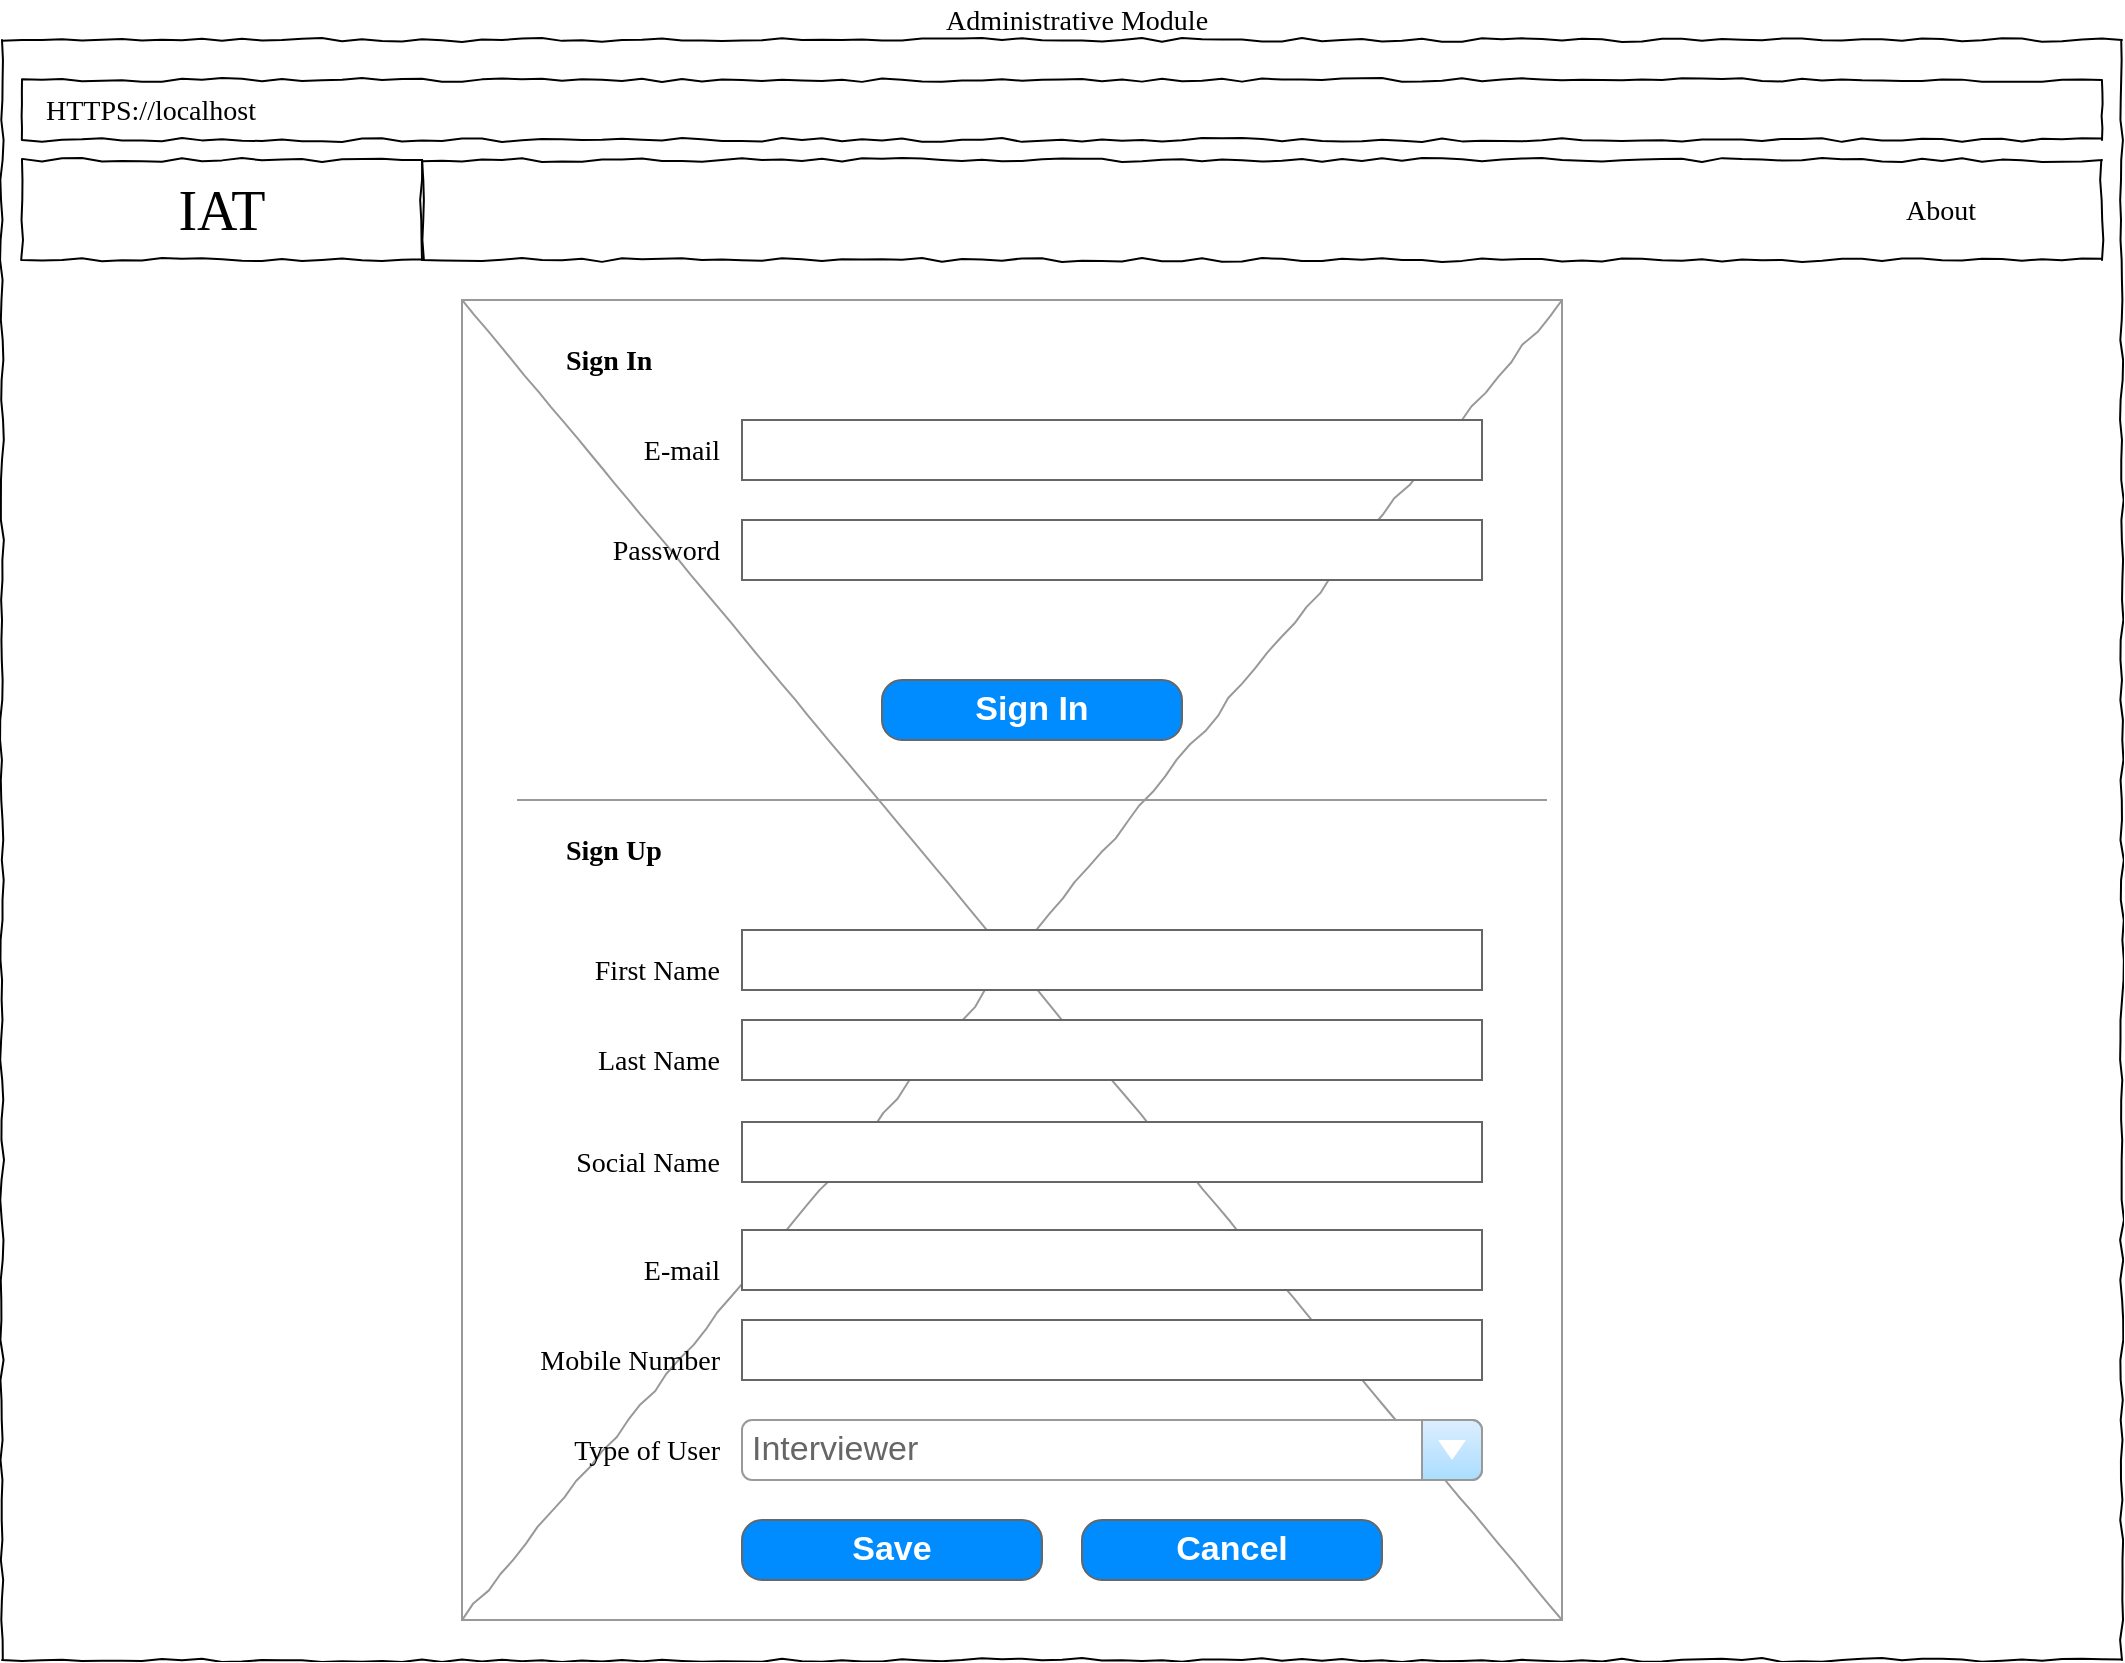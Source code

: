 <mxfile version="21.3.8" type="device" pages="11">
  <diagram name="Logoff Area" id="sy6cFq0AnC4OptEBpVbT">
    <mxGraphModel dx="1036" dy="511" grid="1" gridSize="10" guides="1" tooltips="1" connect="1" arrows="1" fold="1" page="1" pageScale="1" pageWidth="1100" pageHeight="850" background="none" math="0" shadow="0">
      <root>
        <mxCell id="RLLYAHdJKFdGqzuDM6Y1-0" />
        <mxCell id="RLLYAHdJKFdGqzuDM6Y1-1" parent="RLLYAHdJKFdGqzuDM6Y1-0" />
        <mxCell id="RLLYAHdJKFdGqzuDM6Y1-2" value="" style="whiteSpace=wrap;html=1;rounded=0;shadow=0;labelBackgroundColor=none;strokeColor=#000000;strokeWidth=1;fillColor=none;fontFamily=Verdana;fontSize=12;fontColor=#000000;align=center;comic=1;" vertex="1" parent="RLLYAHdJKFdGqzuDM6Y1-1">
          <mxGeometry x="20" y="20" width="1060" height="810" as="geometry" />
        </mxCell>
        <mxCell id="RLLYAHdJKFdGqzuDM6Y1-3" value="" style="verticalLabelPosition=bottom;shadow=0;dashed=0;align=center;html=1;verticalAlign=top;strokeWidth=1;shape=mxgraph.mockup.graphics.simpleIcon;strokeColor=#999999;rounded=0;labelBackgroundColor=none;fontFamily=Verdana;fontSize=14;fontColor=#000000;comic=1;" vertex="1" parent="RLLYAHdJKFdGqzuDM6Y1-1">
          <mxGeometry x="250" y="150" width="550" height="660" as="geometry" />
        </mxCell>
        <mxCell id="RLLYAHdJKFdGqzuDM6Y1-5" value="IAT" style="whiteSpace=wrap;html=1;rounded=0;shadow=0;labelBackgroundColor=none;strokeWidth=1;fontFamily=Verdana;fontSize=28;align=center;comic=1;" vertex="1" parent="RLLYAHdJKFdGqzuDM6Y1-1">
          <mxGeometry x="30" y="80" width="200" height="50" as="geometry" />
        </mxCell>
        <mxCell id="RLLYAHdJKFdGqzuDM6Y1-7" value="" style="whiteSpace=wrap;html=1;rounded=0;shadow=0;labelBackgroundColor=none;strokeWidth=1;fillColor=none;fontFamily=Verdana;fontSize=12;align=center;comic=1;" vertex="1" parent="RLLYAHdJKFdGqzuDM6Y1-1">
          <mxGeometry x="230" y="80" width="840" height="50" as="geometry" />
        </mxCell>
        <mxCell id="RLLYAHdJKFdGqzuDM6Y1-8" value="About" style="text;html=1;points=[];align=left;verticalAlign=top;spacingTop=-4;fontSize=14;fontFamily=Verdana" vertex="1" parent="RLLYAHdJKFdGqzuDM6Y1-1">
          <mxGeometry x="970" y="95" width="60" height="20" as="geometry" />
        </mxCell>
        <mxCell id="RLLYAHdJKFdGqzuDM6Y1-9" value="Administrative Module" style="text;html=1;points=[];align=left;verticalAlign=top;spacingTop=-4;fontSize=14;fontFamily=Verdana" vertex="1" parent="RLLYAHdJKFdGqzuDM6Y1-1">
          <mxGeometry x="490" width="170" height="20" as="geometry" />
        </mxCell>
        <mxCell id="RLLYAHdJKFdGqzuDM6Y1-13" value="" style="whiteSpace=wrap;html=1;rounded=0;shadow=0;labelBackgroundColor=none;strokeWidth=1;fillColor=none;fontFamily=Verdana;fontSize=12;align=center;comic=1;" vertex="1" parent="RLLYAHdJKFdGqzuDM6Y1-1">
          <mxGeometry x="30" y="40" width="1040" height="30" as="geometry" />
        </mxCell>
        <mxCell id="RLLYAHdJKFdGqzuDM6Y1-14" value="HTTPS://localhost" style="text;html=1;points=[];align=left;verticalAlign=top;spacingTop=-4;fontSize=14;fontFamily=Verdana" vertex="1" parent="RLLYAHdJKFdGqzuDM6Y1-1">
          <mxGeometry x="40" y="45" width="170" height="20" as="geometry" />
        </mxCell>
        <mxCell id="RLLYAHdJKFdGqzuDM6Y1-15" value="&lt;span&gt;Sign Up&lt;br&gt;&lt;/span&gt;" style="text;html=1;points=[];align=left;verticalAlign=top;spacingTop=-4;fontSize=14;fontFamily=Verdana;fontStyle=1" vertex="1" parent="RLLYAHdJKFdGqzuDM6Y1-1">
          <mxGeometry x="300" y="415" width="170" height="20" as="geometry" />
        </mxCell>
        <mxCell id="RLLYAHdJKFdGqzuDM6Y1-17" value="E-mail" style="text;html=1;points=[];align=right;verticalAlign=top;spacingTop=-4;fontSize=14;fontFamily=Verdana" vertex="1" parent="RLLYAHdJKFdGqzuDM6Y1-1">
          <mxGeometry x="270" y="215" width="110" height="20" as="geometry" />
        </mxCell>
        <mxCell id="RLLYAHdJKFdGqzuDM6Y1-18" value="" style="strokeWidth=1;shadow=0;dashed=0;align=center;html=1;shape=mxgraph.mockup.text.textBox;fontColor=#666666;align=left;fontSize=17;spacingLeft=4;spacingTop=-3;whiteSpace=wrap;strokeColor=#666666;mainText=" vertex="1" parent="RLLYAHdJKFdGqzuDM6Y1-1">
          <mxGeometry x="390" y="260" width="370" height="30" as="geometry" />
        </mxCell>
        <mxCell id="RLLYAHdJKFdGqzuDM6Y1-19" value="Password" style="text;html=1;points=[];align=right;verticalAlign=top;spacingTop=-4;fontSize=14;fontFamily=Verdana" vertex="1" parent="RLLYAHdJKFdGqzuDM6Y1-1">
          <mxGeometry x="270" y="265" width="110" height="20" as="geometry" />
        </mxCell>
        <mxCell id="RLLYAHdJKFdGqzuDM6Y1-20" value="" style="strokeWidth=1;shadow=0;dashed=0;align=center;html=1;shape=mxgraph.mockup.text.textBox;fontColor=#666666;align=left;fontSize=17;spacingLeft=4;spacingTop=-3;whiteSpace=wrap;strokeColor=#666666;mainText=" vertex="1" parent="RLLYAHdJKFdGqzuDM6Y1-1">
          <mxGeometry x="390" y="561" width="370" height="30" as="geometry" />
        </mxCell>
        <mxCell id="RLLYAHdJKFdGqzuDM6Y1-21" value="Social Name" style="text;html=1;points=[];align=right;verticalAlign=top;spacingTop=-4;fontSize=14;fontFamily=Verdana" vertex="1" parent="RLLYAHdJKFdGqzuDM6Y1-1">
          <mxGeometry x="270" y="571" width="110" height="20" as="geometry" />
        </mxCell>
        <mxCell id="RLLYAHdJKFdGqzuDM6Y1-22" value="" style="strokeWidth=1;shadow=0;dashed=0;align=center;html=1;shape=mxgraph.mockup.text.textBox;fontColor=#666666;align=left;fontSize=17;spacingLeft=4;spacingTop=-3;whiteSpace=wrap;strokeColor=#666666;mainText=" vertex="1" parent="RLLYAHdJKFdGqzuDM6Y1-1">
          <mxGeometry x="390" y="615" width="370" height="30" as="geometry" />
        </mxCell>
        <mxCell id="RLLYAHdJKFdGqzuDM6Y1-23" value="E-mail" style="text;html=1;points=[];align=right;verticalAlign=top;spacingTop=-4;fontSize=14;fontFamily=Verdana" vertex="1" parent="RLLYAHdJKFdGqzuDM6Y1-1">
          <mxGeometry x="270" y="625" width="110" height="20" as="geometry" />
        </mxCell>
        <mxCell id="RLLYAHdJKFdGqzuDM6Y1-24" value="" style="strokeWidth=1;shadow=0;dashed=0;align=center;html=1;shape=mxgraph.mockup.text.textBox;fontColor=#666666;align=left;fontSize=17;spacingLeft=4;spacingTop=-3;whiteSpace=wrap;strokeColor=#666666;mainText=" vertex="1" parent="RLLYAHdJKFdGqzuDM6Y1-1">
          <mxGeometry x="390" y="660" width="370" height="30" as="geometry" />
        </mxCell>
        <mxCell id="RLLYAHdJKFdGqzuDM6Y1-25" value="Mobile Number" style="text;html=1;points=[];align=right;verticalAlign=top;spacingTop=-4;fontSize=14;fontFamily=Verdana" vertex="1" parent="RLLYAHdJKFdGqzuDM6Y1-1">
          <mxGeometry x="270" y="670" width="110" height="20" as="geometry" />
        </mxCell>
        <mxCell id="RLLYAHdJKFdGqzuDM6Y1-26" value="Type of User" style="text;html=1;points=[];align=right;verticalAlign=top;spacingTop=-4;fontSize=14;fontFamily=Verdana" vertex="1" parent="RLLYAHdJKFdGqzuDM6Y1-1">
          <mxGeometry x="270" y="715" width="110" height="20" as="geometry" />
        </mxCell>
        <mxCell id="RLLYAHdJKFdGqzuDM6Y1-27" value="Interviewer" style="strokeWidth=1;shadow=0;dashed=0;align=center;html=1;shape=mxgraph.mockup.forms.comboBox;strokeColor=#999999;fillColor=#ddeeff;align=left;fillColor2=#aaddff;mainText=;fontColor=#666666;fontSize=17;spacingLeft=3;" vertex="1" parent="RLLYAHdJKFdGqzuDM6Y1-1">
          <mxGeometry x="390" y="710" width="370" height="30" as="geometry" />
        </mxCell>
        <mxCell id="RLLYAHdJKFdGqzuDM6Y1-28" value="Save" style="strokeWidth=1;shadow=0;dashed=0;align=center;html=1;shape=mxgraph.mockup.buttons.button;strokeColor=#666666;fontColor=#ffffff;mainText=;buttonStyle=round;fontSize=17;fontStyle=1;fillColor=#008cff;whiteSpace=wrap;" vertex="1" parent="RLLYAHdJKFdGqzuDM6Y1-1">
          <mxGeometry x="390" y="760" width="150" height="30" as="geometry" />
        </mxCell>
        <mxCell id="RLLYAHdJKFdGqzuDM6Y1-39" value="Cancel" style="strokeWidth=1;shadow=0;dashed=0;align=center;html=1;shape=mxgraph.mockup.buttons.button;strokeColor=#666666;fontColor=#ffffff;mainText=;buttonStyle=round;fontSize=17;fontStyle=1;fillColor=#008cff;whiteSpace=wrap;" vertex="1" parent="RLLYAHdJKFdGqzuDM6Y1-1">
          <mxGeometry x="560" y="760" width="150" height="30" as="geometry" />
        </mxCell>
        <mxCell id="RLLYAHdJKFdGqzuDM6Y1-42" value="" style="strokeWidth=1;shadow=0;dashed=0;align=center;html=1;shape=mxgraph.mockup.text.textBox;fontColor=#666666;align=left;fontSize=17;spacingLeft=4;spacingTop=-3;whiteSpace=wrap;strokeColor=#666666;mainText=" vertex="1" parent="RLLYAHdJKFdGqzuDM6Y1-1">
          <mxGeometry x="390" y="210" width="370" height="30" as="geometry" />
        </mxCell>
        <mxCell id="aTVbiTPCzEX1jlQtt6EG-0" value="First Name" style="text;html=1;points=[];align=right;verticalAlign=top;spacingTop=-4;fontSize=14;fontFamily=Verdana" vertex="1" parent="RLLYAHdJKFdGqzuDM6Y1-1">
          <mxGeometry x="270" y="475" width="110" height="20" as="geometry" />
        </mxCell>
        <mxCell id="aTVbiTPCzEX1jlQtt6EG-1" value="" style="strokeWidth=1;shadow=0;dashed=0;align=center;html=1;shape=mxgraph.mockup.text.textBox;fontColor=#666666;align=left;fontSize=17;spacingLeft=4;spacingTop=-3;whiteSpace=wrap;strokeColor=#666666;mainText=" vertex="1" parent="RLLYAHdJKFdGqzuDM6Y1-1">
          <mxGeometry x="390" y="510" width="370" height="30" as="geometry" />
        </mxCell>
        <mxCell id="aTVbiTPCzEX1jlQtt6EG-2" value="Last Name" style="text;html=1;points=[];align=right;verticalAlign=top;spacingTop=-4;fontSize=14;fontFamily=Verdana" vertex="1" parent="RLLYAHdJKFdGqzuDM6Y1-1">
          <mxGeometry x="270" y="520" width="110" height="20" as="geometry" />
        </mxCell>
        <mxCell id="aTVbiTPCzEX1jlQtt6EG-3" value="" style="strokeWidth=1;shadow=0;dashed=0;align=center;html=1;shape=mxgraph.mockup.text.textBox;fontColor=#666666;align=left;fontSize=17;spacingLeft=4;spacingTop=-3;whiteSpace=wrap;strokeColor=#666666;mainText=" vertex="1" parent="RLLYAHdJKFdGqzuDM6Y1-1">
          <mxGeometry x="390" y="465" width="370" height="30" as="geometry" />
        </mxCell>
        <mxCell id="aTVbiTPCzEX1jlQtt6EG-4" value="&lt;span&gt;Sign In&lt;br&gt;&lt;/span&gt;" style="text;html=1;points=[];align=left;verticalAlign=top;spacingTop=-4;fontSize=14;fontFamily=Verdana;fontStyle=1" vertex="1" parent="RLLYAHdJKFdGqzuDM6Y1-1">
          <mxGeometry x="300" y="170" width="170" height="20" as="geometry" />
        </mxCell>
        <mxCell id="aTVbiTPCzEX1jlQtt6EG-5" value="Sign In" style="strokeWidth=1;shadow=0;dashed=0;align=center;html=1;shape=mxgraph.mockup.buttons.button;strokeColor=#666666;fontColor=#ffffff;mainText=;buttonStyle=round;fontSize=17;fontStyle=1;fillColor=#008cff;whiteSpace=wrap;" vertex="1" parent="RLLYAHdJKFdGqzuDM6Y1-1">
          <mxGeometry x="460" y="340" width="150" height="30" as="geometry" />
        </mxCell>
        <mxCell id="aTVbiTPCzEX1jlQtt6EG-6" value="" style="verticalLabelPosition=bottom;shadow=0;dashed=0;align=center;html=1;verticalAlign=top;strokeWidth=1;shape=mxgraph.mockup.markup.line;strokeColor=#999999;" vertex="1" parent="RLLYAHdJKFdGqzuDM6Y1-1">
          <mxGeometry x="277.5" y="390" width="515" height="20" as="geometry" />
        </mxCell>
      </root>
    </mxGraphModel>
  </diagram>
  <diagram name="Admin - Home" id="03018318-947c-dd8e-b7a3-06fadd420f32">
    <mxGraphModel dx="1762" dy="868" grid="1" gridSize="10" guides="1" tooltips="1" connect="1" arrows="1" fold="1" page="1" pageScale="1" pageWidth="1100" pageHeight="850" background="none" math="0" shadow="0">
      <root>
        <mxCell id="0" />
        <mxCell id="1" parent="0" />
        <mxCell id="677b7b8949515195-1" value="" style="whiteSpace=wrap;html=1;rounded=0;shadow=0;labelBackgroundColor=none;strokeColor=#000000;strokeWidth=1;fillColor=none;fontFamily=Verdana;fontSize=12;fontColor=#000000;align=center;comic=1;" parent="1" vertex="1">
          <mxGeometry x="20" y="20" width="1060" height="810" as="geometry" />
        </mxCell>
        <mxCell id="677b7b8949515195-2" value="IAT" style="whiteSpace=wrap;html=1;rounded=0;shadow=0;labelBackgroundColor=none;strokeWidth=1;fontFamily=Verdana;fontSize=28;align=center;comic=1;" parent="1" vertex="1">
          <mxGeometry x="30" y="80" width="200" height="50" as="geometry" />
        </mxCell>
        <mxCell id="677b7b8949515195-8" value="" style="whiteSpace=wrap;html=1;rounded=0;shadow=0;labelBackgroundColor=none;strokeWidth=1;fillColor=none;fontFamily=Verdana;fontSize=12;align=center;comic=1;" parent="1" vertex="1">
          <mxGeometry x="30" y="130" width="200" height="680" as="geometry" />
        </mxCell>
        <mxCell id="677b7b8949515195-10" value="" style="whiteSpace=wrap;html=1;rounded=0;shadow=0;labelBackgroundColor=none;strokeWidth=1;fillColor=none;fontFamily=Verdana;fontSize=12;align=center;comic=1;" parent="1" vertex="1">
          <mxGeometry x="230" y="80" width="840" height="50" as="geometry" />
        </mxCell>
        <mxCell id="677b7b8949515195-14" value="About" style="text;html=1;points=[];align=left;verticalAlign=top;spacingTop=-4;fontSize=14;fontFamily=Verdana" parent="1" vertex="1">
          <mxGeometry x="970" y="95" width="60" height="20" as="geometry" />
        </mxCell>
        <mxCell id="677b7b8949515195-16" value="" style="verticalLabelPosition=bottom;shadow=0;dashed=0;align=center;html=1;verticalAlign=top;strokeWidth=1;shape=mxgraph.mockup.graphics.simpleIcon;strokeColor=#999999;rounded=0;labelBackgroundColor=none;fontFamily=Verdana;fontSize=14;fontColor=#000000;comic=1;" parent="1" vertex="1">
          <mxGeometry x="250" y="150" width="790" height="660" as="geometry" />
        </mxCell>
        <mxCell id="677b7b8949515195-27" value="Administrative Module" style="text;html=1;points=[];align=left;verticalAlign=top;spacingTop=-4;fontSize=14;fontFamily=Verdana" parent="1" vertex="1">
          <mxGeometry x="490" width="170" height="20" as="geometry" />
        </mxCell>
        <mxCell id="677b7b8949515195-28" value="Users Type" style="text;html=1;points=[];align=left;verticalAlign=top;spacingTop=-4;fontSize=14;fontFamily=Verdana" parent="1" vertex="1">
          <mxGeometry x="50" y="205" width="170" height="20" as="geometry" />
        </mxCell>
        <mxCell id="677b7b8949515195-29" value="Users Managment" style="text;html=1;points=[];align=left;verticalAlign=top;spacingTop=-4;fontSize=14;fontFamily=Verdana" parent="1" vertex="1">
          <mxGeometry x="50" y="240" width="170" height="20" as="geometry" />
        </mxCell>
        <mxCell id="677b7b8949515195-30" value="Report of Users" style="text;html=1;points=[];align=left;verticalAlign=top;spacingTop=-4;fontSize=14;fontFamily=Verdana" parent="1" vertex="1">
          <mxGeometry x="50" y="276" width="170" height="20" as="geometry" />
        </mxCell>
        <mxCell id="DhHvLzg6ioDdfDAAFR8x-2" value="" style="whiteSpace=wrap;html=1;rounded=0;shadow=0;labelBackgroundColor=none;strokeWidth=1;fillColor=none;fontFamily=Verdana;fontSize=12;align=center;comic=1;" vertex="1" parent="1">
          <mxGeometry x="30" y="40" width="1040" height="30" as="geometry" />
        </mxCell>
        <mxCell id="DhHvLzg6ioDdfDAAFR8x-3" value="HTTPS://localhost" style="text;html=1;points=[];align=left;verticalAlign=top;spacingTop=-4;fontSize=14;fontFamily=Verdana" vertex="1" parent="1">
          <mxGeometry x="40" y="45" width="170" height="20" as="geometry" />
        </mxCell>
        <mxCell id="DhHvLzg6ioDdfDAAFR8x-4" value="&lt;b&gt;Home&lt;/b&gt;" style="text;html=1;points=[];align=left;verticalAlign=top;spacingTop=-4;fontSize=14;fontFamily=Verdana" vertex="1" parent="1">
          <mxGeometry x="290" y="160" width="170" height="20" as="geometry" />
        </mxCell>
        <mxCell id="DZDsvi1AYfKIpylWdPPn-1" value="Home" style="text;html=1;points=[];align=left;verticalAlign=top;spacingTop=-4;fontSize=14;fontFamily=Verdana;fontStyle=1" vertex="1" parent="1">
          <mxGeometry x="50" y="170" width="170" height="20" as="geometry" />
        </mxCell>
      </root>
    </mxGraphModel>
  </diagram>
  <diagram name="Admin - Users Type" id="zxE2MJkUYM-8MJj3zDDk">
    <mxGraphModel dx="1468" dy="723" grid="1" gridSize="10" guides="1" tooltips="1" connect="1" arrows="1" fold="1" page="1" pageScale="1" pageWidth="1100" pageHeight="850" background="none" math="0" shadow="0">
      <root>
        <mxCell id="o5ja1BoNVp0h4WqLbqSB-0" />
        <mxCell id="o5ja1BoNVp0h4WqLbqSB-1" parent="o5ja1BoNVp0h4WqLbqSB-0" />
        <mxCell id="o5ja1BoNVp0h4WqLbqSB-2" value="" style="whiteSpace=wrap;html=1;rounded=0;shadow=0;labelBackgroundColor=none;strokeColor=#000000;strokeWidth=1;fillColor=none;fontFamily=Verdana;fontSize=12;fontColor=#000000;align=center;comic=1;" vertex="1" parent="o5ja1BoNVp0h4WqLbqSB-1">
          <mxGeometry x="20" y="20" width="1060" height="810" as="geometry" />
        </mxCell>
        <mxCell id="o5ja1BoNVp0h4WqLbqSB-3" value="IAT" style="whiteSpace=wrap;html=1;rounded=0;shadow=0;labelBackgroundColor=none;strokeWidth=1;fontFamily=Verdana;fontSize=28;align=center;comic=1;" vertex="1" parent="o5ja1BoNVp0h4WqLbqSB-1">
          <mxGeometry x="30" y="80" width="200" height="50" as="geometry" />
        </mxCell>
        <mxCell id="o5ja1BoNVp0h4WqLbqSB-4" value="" style="whiteSpace=wrap;html=1;rounded=0;shadow=0;labelBackgroundColor=none;strokeWidth=1;fillColor=none;fontFamily=Verdana;fontSize=12;align=center;comic=1;" vertex="1" parent="o5ja1BoNVp0h4WqLbqSB-1">
          <mxGeometry x="30" y="130" width="200" height="680" as="geometry" />
        </mxCell>
        <mxCell id="o5ja1BoNVp0h4WqLbqSB-5" value="" style="whiteSpace=wrap;html=1;rounded=0;shadow=0;labelBackgroundColor=none;strokeWidth=1;fillColor=none;fontFamily=Verdana;fontSize=12;align=center;comic=1;" vertex="1" parent="o5ja1BoNVp0h4WqLbqSB-1">
          <mxGeometry x="230" y="80" width="840" height="50" as="geometry" />
        </mxCell>
        <mxCell id="o5ja1BoNVp0h4WqLbqSB-6" value="About" style="text;html=1;points=[];align=left;verticalAlign=top;spacingTop=-4;fontSize=14;fontFamily=Verdana" vertex="1" parent="o5ja1BoNVp0h4WqLbqSB-1">
          <mxGeometry x="970" y="95" width="60" height="20" as="geometry" />
        </mxCell>
        <mxCell id="o5ja1BoNVp0h4WqLbqSB-7" value="" style="verticalLabelPosition=bottom;shadow=0;dashed=0;align=center;html=1;verticalAlign=top;strokeWidth=1;shape=mxgraph.mockup.graphics.simpleIcon;strokeColor=#999999;rounded=0;labelBackgroundColor=none;fontFamily=Verdana;fontSize=14;fontColor=#000000;comic=1;" vertex="1" parent="o5ja1BoNVp0h4WqLbqSB-1">
          <mxGeometry x="250" y="150" width="790" height="660" as="geometry" />
        </mxCell>
        <mxCell id="o5ja1BoNVp0h4WqLbqSB-8" value="Administrative Module" style="text;html=1;points=[];align=left;verticalAlign=top;spacingTop=-4;fontSize=14;fontFamily=Verdana" vertex="1" parent="o5ja1BoNVp0h4WqLbqSB-1">
          <mxGeometry x="490" width="170" height="20" as="geometry" />
        </mxCell>
        <mxCell id="o5ja1BoNVp0h4WqLbqSB-9" value="Users Type" style="text;html=1;points=[];align=left;verticalAlign=top;spacingTop=-4;fontSize=14;fontFamily=Verdana;fontStyle=1" vertex="1" parent="o5ja1BoNVp0h4WqLbqSB-1">
          <mxGeometry x="50" y="205" width="170" height="20" as="geometry" />
        </mxCell>
        <mxCell id="o5ja1BoNVp0h4WqLbqSB-10" value="Users Managment" style="text;html=1;points=[];align=left;verticalAlign=top;spacingTop=-4;fontSize=14;fontFamily=Verdana" vertex="1" parent="o5ja1BoNVp0h4WqLbqSB-1">
          <mxGeometry x="50" y="240" width="170" height="20" as="geometry" />
        </mxCell>
        <mxCell id="o5ja1BoNVp0h4WqLbqSB-12" value="" style="whiteSpace=wrap;html=1;rounded=0;shadow=0;labelBackgroundColor=none;strokeWidth=1;fillColor=none;fontFamily=Verdana;fontSize=12;align=center;comic=1;" vertex="1" parent="o5ja1BoNVp0h4WqLbqSB-1">
          <mxGeometry x="30" y="40" width="1040" height="30" as="geometry" />
        </mxCell>
        <mxCell id="o5ja1BoNVp0h4WqLbqSB-13" value="HTTPS://localhost" style="text;html=1;points=[];align=left;verticalAlign=top;spacingTop=-4;fontSize=14;fontFamily=Verdana" vertex="1" parent="o5ja1BoNVp0h4WqLbqSB-1">
          <mxGeometry x="40" y="45" width="170" height="20" as="geometry" />
        </mxCell>
        <mxCell id="o5ja1BoNVp0h4WqLbqSB-14" value="&lt;b&gt;Users Type&lt;/b&gt;" style="text;html=1;points=[];align=left;verticalAlign=top;spacingTop=-4;fontSize=14;fontFamily=Verdana" vertex="1" parent="o5ja1BoNVp0h4WqLbqSB-1">
          <mxGeometry x="280" y="160" width="170" height="20" as="geometry" />
        </mxCell>
        <mxCell id="NjfFvkyEXaKaUACILdZ--0" value="Interviewer" style="strokeWidth=1;shadow=0;dashed=0;align=center;html=1;shape=mxgraph.mockup.text.textBox;fontColor=#666666;align=left;fontSize=17;spacingLeft=4;spacingTop=-3;whiteSpace=wrap;strokeColor=#666666;mainText=" vertex="1" parent="o5ja1BoNVp0h4WqLbqSB-1">
          <mxGeometry x="570" y="210" width="150" height="30" as="geometry" />
        </mxCell>
        <mxCell id="NjfFvkyEXaKaUACILdZ--1" value="Type of User(*)" style="text;html=1;points=[];align=left;verticalAlign=top;spacingTop=-4;fontSize=14;fontFamily=Verdana" vertex="1" parent="o5ja1BoNVp0h4WqLbqSB-1">
          <mxGeometry x="450" y="220" width="110" height="20" as="geometry" />
        </mxCell>
        <mxCell id="NjfFvkyEXaKaUACILdZ--42" value="Administrative" style="strokeWidth=1;shadow=0;dashed=0;align=center;html=1;shape=mxgraph.mockup.text.textBox;fontColor=#666666;align=left;fontSize=17;spacingLeft=4;spacingTop=-3;whiteSpace=wrap;strokeColor=#666666;mainText=" vertex="1" parent="o5ja1BoNVp0h4WqLbqSB-1">
          <mxGeometry x="480" y="395" width="150" height="30" as="geometry" />
        </mxCell>
        <mxCell id="NjfFvkyEXaKaUACILdZ--43" value="Researcher" style="strokeWidth=1;shadow=0;dashed=0;align=center;html=1;shape=mxgraph.mockup.text.textBox;fontColor=#666666;align=left;fontSize=17;spacingLeft=4;spacingTop=-3;whiteSpace=wrap;strokeColor=#666666;mainText=" vertex="1" parent="o5ja1BoNVp0h4WqLbqSB-1">
          <mxGeometry x="480" y="425" width="150" height="30" as="geometry" />
        </mxCell>
        <mxCell id="NjfFvkyEXaKaUACILdZ--44" value="" style="strokeWidth=1;shadow=0;dashed=0;align=center;html=1;shape=mxgraph.mockup.text.textBox;fontColor=#666666;align=left;fontSize=17;spacingLeft=4;spacingTop=-3;whiteSpace=wrap;strokeColor=#666666;mainText=" vertex="1" parent="o5ja1BoNVp0h4WqLbqSB-1">
          <mxGeometry x="480" y="455" width="150" height="30" as="geometry" />
        </mxCell>
        <mxCell id="NjfFvkyEXaKaUACILdZ--45" value="&lt;b&gt;Type of users&lt;/b&gt;" style="strokeWidth=1;shadow=0;dashed=0;align=center;html=1;shape=mxgraph.mockup.text.textBox;fontColor=#666666;align=left;fontSize=17;spacingLeft=4;spacingTop=-3;whiteSpace=wrap;strokeColor=#666666;mainText=" vertex="1" parent="o5ja1BoNVp0h4WqLbqSB-1">
          <mxGeometry x="480" y="365" width="150" height="30" as="geometry" />
        </mxCell>
        <mxCell id="jSSlekYDw5d-cv3N8Kyl-0" value="Home" style="text;html=1;points=[];align=left;verticalAlign=top;spacingTop=-4;fontSize=14;fontFamily=Verdana;fontStyle=0" vertex="1" parent="o5ja1BoNVp0h4WqLbqSB-1">
          <mxGeometry x="50" y="170" width="170" height="20" as="geometry" />
        </mxCell>
        <mxCell id="1IA792UhqPmyU6hzxMft-0" value="Save" style="strokeWidth=1;shadow=0;dashed=0;align=center;html=1;shape=mxgraph.mockup.buttons.button;strokeColor=#666666;fontColor=#ffffff;mainText=;buttonStyle=round;fontSize=17;fontStyle=1;fillColor=#008cff;whiteSpace=wrap;" vertex="1" parent="o5ja1BoNVp0h4WqLbqSB-1">
          <mxGeometry x="410" y="270" width="150" height="30" as="geometry" />
        </mxCell>
        <mxCell id="1IA792UhqPmyU6hzxMft-1" value="Cancel" style="strokeWidth=1;shadow=0;dashed=0;align=center;html=1;shape=mxgraph.mockup.buttons.button;strokeColor=#666666;fontColor=#ffffff;mainText=;buttonStyle=round;fontSize=17;fontStyle=1;fillColor=#008cff;whiteSpace=wrap;" vertex="1" parent="o5ja1BoNVp0h4WqLbqSB-1">
          <mxGeometry x="580" y="270" width="150" height="30" as="geometry" />
        </mxCell>
        <mxCell id="6s36amRxian8yJi3XT7s-0" value="Report of Users" style="text;html=1;points=[];align=left;verticalAlign=top;spacingTop=-4;fontSize=14;fontFamily=Verdana" vertex="1" parent="o5ja1BoNVp0h4WqLbqSB-1">
          <mxGeometry x="50" y="276" width="170" height="20" as="geometry" />
        </mxCell>
      </root>
    </mxGraphModel>
  </diagram>
  <diagram name="Admin - Users Managment" id="GGAYn9xwpP0Su5vLr4br">
    <mxGraphModel dx="1602" dy="789" grid="1" gridSize="10" guides="1" tooltips="1" connect="1" arrows="1" fold="1" page="1" pageScale="1" pageWidth="1100" pageHeight="850" background="none" math="0" shadow="0">
      <root>
        <mxCell id="0-gXcxRjBIyQzrn8WR7A-0" />
        <mxCell id="0-gXcxRjBIyQzrn8WR7A-1" parent="0-gXcxRjBIyQzrn8WR7A-0" />
        <mxCell id="0-gXcxRjBIyQzrn8WR7A-2" value="" style="whiteSpace=wrap;html=1;rounded=0;shadow=0;labelBackgroundColor=none;strokeColor=#000000;strokeWidth=1;fillColor=none;fontFamily=Verdana;fontSize=12;fontColor=#000000;align=center;comic=1;" vertex="1" parent="0-gXcxRjBIyQzrn8WR7A-1">
          <mxGeometry x="20" y="20" width="1060" height="810" as="geometry" />
        </mxCell>
        <mxCell id="0-gXcxRjBIyQzrn8WR7A-7" value="" style="verticalLabelPosition=bottom;shadow=0;dashed=0;align=center;html=1;verticalAlign=top;strokeWidth=1;shape=mxgraph.mockup.graphics.simpleIcon;strokeColor=#999999;rounded=0;labelBackgroundColor=none;fontFamily=Verdana;fontSize=14;fontColor=#000000;comic=1;" vertex="1" parent="0-gXcxRjBIyQzrn8WR7A-1">
          <mxGeometry x="250" y="150" width="790" height="660" as="geometry" />
        </mxCell>
        <mxCell id="g06kdSWjcPRJpSiqd1Oi-37" value="" style="whiteSpace=wrap;html=1;rounded=0;shadow=0;labelBackgroundColor=none;strokeWidth=1;fillColor=none;fontFamily=Verdana;fontSize=12;align=center;comic=1;" vertex="1" parent="0-gXcxRjBIyQzrn8WR7A-1">
          <mxGeometry x="270" y="610" width="583" height="180" as="geometry" />
        </mxCell>
        <mxCell id="0-gXcxRjBIyQzrn8WR7A-3" value="IAT" style="whiteSpace=wrap;html=1;rounded=0;shadow=0;labelBackgroundColor=none;strokeWidth=1;fontFamily=Verdana;fontSize=28;align=center;comic=1;" vertex="1" parent="0-gXcxRjBIyQzrn8WR7A-1">
          <mxGeometry x="30" y="80" width="200" height="50" as="geometry" />
        </mxCell>
        <mxCell id="0-gXcxRjBIyQzrn8WR7A-4" value="" style="whiteSpace=wrap;html=1;rounded=0;shadow=0;labelBackgroundColor=none;strokeWidth=1;fillColor=none;fontFamily=Verdana;fontSize=12;align=center;comic=1;" vertex="1" parent="0-gXcxRjBIyQzrn8WR7A-1">
          <mxGeometry x="30" y="130" width="200" height="680" as="geometry" />
        </mxCell>
        <mxCell id="0-gXcxRjBIyQzrn8WR7A-5" value="" style="whiteSpace=wrap;html=1;rounded=0;shadow=0;labelBackgroundColor=none;strokeWidth=1;fillColor=none;fontFamily=Verdana;fontSize=12;align=center;comic=1;" vertex="1" parent="0-gXcxRjBIyQzrn8WR7A-1">
          <mxGeometry x="230" y="80" width="840" height="50" as="geometry" />
        </mxCell>
        <mxCell id="0-gXcxRjBIyQzrn8WR7A-6" value="About" style="text;html=1;points=[];align=left;verticalAlign=top;spacingTop=-4;fontSize=14;fontFamily=Verdana" vertex="1" parent="0-gXcxRjBIyQzrn8WR7A-1">
          <mxGeometry x="970" y="95" width="60" height="20" as="geometry" />
        </mxCell>
        <mxCell id="0-gXcxRjBIyQzrn8WR7A-8" value="Administrative Module" style="text;html=1;points=[];align=left;verticalAlign=top;spacingTop=-4;fontSize=14;fontFamily=Verdana" vertex="1" parent="0-gXcxRjBIyQzrn8WR7A-1">
          <mxGeometry x="490" width="170" height="20" as="geometry" />
        </mxCell>
        <mxCell id="0-gXcxRjBIyQzrn8WR7A-9" value="Users Type" style="text;html=1;points=[];align=left;verticalAlign=top;spacingTop=-4;fontSize=14;fontFamily=Verdana" vertex="1" parent="0-gXcxRjBIyQzrn8WR7A-1">
          <mxGeometry x="50" y="205" width="170" height="20" as="geometry" />
        </mxCell>
        <mxCell id="0-gXcxRjBIyQzrn8WR7A-10" value="Users Managment" style="text;html=1;points=[];align=left;verticalAlign=top;spacingTop=-4;fontSize=14;fontFamily=Verdana;fontStyle=1" vertex="1" parent="0-gXcxRjBIyQzrn8WR7A-1">
          <mxGeometry x="50" y="240" width="170" height="20" as="geometry" />
        </mxCell>
        <mxCell id="0-gXcxRjBIyQzrn8WR7A-11" value="Report of Users" style="text;html=1;points=[];align=left;verticalAlign=top;spacingTop=-4;fontSize=14;fontFamily=Verdana" vertex="1" parent="0-gXcxRjBIyQzrn8WR7A-1">
          <mxGeometry x="50" y="276" width="170" height="20" as="geometry" />
        </mxCell>
        <mxCell id="0-gXcxRjBIyQzrn8WR7A-12" value="" style="whiteSpace=wrap;html=1;rounded=0;shadow=0;labelBackgroundColor=none;strokeWidth=1;fillColor=none;fontFamily=Verdana;fontSize=12;align=center;comic=1;" vertex="1" parent="0-gXcxRjBIyQzrn8WR7A-1">
          <mxGeometry x="30" y="40" width="1040" height="30" as="geometry" />
        </mxCell>
        <mxCell id="0-gXcxRjBIyQzrn8WR7A-13" value="HTTPS://localhost" style="text;html=1;points=[];align=left;verticalAlign=top;spacingTop=-4;fontSize=14;fontFamily=Verdana" vertex="1" parent="0-gXcxRjBIyQzrn8WR7A-1">
          <mxGeometry x="40" y="45" width="170" height="20" as="geometry" />
        </mxCell>
        <mxCell id="0-gXcxRjBIyQzrn8WR7A-14" value="&lt;b&gt;Users Managment&lt;br&gt;&lt;/b&gt;" style="text;html=1;points=[];align=left;verticalAlign=top;spacingTop=-4;fontSize=14;fontFamily=Verdana" vertex="1" parent="0-gXcxRjBIyQzrn8WR7A-1">
          <mxGeometry x="300" y="170" width="170" height="20" as="geometry" />
        </mxCell>
        <mxCell id="bUUL3skueEAqUQBAPJLO-0" value="" style="strokeWidth=1;shadow=0;dashed=0;align=center;html=1;shape=mxgraph.mockup.text.textBox;fontColor=#666666;align=left;fontSize=17;spacingLeft=4;spacingTop=-3;whiteSpace=wrap;strokeColor=#666666;mainText=" vertex="1" parent="0-gXcxRjBIyQzrn8WR7A-1">
          <mxGeometry x="477.5" y="620" width="180" height="30" as="geometry" />
        </mxCell>
        <mxCell id="bUUL3skueEAqUQBAPJLO-1" value="First Name" style="text;html=1;points=[];align=right;verticalAlign=top;spacingTop=-4;fontSize=14;fontFamily=Verdana" vertex="1" parent="0-gXcxRjBIyQzrn8WR7A-1">
          <mxGeometry x="270" y="210" width="110" height="20" as="geometry" />
        </mxCell>
        <mxCell id="bUUL3skueEAqUQBAPJLO-2" value="" style="strokeWidth=1;shadow=0;dashed=0;align=center;html=1;shape=mxgraph.mockup.text.textBox;fontColor=#666666;align=left;fontSize=17;spacingLeft=4;spacingTop=-3;whiteSpace=wrap;strokeColor=#666666;mainText=" vertex="1" parent="0-gXcxRjBIyQzrn8WR7A-1">
          <mxGeometry x="390" y="250" width="370" height="30" as="geometry" />
        </mxCell>
        <mxCell id="bUUL3skueEAqUQBAPJLO-3" value="Last Name" style="text;html=1;points=[];align=right;verticalAlign=top;spacingTop=-4;fontSize=14;fontFamily=Verdana" vertex="1" parent="0-gXcxRjBIyQzrn8WR7A-1">
          <mxGeometry x="270" y="260" width="110" height="20" as="geometry" />
        </mxCell>
        <mxCell id="bUUL3skueEAqUQBAPJLO-4" value="" style="strokeWidth=1;shadow=0;dashed=0;align=center;html=1;shape=mxgraph.mockup.text.textBox;fontColor=#666666;align=left;fontSize=17;spacingLeft=4;spacingTop=-3;whiteSpace=wrap;strokeColor=#666666;mainText=" vertex="1" parent="0-gXcxRjBIyQzrn8WR7A-1">
          <mxGeometry x="390" y="296" width="370" height="30" as="geometry" />
        </mxCell>
        <mxCell id="bUUL3skueEAqUQBAPJLO-5" value="Social Name" style="text;html=1;points=[];align=right;verticalAlign=top;spacingTop=-4;fontSize=14;fontFamily=Verdana" vertex="1" parent="0-gXcxRjBIyQzrn8WR7A-1">
          <mxGeometry x="270" y="306" width="110" height="20" as="geometry" />
        </mxCell>
        <mxCell id="bUUL3skueEAqUQBAPJLO-6" value="" style="strokeWidth=1;shadow=0;dashed=0;align=center;html=1;shape=mxgraph.mockup.text.textBox;fontColor=#666666;align=left;fontSize=17;spacingLeft=4;spacingTop=-3;whiteSpace=wrap;strokeColor=#666666;mainText=" vertex="1" parent="0-gXcxRjBIyQzrn8WR7A-1">
          <mxGeometry x="390" y="350" width="370" height="30" as="geometry" />
        </mxCell>
        <mxCell id="bUUL3skueEAqUQBAPJLO-7" value="E-mail" style="text;html=1;points=[];align=right;verticalAlign=top;spacingTop=-4;fontSize=14;fontFamily=Verdana" vertex="1" parent="0-gXcxRjBIyQzrn8WR7A-1">
          <mxGeometry x="270" y="360" width="110" height="20" as="geometry" />
        </mxCell>
        <mxCell id="bUUL3skueEAqUQBAPJLO-8" value="" style="strokeWidth=1;shadow=0;dashed=0;align=center;html=1;shape=mxgraph.mockup.text.textBox;fontColor=#666666;align=left;fontSize=17;spacingLeft=4;spacingTop=-3;whiteSpace=wrap;strokeColor=#666666;mainText=" vertex="1" parent="0-gXcxRjBIyQzrn8WR7A-1">
          <mxGeometry x="390" y="395" width="370" height="30" as="geometry" />
        </mxCell>
        <mxCell id="bUUL3skueEAqUQBAPJLO-9" value="Mobile Number" style="text;html=1;points=[];align=right;verticalAlign=top;spacingTop=-4;fontSize=14;fontFamily=Verdana" vertex="1" parent="0-gXcxRjBIyQzrn8WR7A-1">
          <mxGeometry x="270" y="405" width="110" height="20" as="geometry" />
        </mxCell>
        <mxCell id="bUUL3skueEAqUQBAPJLO-11" value="Type of User" style="text;html=1;points=[];align=right;verticalAlign=top;spacingTop=-4;fontSize=14;fontFamily=Verdana" vertex="1" parent="0-gXcxRjBIyQzrn8WR7A-1">
          <mxGeometry x="270" y="450" width="110" height="20" as="geometry" />
        </mxCell>
        <mxCell id="bUUL3skueEAqUQBAPJLO-12" value="Interviewer" style="strokeWidth=1;shadow=0;dashed=0;align=center;html=1;shape=mxgraph.mockup.forms.comboBox;strokeColor=#999999;fillColor=#ddeeff;align=left;fillColor2=#aaddff;mainText=;fontColor=#666666;fontSize=17;spacingLeft=3;" vertex="1" parent="0-gXcxRjBIyQzrn8WR7A-1">
          <mxGeometry x="390" y="445" width="370" height="30" as="geometry" />
        </mxCell>
        <mxCell id="g06kdSWjcPRJpSiqd1Oi-0" value="Save" style="strokeWidth=1;shadow=0;dashed=0;align=center;html=1;shape=mxgraph.mockup.buttons.button;strokeColor=#666666;fontColor=#ffffff;mainText=;buttonStyle=round;fontSize=17;fontStyle=1;fillColor=#008cff;whiteSpace=wrap;" vertex="1" parent="0-gXcxRjBIyQzrn8WR7A-1">
          <mxGeometry x="380" y="550" width="150" height="30" as="geometry" />
        </mxCell>
        <mxCell id="g06kdSWjcPRJpSiqd1Oi-2" value="" style="shape=table;html=1;whiteSpace=wrap;startSize=0;container=1;collapsible=0;childLayout=tableLayout;strokeWidth=2;" vertex="1" parent="0-gXcxRjBIyQzrn8WR7A-1">
          <mxGeometry x="310" y="680" width="515" height="81" as="geometry" />
        </mxCell>
        <mxCell id="g06kdSWjcPRJpSiqd1Oi-3" value="" style="shape=tableRow;horizontal=0;startSize=0;swimlaneHead=0;swimlaneBody=0;top=0;left=0;bottom=0;right=0;collapsible=0;dropTarget=0;fillColor=none;points=[[0,0.5],[1,0.5]];portConstraint=eastwest;" vertex="1" parent="g06kdSWjcPRJpSiqd1Oi-2">
          <mxGeometry width="515" height="30" as="geometry" />
        </mxCell>
        <mxCell id="g06kdSWjcPRJpSiqd1Oi-4" value="First Name" style="shape=partialRectangle;html=1;whiteSpace=wrap;connectable=0;fillColor=none;top=0;left=0;bottom=0;right=0;overflow=hidden;fontStyle=1" vertex="1" parent="g06kdSWjcPRJpSiqd1Oi-3">
          <mxGeometry width="258" height="30" as="geometry">
            <mxRectangle width="258" height="30" as="alternateBounds" />
          </mxGeometry>
        </mxCell>
        <mxCell id="g06kdSWjcPRJpSiqd1Oi-5" value="Social Name" style="shape=partialRectangle;html=1;whiteSpace=wrap;connectable=0;fillColor=none;top=0;left=0;bottom=0;right=0;overflow=hidden;fontStyle=1" vertex="1" parent="g06kdSWjcPRJpSiqd1Oi-3">
          <mxGeometry x="258" width="257" height="30" as="geometry">
            <mxRectangle width="257" height="30" as="alternateBounds" />
          </mxGeometry>
        </mxCell>
        <mxCell id="g06kdSWjcPRJpSiqd1Oi-6" value="" style="shape=tableRow;horizontal=0;startSize=0;swimlaneHead=0;swimlaneBody=0;top=0;left=0;bottom=0;right=0;collapsible=0;dropTarget=0;fillColor=none;points=[[0,0.5],[1,0.5]];portConstraint=eastwest;" vertex="1" parent="g06kdSWjcPRJpSiqd1Oi-2">
          <mxGeometry y="30" width="515" height="25" as="geometry" />
        </mxCell>
        <mxCell id="g06kdSWjcPRJpSiqd1Oi-7" value="xcsdfsd" style="shape=partialRectangle;html=1;whiteSpace=wrap;connectable=0;fillColor=none;top=0;left=0;bottom=0;right=0;overflow=hidden;" vertex="1" parent="g06kdSWjcPRJpSiqd1Oi-6">
          <mxGeometry width="258" height="25" as="geometry">
            <mxRectangle width="258" height="25" as="alternateBounds" />
          </mxGeometry>
        </mxCell>
        <mxCell id="g06kdSWjcPRJpSiqd1Oi-8" value="sss" style="shape=partialRectangle;html=1;whiteSpace=wrap;connectable=0;fillColor=none;top=0;left=0;bottom=0;right=0;overflow=hidden;" vertex="1" parent="g06kdSWjcPRJpSiqd1Oi-6">
          <mxGeometry x="258" width="257" height="25" as="geometry">
            <mxRectangle width="257" height="25" as="alternateBounds" />
          </mxGeometry>
        </mxCell>
        <mxCell id="g06kdSWjcPRJpSiqd1Oi-9" value="" style="shape=tableRow;horizontal=0;startSize=0;swimlaneHead=0;swimlaneBody=0;top=0;left=0;bottom=0;right=0;collapsible=0;dropTarget=0;fillColor=none;points=[[0,0.5],[1,0.5]];portConstraint=eastwest;" vertex="1" parent="g06kdSWjcPRJpSiqd1Oi-2">
          <mxGeometry y="55" width="515" height="26" as="geometry" />
        </mxCell>
        <mxCell id="g06kdSWjcPRJpSiqd1Oi-10" value="sdfsdf" style="shape=partialRectangle;html=1;whiteSpace=wrap;connectable=0;fillColor=none;top=0;left=0;bottom=0;right=0;overflow=hidden;" vertex="1" parent="g06kdSWjcPRJpSiqd1Oi-9">
          <mxGeometry width="258" height="26" as="geometry">
            <mxRectangle width="258" height="26" as="alternateBounds" />
          </mxGeometry>
        </mxCell>
        <mxCell id="g06kdSWjcPRJpSiqd1Oi-11" value="sdfsdf" style="shape=partialRectangle;html=1;whiteSpace=wrap;connectable=0;fillColor=none;top=0;left=0;bottom=0;right=0;overflow=hidden;" vertex="1" parent="g06kdSWjcPRJpSiqd1Oi-9">
          <mxGeometry x="258" width="257" height="26" as="geometry">
            <mxRectangle width="257" height="26" as="alternateBounds" />
          </mxGeometry>
        </mxCell>
        <mxCell id="g06kdSWjcPRJpSiqd1Oi-31" value="Cancel" style="strokeWidth=1;shadow=0;dashed=0;align=center;html=1;shape=mxgraph.mockup.buttons.button;strokeColor=#666666;fontColor=#ffffff;mainText=;buttonStyle=round;fontSize=17;fontStyle=1;fillColor=#008cff;whiteSpace=wrap;" vertex="1" parent="0-gXcxRjBIyQzrn8WR7A-1">
          <mxGeometry x="560" y="550" width="150" height="30" as="geometry" />
        </mxCell>
        <mxCell id="g06kdSWjcPRJpSiqd1Oi-32" value="Find" style="strokeWidth=1;shadow=0;dashed=0;align=center;html=1;shape=mxgraph.mockup.buttons.button;strokeColor=#666666;fontColor=#ffffff;mainText=;buttonStyle=round;fontSize=17;fontStyle=1;fillColor=#008cff;whiteSpace=wrap;" vertex="1" parent="0-gXcxRjBIyQzrn8WR7A-1">
          <mxGeometry x="690" y="620" width="150" height="30" as="geometry" />
        </mxCell>
        <mxCell id="g06kdSWjcPRJpSiqd1Oi-34" value="Social Name" style="strokeWidth=1;shadow=0;dashed=0;align=center;html=1;shape=mxgraph.mockup.forms.comboBox;strokeColor=#999999;fillColor=#ddeeff;align=left;fillColor2=#aaddff;mainText=;fontColor=#666666;fontSize=17;spacingLeft=3;" vertex="1" parent="0-gXcxRjBIyQzrn8WR7A-1">
          <mxGeometry x="310" y="620" width="150" height="30" as="geometry" />
        </mxCell>
        <mxCell id="udMgIkUtns2nDGJlElAI-0" value="" style="strokeWidth=1;shadow=0;dashed=0;align=center;html=1;shape=mxgraph.mockup.text.textBox;fontColor=#666666;align=left;fontSize=17;spacingLeft=4;spacingTop=-3;whiteSpace=wrap;strokeColor=#666666;mainText=" vertex="1" parent="0-gXcxRjBIyQzrn8WR7A-1">
          <mxGeometry x="390" y="205" width="370" height="30" as="geometry" />
        </mxCell>
        <mxCell id="F2Ac1OLAJqPbOAj6Rezx-0" value="Active user" style="text;html=1;points=[];align=right;verticalAlign=top;spacingTop=-4;fontSize=14;fontFamily=Verdana" vertex="1" parent="0-gXcxRjBIyQzrn8WR7A-1">
          <mxGeometry x="270" y="505" width="110" height="20" as="geometry" />
        </mxCell>
        <mxCell id="F2Ac1OLAJqPbOAj6Rezx-1" value="Yes" style="strokeWidth=1;shadow=0;dashed=0;align=center;html=1;shape=mxgraph.mockup.forms.comboBox;strokeColor=#999999;fillColor=#ddeeff;align=left;fillColor2=#aaddff;mainText=;fontColor=#666666;fontSize=17;spacingLeft=3;" vertex="1" parent="0-gXcxRjBIyQzrn8WR7A-1">
          <mxGeometry x="390" y="500" width="370" height="30" as="geometry" />
        </mxCell>
        <mxCell id="5HyFyn1TuFsrzjc1s2uv-0" value="Home" style="text;html=1;points=[];align=left;verticalAlign=top;spacingTop=-4;fontSize=14;fontFamily=Verdana;fontStyle=0" vertex="1" parent="0-gXcxRjBIyQzrn8WR7A-1">
          <mxGeometry x="50" y="170" width="170" height="20" as="geometry" />
        </mxCell>
      </root>
    </mxGraphModel>
  </diagram>
  <diagram name="Admin - Report of Users" id="uIvr56WAAODKC4P4Z-6l">
    <mxGraphModel dx="927" dy="457" grid="1" gridSize="10" guides="1" tooltips="1" connect="1" arrows="1" fold="1" page="1" pageScale="1" pageWidth="1100" pageHeight="850" background="none" math="0" shadow="0">
      <root>
        <mxCell id="S1SuYbDBY1MGSK6h3CSN-0" />
        <mxCell id="S1SuYbDBY1MGSK6h3CSN-1" parent="S1SuYbDBY1MGSK6h3CSN-0" />
        <mxCell id="S1SuYbDBY1MGSK6h3CSN-2" value="" style="whiteSpace=wrap;html=1;rounded=0;shadow=0;labelBackgroundColor=none;strokeColor=#000000;strokeWidth=1;fillColor=none;fontFamily=Verdana;fontSize=12;fontColor=#000000;align=center;comic=1;" vertex="1" parent="S1SuYbDBY1MGSK6h3CSN-1">
          <mxGeometry x="20" y="20" width="1060" height="810" as="geometry" />
        </mxCell>
        <mxCell id="S1SuYbDBY1MGSK6h3CSN-3" value="" style="verticalLabelPosition=bottom;shadow=0;dashed=0;align=center;html=1;verticalAlign=top;strokeWidth=1;shape=mxgraph.mockup.graphics.simpleIcon;strokeColor=#999999;rounded=0;labelBackgroundColor=none;fontFamily=Verdana;fontSize=14;fontColor=#000000;comic=1;" vertex="1" parent="S1SuYbDBY1MGSK6h3CSN-1">
          <mxGeometry x="250" y="150" width="790" height="660" as="geometry" />
        </mxCell>
        <mxCell id="S1SuYbDBY1MGSK6h3CSN-4" value="" style="whiteSpace=wrap;html=1;rounded=0;shadow=0;labelBackgroundColor=none;strokeWidth=1;fillColor=none;fontFamily=Verdana;fontSize=12;align=center;comic=1;" vertex="1" parent="S1SuYbDBY1MGSK6h3CSN-1">
          <mxGeometry x="300" y="205" width="583" height="575" as="geometry" />
        </mxCell>
        <mxCell id="S1SuYbDBY1MGSK6h3CSN-5" value="IAT" style="whiteSpace=wrap;html=1;rounded=0;shadow=0;labelBackgroundColor=none;strokeWidth=1;fontFamily=Verdana;fontSize=28;align=center;comic=1;" vertex="1" parent="S1SuYbDBY1MGSK6h3CSN-1">
          <mxGeometry x="30" y="80" width="200" height="50" as="geometry" />
        </mxCell>
        <mxCell id="S1SuYbDBY1MGSK6h3CSN-6" value="" style="whiteSpace=wrap;html=1;rounded=0;shadow=0;labelBackgroundColor=none;strokeWidth=1;fillColor=none;fontFamily=Verdana;fontSize=12;align=center;comic=1;" vertex="1" parent="S1SuYbDBY1MGSK6h3CSN-1">
          <mxGeometry x="30" y="130" width="200" height="680" as="geometry" />
        </mxCell>
        <mxCell id="S1SuYbDBY1MGSK6h3CSN-7" value="" style="whiteSpace=wrap;html=1;rounded=0;shadow=0;labelBackgroundColor=none;strokeWidth=1;fillColor=none;fontFamily=Verdana;fontSize=12;align=center;comic=1;" vertex="1" parent="S1SuYbDBY1MGSK6h3CSN-1">
          <mxGeometry x="230" y="80" width="840" height="50" as="geometry" />
        </mxCell>
        <mxCell id="S1SuYbDBY1MGSK6h3CSN-8" value="About" style="text;html=1;points=[];align=left;verticalAlign=top;spacingTop=-4;fontSize=14;fontFamily=Verdana" vertex="1" parent="S1SuYbDBY1MGSK6h3CSN-1">
          <mxGeometry x="970" y="95" width="60" height="20" as="geometry" />
        </mxCell>
        <mxCell id="S1SuYbDBY1MGSK6h3CSN-9" value="Administrative Module" style="text;html=1;points=[];align=left;verticalAlign=top;spacingTop=-4;fontSize=14;fontFamily=Verdana" vertex="1" parent="S1SuYbDBY1MGSK6h3CSN-1">
          <mxGeometry x="490" width="170" height="20" as="geometry" />
        </mxCell>
        <mxCell id="S1SuYbDBY1MGSK6h3CSN-10" value="Users Type" style="text;html=1;points=[];align=left;verticalAlign=top;spacingTop=-4;fontSize=14;fontFamily=Verdana" vertex="1" parent="S1SuYbDBY1MGSK6h3CSN-1">
          <mxGeometry x="50" y="205" width="170" height="20" as="geometry" />
        </mxCell>
        <mxCell id="S1SuYbDBY1MGSK6h3CSN-11" value="Users Managment" style="text;html=1;points=[];align=left;verticalAlign=top;spacingTop=-4;fontSize=14;fontFamily=Verdana" vertex="1" parent="S1SuYbDBY1MGSK6h3CSN-1">
          <mxGeometry x="50" y="240" width="170" height="20" as="geometry" />
        </mxCell>
        <mxCell id="S1SuYbDBY1MGSK6h3CSN-12" value="Report of Users" style="text;html=1;points=[];align=left;verticalAlign=top;spacingTop=-4;fontSize=14;fontFamily=Verdana;fontStyle=1" vertex="1" parent="S1SuYbDBY1MGSK6h3CSN-1">
          <mxGeometry x="50" y="276" width="170" height="20" as="geometry" />
        </mxCell>
        <mxCell id="S1SuYbDBY1MGSK6h3CSN-13" value="" style="whiteSpace=wrap;html=1;rounded=0;shadow=0;labelBackgroundColor=none;strokeWidth=1;fillColor=none;fontFamily=Verdana;fontSize=12;align=center;comic=1;" vertex="1" parent="S1SuYbDBY1MGSK6h3CSN-1">
          <mxGeometry x="30" y="40" width="1040" height="30" as="geometry" />
        </mxCell>
        <mxCell id="S1SuYbDBY1MGSK6h3CSN-14" value="HTTPS://localhost" style="text;html=1;points=[];align=left;verticalAlign=top;spacingTop=-4;fontSize=14;fontFamily=Verdana" vertex="1" parent="S1SuYbDBY1MGSK6h3CSN-1">
          <mxGeometry x="40" y="45" width="170" height="20" as="geometry" />
        </mxCell>
        <mxCell id="S1SuYbDBY1MGSK6h3CSN-15" value="&lt;b&gt;Report of Users&lt;br&gt;&lt;/b&gt;" style="text;html=1;points=[];align=left;verticalAlign=top;spacingTop=-4;fontSize=14;fontFamily=Verdana" vertex="1" parent="S1SuYbDBY1MGSK6h3CSN-1">
          <mxGeometry x="300" y="170" width="170" height="20" as="geometry" />
        </mxCell>
        <mxCell id="S1SuYbDBY1MGSK6h3CSN-16" value="" style="strokeWidth=1;shadow=0;dashed=0;align=center;html=1;shape=mxgraph.mockup.text.textBox;fontColor=#666666;align=left;fontSize=17;spacingLeft=4;spacingTop=-3;whiteSpace=wrap;strokeColor=#666666;mainText=" vertex="1" parent="S1SuYbDBY1MGSK6h3CSN-1">
          <mxGeometry x="500" y="255" width="210" height="30" as="geometry" />
        </mxCell>
        <mxCell id="S1SuYbDBY1MGSK6h3CSN-29" value="" style="shape=table;html=1;whiteSpace=wrap;startSize=0;container=1;collapsible=0;childLayout=tableLayout;strokeWidth=2;" vertex="1" parent="S1SuYbDBY1MGSK6h3CSN-1">
          <mxGeometry x="340" y="315" width="515" height="81" as="geometry" />
        </mxCell>
        <mxCell id="S1SuYbDBY1MGSK6h3CSN-30" value="" style="shape=tableRow;horizontal=0;startSize=0;swimlaneHead=0;swimlaneBody=0;top=0;left=0;bottom=0;right=0;collapsible=0;dropTarget=0;fillColor=none;points=[[0,0.5],[1,0.5]];portConstraint=eastwest;" vertex="1" parent="S1SuYbDBY1MGSK6h3CSN-29">
          <mxGeometry width="515" height="30" as="geometry" />
        </mxCell>
        <mxCell id="S1SuYbDBY1MGSK6h3CSN-31" value="First Name" style="shape=partialRectangle;html=1;whiteSpace=wrap;connectable=0;fillColor=none;top=0;left=0;bottom=0;right=0;overflow=hidden;fontStyle=1" vertex="1" parent="S1SuYbDBY1MGSK6h3CSN-30">
          <mxGeometry width="258" height="30" as="geometry">
            <mxRectangle width="258" height="30" as="alternateBounds" />
          </mxGeometry>
        </mxCell>
        <mxCell id="S1SuYbDBY1MGSK6h3CSN-32" value="Social Name" style="shape=partialRectangle;html=1;whiteSpace=wrap;connectable=0;fillColor=none;top=0;left=0;bottom=0;right=0;overflow=hidden;fontStyle=1" vertex="1" parent="S1SuYbDBY1MGSK6h3CSN-30">
          <mxGeometry x="258" width="257" height="30" as="geometry">
            <mxRectangle width="257" height="30" as="alternateBounds" />
          </mxGeometry>
        </mxCell>
        <mxCell id="S1SuYbDBY1MGSK6h3CSN-33" value="" style="shape=tableRow;horizontal=0;startSize=0;swimlaneHead=0;swimlaneBody=0;top=0;left=0;bottom=0;right=0;collapsible=0;dropTarget=0;fillColor=none;points=[[0,0.5],[1,0.5]];portConstraint=eastwest;" vertex="1" parent="S1SuYbDBY1MGSK6h3CSN-29">
          <mxGeometry y="30" width="515" height="25" as="geometry" />
        </mxCell>
        <mxCell id="S1SuYbDBY1MGSK6h3CSN-34" value="xcsdfsd" style="shape=partialRectangle;html=1;whiteSpace=wrap;connectable=0;fillColor=none;top=0;left=0;bottom=0;right=0;overflow=hidden;" vertex="1" parent="S1SuYbDBY1MGSK6h3CSN-33">
          <mxGeometry width="258" height="25" as="geometry">
            <mxRectangle width="258" height="25" as="alternateBounds" />
          </mxGeometry>
        </mxCell>
        <mxCell id="S1SuYbDBY1MGSK6h3CSN-35" value="sss" style="shape=partialRectangle;html=1;whiteSpace=wrap;connectable=0;fillColor=none;top=0;left=0;bottom=0;right=0;overflow=hidden;" vertex="1" parent="S1SuYbDBY1MGSK6h3CSN-33">
          <mxGeometry x="258" width="257" height="25" as="geometry">
            <mxRectangle width="257" height="25" as="alternateBounds" />
          </mxGeometry>
        </mxCell>
        <mxCell id="S1SuYbDBY1MGSK6h3CSN-36" value="" style="shape=tableRow;horizontal=0;startSize=0;swimlaneHead=0;swimlaneBody=0;top=0;left=0;bottom=0;right=0;collapsible=0;dropTarget=0;fillColor=none;points=[[0,0.5],[1,0.5]];portConstraint=eastwest;" vertex="1" parent="S1SuYbDBY1MGSK6h3CSN-29">
          <mxGeometry y="55" width="515" height="26" as="geometry" />
        </mxCell>
        <mxCell id="S1SuYbDBY1MGSK6h3CSN-37" value="sdfsdf" style="shape=partialRectangle;html=1;whiteSpace=wrap;connectable=0;fillColor=none;top=0;left=0;bottom=0;right=0;overflow=hidden;" vertex="1" parent="S1SuYbDBY1MGSK6h3CSN-36">
          <mxGeometry width="258" height="26" as="geometry">
            <mxRectangle width="258" height="26" as="alternateBounds" />
          </mxGeometry>
        </mxCell>
        <mxCell id="S1SuYbDBY1MGSK6h3CSN-38" value="sdfsdf" style="shape=partialRectangle;html=1;whiteSpace=wrap;connectable=0;fillColor=none;top=0;left=0;bottom=0;right=0;overflow=hidden;" vertex="1" parent="S1SuYbDBY1MGSK6h3CSN-36">
          <mxGeometry x="258" width="257" height="26" as="geometry">
            <mxRectangle width="257" height="26" as="alternateBounds" />
          </mxGeometry>
        </mxCell>
        <mxCell id="S1SuYbDBY1MGSK6h3CSN-40" value="Find" style="strokeWidth=1;shadow=0;dashed=0;align=center;html=1;shape=mxgraph.mockup.buttons.button;strokeColor=#666666;fontColor=#ffffff;mainText=;buttonStyle=round;fontSize=17;fontStyle=1;fillColor=#008cff;whiteSpace=wrap;" vertex="1" parent="S1SuYbDBY1MGSK6h3CSN-1">
          <mxGeometry x="720" y="255" width="150" height="30" as="geometry" />
        </mxCell>
        <mxCell id="S1SuYbDBY1MGSK6h3CSN-41" value="Social Name" style="strokeWidth=1;shadow=0;dashed=0;align=center;html=1;shape=mxgraph.mockup.forms.comboBox;strokeColor=#999999;fillColor=#ddeeff;align=left;fillColor2=#aaddff;mainText=;fontColor=#666666;fontSize=17;spacingLeft=3;" vertex="1" parent="S1SuYbDBY1MGSK6h3CSN-1">
          <mxGeometry x="340" y="255" width="150" height="30" as="geometry" />
        </mxCell>
        <mxCell id="8Zl17o1GvGH6LdWrB-0i-1" value="Print" style="strokeWidth=1;shadow=0;dashed=0;align=center;html=1;shape=mxgraph.mockup.buttons.button;strokeColor=#666666;fontColor=#ffffff;mainText=;buttonStyle=round;fontSize=17;fontStyle=1;fillColor=#008cff;whiteSpace=wrap;" vertex="1" parent="S1SuYbDBY1MGSK6h3CSN-1">
          <mxGeometry x="720" y="210" width="150" height="30" as="geometry" />
        </mxCell>
        <mxCell id="8Zl17o1GvGH6LdWrB-0i-3" value="" style="strokeWidth=1;shadow=0;dashed=0;align=center;html=1;shape=mxgraph.mockup.forms.rrect;rSize=0;strokeColor=#999999;fillColor=#ffffff;recursiveResize=0;" vertex="1" parent="S1SuYbDBY1MGSK6h3CSN-1">
          <mxGeometry x="530" y="210" width="180" height="40" as="geometry" />
        </mxCell>
        <mxCell id="8Zl17o1GvGH6LdWrB-0i-4" value="All" style="shape=ellipse;rSize=0;fillColor=#eeeeee;strokeColor=#999999;gradientColor=#cccccc;html=1;align=left;spacingLeft=4;fontSize=17;fontColor=#666666;labelPosition=right;" vertex="1" parent="8Zl17o1GvGH6LdWrB-0i-3">
          <mxGeometry x="20" y="12.5" width="15" height="15" as="geometry" />
        </mxCell>
        <mxCell id="8Zl17o1GvGH6LdWrB-0i-5" value="founded" style="shape=ellipse;rSize=0;fillColor=#eeeeee;strokeColor=#999999;gradientColor=#cccccc;html=1;align=left;spacingLeft=4;fontSize=17;fontColor=#666666;labelPosition=right;" vertex="1" parent="8Zl17o1GvGH6LdWrB-0i-3">
          <mxGeometry x="82.5" y="12.5" width="15" height="15" as="geometry" />
        </mxCell>
        <mxCell id="8Zl17o1GvGH6LdWrB-0i-13" value="" style="strokeWidth=1;shadow=0;dashed=0;align=center;html=1;shape=mxgraph.mockup.forms.rrect;rSize=0;strokeColor=#999999;fillColor=#ffffff;recursiveResize=0;" vertex="1" parent="S1SuYbDBY1MGSK6h3CSN-1">
          <mxGeometry x="340" y="210" width="180" height="40" as="geometry" />
        </mxCell>
        <mxCell id="8Zl17o1GvGH6LdWrB-0i-14" value="Active" style="shape=ellipse;rSize=0;fillColor=#eeeeee;strokeColor=#999999;gradientColor=#cccccc;html=1;align=left;spacingLeft=4;fontSize=17;fontColor=#666666;labelPosition=right;" vertex="1" parent="8Zl17o1GvGH6LdWrB-0i-13">
          <mxGeometry x="8" y="12.5" width="15" height="15" as="geometry" />
        </mxCell>
        <mxCell id="8Zl17o1GvGH6LdWrB-0i-15" value="Inactive" style="shape=ellipse;rSize=0;fillColor=#eeeeee;strokeColor=#999999;gradientColor=#cccccc;html=1;align=left;spacingLeft=4;fontSize=17;fontColor=#666666;labelPosition=right;" vertex="1" parent="8Zl17o1GvGH6LdWrB-0i-13">
          <mxGeometry x="90" y="12.5" width="15" height="15" as="geometry" />
        </mxCell>
        <mxCell id="2KopBpaNeXpnAastFOLZ-0" value="Home" style="text;html=1;points=[];align=left;verticalAlign=top;spacingTop=-4;fontSize=14;fontFamily=Verdana;fontStyle=0" vertex="1" parent="S1SuYbDBY1MGSK6h3CSN-1">
          <mxGeometry x="50" y="170" width="170" height="20" as="geometry" />
        </mxCell>
      </root>
    </mxGraphModel>
  </diagram>
  <diagram name="Interview Module - Home" id="Rflx5mqulEJ0HyBhRW5D">
    <mxGraphModel dx="1468" dy="723" grid="1" gridSize="10" guides="1" tooltips="1" connect="1" arrows="1" fold="1" page="1" pageScale="1" pageWidth="1100" pageHeight="850" background="none" math="0" shadow="0">
      <root>
        <mxCell id="rtLZWN6nPbmhi-jXKKOJ-0" />
        <mxCell id="rtLZWN6nPbmhi-jXKKOJ-1" parent="rtLZWN6nPbmhi-jXKKOJ-0" />
        <mxCell id="rtLZWN6nPbmhi-jXKKOJ-2" value="" style="whiteSpace=wrap;html=1;rounded=0;shadow=0;labelBackgroundColor=none;strokeColor=#000000;strokeWidth=1;fillColor=none;fontFamily=Verdana;fontSize=12;fontColor=#000000;align=center;comic=1;" vertex="1" parent="rtLZWN6nPbmhi-jXKKOJ-1">
          <mxGeometry x="20" y="20" width="1060" height="810" as="geometry" />
        </mxCell>
        <mxCell id="rtLZWN6nPbmhi-jXKKOJ-3" value="" style="verticalLabelPosition=bottom;shadow=0;dashed=0;align=center;html=1;verticalAlign=top;strokeWidth=1;shape=mxgraph.mockup.graphics.simpleIcon;strokeColor=#999999;rounded=0;labelBackgroundColor=none;fontFamily=Verdana;fontSize=14;fontColor=#000000;comic=1;" vertex="1" parent="rtLZWN6nPbmhi-jXKKOJ-1">
          <mxGeometry x="250" y="150" width="790" height="660" as="geometry" />
        </mxCell>
        <mxCell id="rtLZWN6nPbmhi-jXKKOJ-5" value="IAT" style="whiteSpace=wrap;html=1;rounded=0;shadow=0;labelBackgroundColor=none;strokeWidth=1;fontFamily=Verdana;fontSize=28;align=center;comic=1;" vertex="1" parent="rtLZWN6nPbmhi-jXKKOJ-1">
          <mxGeometry x="30" y="80" width="200" height="50" as="geometry" />
        </mxCell>
        <mxCell id="rtLZWN6nPbmhi-jXKKOJ-6" value="" style="whiteSpace=wrap;html=1;rounded=0;shadow=0;labelBackgroundColor=none;strokeWidth=1;fillColor=none;fontFamily=Verdana;fontSize=12;align=center;comic=1;" vertex="1" parent="rtLZWN6nPbmhi-jXKKOJ-1">
          <mxGeometry x="30" y="130" width="200" height="680" as="geometry" />
        </mxCell>
        <mxCell id="rtLZWN6nPbmhi-jXKKOJ-7" value="" style="whiteSpace=wrap;html=1;rounded=0;shadow=0;labelBackgroundColor=none;strokeWidth=1;fillColor=none;fontFamily=Verdana;fontSize=12;align=center;comic=1;" vertex="1" parent="rtLZWN6nPbmhi-jXKKOJ-1">
          <mxGeometry x="230" y="80" width="840" height="50" as="geometry" />
        </mxCell>
        <mxCell id="rtLZWN6nPbmhi-jXKKOJ-8" value="About" style="text;html=1;points=[];align=left;verticalAlign=top;spacingTop=-4;fontSize=14;fontFamily=Verdana" vertex="1" parent="rtLZWN6nPbmhi-jXKKOJ-1">
          <mxGeometry x="970" y="95" width="60" height="20" as="geometry" />
        </mxCell>
        <mxCell id="rtLZWN6nPbmhi-jXKKOJ-9" value="Interview Module" style="text;html=1;points=[];align=left;verticalAlign=top;spacingTop=-4;fontSize=14;fontFamily=Verdana" vertex="1" parent="rtLZWN6nPbmhi-jXKKOJ-1">
          <mxGeometry x="490" width="170" height="20" as="geometry" />
        </mxCell>
        <mxCell id="rtLZWN6nPbmhi-jXKKOJ-10" value="Home" style="text;html=1;points=[];align=left;verticalAlign=top;spacingTop=-4;fontSize=14;fontFamily=Verdana;fontStyle=1" vertex="1" parent="rtLZWN6nPbmhi-jXKKOJ-1">
          <mxGeometry x="50" y="205" width="170" height="20" as="geometry" />
        </mxCell>
        <mxCell id="rtLZWN6nPbmhi-jXKKOJ-11" value="Mgmt of Interviewees" style="text;html=1;points=[];align=left;verticalAlign=top;spacingTop=-4;fontSize=14;fontFamily=Verdana" vertex="1" parent="rtLZWN6nPbmhi-jXKKOJ-1">
          <mxGeometry x="50" y="240" width="170" height="20" as="geometry" />
        </mxCell>
        <mxCell id="rtLZWN6nPbmhi-jXKKOJ-12" value="Interview Scheduling" style="text;html=1;points=[];align=left;verticalAlign=top;spacingTop=-4;fontSize=14;fontFamily=Verdana" vertex="1" parent="rtLZWN6nPbmhi-jXKKOJ-1">
          <mxGeometry x="50" y="276" width="170" height="20" as="geometry" />
        </mxCell>
        <mxCell id="rtLZWN6nPbmhi-jXKKOJ-13" value="" style="whiteSpace=wrap;html=1;rounded=0;shadow=0;labelBackgroundColor=none;strokeWidth=1;fillColor=none;fontFamily=Verdana;fontSize=12;align=center;comic=1;" vertex="1" parent="rtLZWN6nPbmhi-jXKKOJ-1">
          <mxGeometry x="30" y="40" width="1040" height="30" as="geometry" />
        </mxCell>
        <mxCell id="rtLZWN6nPbmhi-jXKKOJ-14" value="HTTPS://localhost" style="text;html=1;points=[];align=left;verticalAlign=top;spacingTop=-4;fontSize=14;fontFamily=Verdana" vertex="1" parent="rtLZWN6nPbmhi-jXKKOJ-1">
          <mxGeometry x="40" y="45" width="170" height="20" as="geometry" />
        </mxCell>
        <mxCell id="rtLZWN6nPbmhi-jXKKOJ-15" value="&lt;b&gt;Home&lt;br&gt;&lt;/b&gt;" style="text;html=1;points=[];align=left;verticalAlign=top;spacingTop=-4;fontSize=14;fontFamily=Verdana" vertex="1" parent="rtLZWN6nPbmhi-jXKKOJ-1">
          <mxGeometry x="300" y="170" width="170" height="20" as="geometry" />
        </mxCell>
        <mxCell id="PxrdTo_UrvsFAnyea-zu-0" value="Mgmt of Calendar" style="text;html=1;points=[];align=left;verticalAlign=top;spacingTop=-4;fontSize=14;fontFamily=Verdana" vertex="1" parent="rtLZWN6nPbmhi-jXKKOJ-1">
          <mxGeometry x="50" y="310" width="170" height="20" as="geometry" />
        </mxCell>
        <mxCell id="PxrdTo_UrvsFAnyea-zu-1" value="Management of Audio" style="text;html=1;points=[];align=left;verticalAlign=top;spacingTop=-4;fontSize=14;fontFamily=Verdana" vertex="1" parent="rtLZWN6nPbmhi-jXKKOJ-1">
          <mxGeometry x="50" y="350" width="170" height="20" as="geometry" />
        </mxCell>
        <mxCell id="PxrdTo_UrvsFAnyea-zu-2" value="Audio Transcription" style="text;html=1;points=[];align=left;verticalAlign=top;spacingTop=-4;fontSize=14;fontFamily=Verdana" vertex="1" parent="rtLZWN6nPbmhi-jXKKOJ-1">
          <mxGeometry x="50" y="390" width="170" height="20" as="geometry" />
        </mxCell>
      </root>
    </mxGraphModel>
  </diagram>
  <diagram name="Interview Module - Management of Interviewees" id="CvB18LIYqZwLnnCsYECN">
    <mxGraphModel dx="1468" dy="723" grid="1" gridSize="10" guides="1" tooltips="1" connect="1" arrows="1" fold="1" page="1" pageScale="1" pageWidth="1100" pageHeight="850" background="none" math="0" shadow="0">
      <root>
        <mxCell id="A3QuiD0QlyfGWGZbePQw-0" />
        <mxCell id="A3QuiD0QlyfGWGZbePQw-1" parent="A3QuiD0QlyfGWGZbePQw-0" />
        <mxCell id="A3QuiD0QlyfGWGZbePQw-2" value="" style="whiteSpace=wrap;html=1;rounded=0;shadow=0;labelBackgroundColor=none;strokeColor=#000000;strokeWidth=1;fillColor=none;fontFamily=Verdana;fontSize=12;fontColor=#000000;align=center;comic=1;" vertex="1" parent="A3QuiD0QlyfGWGZbePQw-1">
          <mxGeometry x="20" y="20" width="1060" height="810" as="geometry" />
        </mxCell>
        <mxCell id="A3QuiD0QlyfGWGZbePQw-4" value="IAT" style="whiteSpace=wrap;html=1;rounded=0;shadow=0;labelBackgroundColor=none;strokeWidth=1;fontFamily=Verdana;fontSize=28;align=center;comic=1;" vertex="1" parent="A3QuiD0QlyfGWGZbePQw-1">
          <mxGeometry x="30" y="80" width="200" height="50" as="geometry" />
        </mxCell>
        <mxCell id="A3QuiD0QlyfGWGZbePQw-5" value="" style="whiteSpace=wrap;html=1;rounded=0;shadow=0;labelBackgroundColor=none;strokeWidth=1;fillColor=none;fontFamily=Verdana;fontSize=12;align=center;comic=1;" vertex="1" parent="A3QuiD0QlyfGWGZbePQw-1">
          <mxGeometry x="30" y="130" width="200" height="680" as="geometry" />
        </mxCell>
        <mxCell id="A3QuiD0QlyfGWGZbePQw-6" value="" style="whiteSpace=wrap;html=1;rounded=0;shadow=0;labelBackgroundColor=none;strokeWidth=1;fillColor=none;fontFamily=Verdana;fontSize=12;align=center;comic=1;" vertex="1" parent="A3QuiD0QlyfGWGZbePQw-1">
          <mxGeometry x="230" y="80" width="840" height="50" as="geometry" />
        </mxCell>
        <mxCell id="A3QuiD0QlyfGWGZbePQw-7" value="About" style="text;html=1;points=[];align=left;verticalAlign=top;spacingTop=-4;fontSize=14;fontFamily=Verdana" vertex="1" parent="A3QuiD0QlyfGWGZbePQw-1">
          <mxGeometry x="970" y="95" width="60" height="20" as="geometry" />
        </mxCell>
        <mxCell id="A3QuiD0QlyfGWGZbePQw-8" value="Interview Module" style="text;html=1;points=[];align=left;verticalAlign=top;spacingTop=-4;fontSize=14;fontFamily=Verdana" vertex="1" parent="A3QuiD0QlyfGWGZbePQw-1">
          <mxGeometry x="490" width="170" height="20" as="geometry" />
        </mxCell>
        <mxCell id="A3QuiD0QlyfGWGZbePQw-9" value="Home" style="text;html=1;points=[];align=left;verticalAlign=top;spacingTop=-4;fontSize=14;fontFamily=Verdana" vertex="1" parent="A3QuiD0QlyfGWGZbePQw-1">
          <mxGeometry x="50" y="205" width="170" height="20" as="geometry" />
        </mxCell>
        <mxCell id="A3QuiD0QlyfGWGZbePQw-10" value="Mgmt of Interviewees" style="text;html=1;points=[];align=left;verticalAlign=top;spacingTop=-4;fontSize=14;fontFamily=Verdana;fontStyle=1" vertex="1" parent="A3QuiD0QlyfGWGZbePQw-1">
          <mxGeometry x="50" y="240" width="170" height="20" as="geometry" />
        </mxCell>
        <mxCell id="A3QuiD0QlyfGWGZbePQw-11" value="Interview Scheduling" style="text;html=1;points=[];align=left;verticalAlign=top;spacingTop=-4;fontSize=14;fontFamily=Verdana" vertex="1" parent="A3QuiD0QlyfGWGZbePQw-1">
          <mxGeometry x="50" y="276" width="170" height="20" as="geometry" />
        </mxCell>
        <mxCell id="A3QuiD0QlyfGWGZbePQw-12" value="" style="whiteSpace=wrap;html=1;rounded=0;shadow=0;labelBackgroundColor=none;strokeWidth=1;fillColor=none;fontFamily=Verdana;fontSize=12;align=center;comic=1;" vertex="1" parent="A3QuiD0QlyfGWGZbePQw-1">
          <mxGeometry x="30" y="40" width="1040" height="30" as="geometry" />
        </mxCell>
        <mxCell id="A3QuiD0QlyfGWGZbePQw-13" value="HTTPS://localhost" style="text;html=1;points=[];align=left;verticalAlign=top;spacingTop=-4;fontSize=14;fontFamily=Verdana" vertex="1" parent="A3QuiD0QlyfGWGZbePQw-1">
          <mxGeometry x="40" y="45" width="170" height="20" as="geometry" />
        </mxCell>
        <mxCell id="A3QuiD0QlyfGWGZbePQw-14" value="&lt;b&gt;Management of Interviewees&lt;/b&gt;" style="text;html=1;points=[];align=left;verticalAlign=top;spacingTop=-4;fontSize=14;fontFamily=Verdana" vertex="1" parent="A3QuiD0QlyfGWGZbePQw-1">
          <mxGeometry x="300" y="170" width="170" height="20" as="geometry" />
        </mxCell>
        <mxCell id="A3QuiD0QlyfGWGZbePQw-15" value="Mgmt of Calendar" style="text;html=1;points=[];align=left;verticalAlign=top;spacingTop=-4;fontSize=14;fontFamily=Verdana" vertex="1" parent="A3QuiD0QlyfGWGZbePQw-1">
          <mxGeometry x="50" y="310" width="170" height="20" as="geometry" />
        </mxCell>
        <mxCell id="A3QuiD0QlyfGWGZbePQw-16" value="Management of Audio" style="text;html=1;points=[];align=left;verticalAlign=top;spacingTop=-4;fontSize=14;fontFamily=Verdana" vertex="1" parent="A3QuiD0QlyfGWGZbePQw-1">
          <mxGeometry x="50" y="350" width="170" height="20" as="geometry" />
        </mxCell>
        <mxCell id="A3QuiD0QlyfGWGZbePQw-17" value="Audio Transcription" style="text;html=1;points=[];align=left;verticalAlign=top;spacingTop=-4;fontSize=14;fontFamily=Verdana" vertex="1" parent="A3QuiD0QlyfGWGZbePQw-1">
          <mxGeometry x="50" y="390" width="170" height="20" as="geometry" />
        </mxCell>
        <mxCell id="uYn2vARg8Lsxyviq5lug-0" value="" style="verticalLabelPosition=bottom;shadow=0;dashed=0;align=center;html=1;verticalAlign=top;strokeWidth=1;shape=mxgraph.mockup.graphics.simpleIcon;strokeColor=#999999;rounded=0;labelBackgroundColor=none;fontFamily=Verdana;fontSize=14;fontColor=#000000;comic=1;" vertex="1" parent="A3QuiD0QlyfGWGZbePQw-1">
          <mxGeometry x="250" y="150" width="790" height="660" as="geometry" />
        </mxCell>
        <mxCell id="uYn2vARg8Lsxyviq5lug-1" value="" style="whiteSpace=wrap;html=1;rounded=0;shadow=0;labelBackgroundColor=none;strokeWidth=1;fillColor=none;fontFamily=Verdana;fontSize=12;align=center;comic=1;" vertex="1" parent="A3QuiD0QlyfGWGZbePQw-1">
          <mxGeometry x="270" y="630" width="583" height="160" as="geometry" />
        </mxCell>
        <mxCell id="uYn2vARg8Lsxyviq5lug-2" value="&lt;b&gt;Management of Interviewees&lt;br&gt;&lt;/b&gt;" style="text;html=1;points=[];align=left;verticalAlign=top;spacingTop=-4;fontSize=14;fontFamily=Verdana" vertex="1" parent="A3QuiD0QlyfGWGZbePQw-1">
          <mxGeometry x="300" y="170" width="170" height="20" as="geometry" />
        </mxCell>
        <mxCell id="uYn2vARg8Lsxyviq5lug-3" value="" style="strokeWidth=1;shadow=0;dashed=0;align=center;html=1;shape=mxgraph.mockup.text.textBox;fontColor=#666666;align=left;fontSize=17;spacingLeft=4;spacingTop=-3;whiteSpace=wrap;strokeColor=#666666;mainText=" vertex="1" parent="A3QuiD0QlyfGWGZbePQw-1">
          <mxGeometry x="477.5" y="640" width="180" height="30" as="geometry" />
        </mxCell>
        <mxCell id="uYn2vARg8Lsxyviq5lug-4" value="First Name" style="text;html=1;points=[];align=right;verticalAlign=top;spacingTop=-4;fontSize=14;fontFamily=Verdana" vertex="1" parent="A3QuiD0QlyfGWGZbePQw-1">
          <mxGeometry x="300" y="210" width="110" height="20" as="geometry" />
        </mxCell>
        <mxCell id="uYn2vARg8Lsxyviq5lug-5" value="" style="strokeWidth=1;shadow=0;dashed=0;align=center;html=1;shape=mxgraph.mockup.text.textBox;fontColor=#666666;align=left;fontSize=17;spacingLeft=4;spacingTop=-3;whiteSpace=wrap;strokeColor=#666666;mainText=" vertex="1" parent="A3QuiD0QlyfGWGZbePQw-1">
          <mxGeometry x="420" y="250" width="370" height="30" as="geometry" />
        </mxCell>
        <mxCell id="uYn2vARg8Lsxyviq5lug-6" value="Last Name" style="text;html=1;points=[];align=right;verticalAlign=top;spacingTop=-4;fontSize=14;fontFamily=Verdana" vertex="1" parent="A3QuiD0QlyfGWGZbePQw-1">
          <mxGeometry x="300" y="260" width="110" height="20" as="geometry" />
        </mxCell>
        <mxCell id="uYn2vARg8Lsxyviq5lug-7" value="" style="strokeWidth=1;shadow=0;dashed=0;align=center;html=1;shape=mxgraph.mockup.text.textBox;fontColor=#666666;align=left;fontSize=17;spacingLeft=4;spacingTop=-3;whiteSpace=wrap;strokeColor=#666666;mainText=" vertex="1" parent="A3QuiD0QlyfGWGZbePQw-1">
          <mxGeometry x="420" y="296" width="370" height="30" as="geometry" />
        </mxCell>
        <mxCell id="uYn2vARg8Lsxyviq5lug-8" value="Social Name" style="text;html=1;points=[];align=right;verticalAlign=top;spacingTop=-4;fontSize=14;fontFamily=Verdana" vertex="1" parent="A3QuiD0QlyfGWGZbePQw-1">
          <mxGeometry x="300" y="306" width="110" height="20" as="geometry" />
        </mxCell>
        <mxCell id="uYn2vARg8Lsxyviq5lug-9" value="" style="strokeWidth=1;shadow=0;dashed=0;align=center;html=1;shape=mxgraph.mockup.text.textBox;fontColor=#666666;align=left;fontSize=17;spacingLeft=4;spacingTop=-3;whiteSpace=wrap;strokeColor=#666666;mainText=" vertex="1" parent="A3QuiD0QlyfGWGZbePQw-1">
          <mxGeometry x="420" y="350" width="370" height="30" as="geometry" />
        </mxCell>
        <mxCell id="uYn2vARg8Lsxyviq5lug-10" value="E-mail" style="text;html=1;points=[];align=right;verticalAlign=top;spacingTop=-4;fontSize=14;fontFamily=Verdana" vertex="1" parent="A3QuiD0QlyfGWGZbePQw-1">
          <mxGeometry x="300" y="360" width="110" height="20" as="geometry" />
        </mxCell>
        <mxCell id="uYn2vARg8Lsxyviq5lug-11" value="" style="strokeWidth=1;shadow=0;dashed=0;align=center;html=1;shape=mxgraph.mockup.text.textBox;fontColor=#666666;align=left;fontSize=17;spacingLeft=4;spacingTop=-3;whiteSpace=wrap;strokeColor=#666666;mainText=" vertex="1" parent="A3QuiD0QlyfGWGZbePQw-1">
          <mxGeometry x="420" y="395" width="370" height="30" as="geometry" />
        </mxCell>
        <mxCell id="uYn2vARg8Lsxyviq5lug-12" value="Mobile Number" style="text;html=1;points=[];align=right;verticalAlign=top;spacingTop=-4;fontSize=14;fontFamily=Verdana" vertex="1" parent="A3QuiD0QlyfGWGZbePQw-1">
          <mxGeometry x="300" y="405" width="110" height="20" as="geometry" />
        </mxCell>
        <mxCell id="uYn2vARg8Lsxyviq5lug-15" value="Save" style="strokeWidth=1;shadow=0;dashed=0;align=center;html=1;shape=mxgraph.mockup.buttons.button;strokeColor=#666666;fontColor=#ffffff;mainText=;buttonStyle=round;fontSize=17;fontStyle=1;fillColor=#008cff;whiteSpace=wrap;" vertex="1" parent="A3QuiD0QlyfGWGZbePQw-1">
          <mxGeometry x="640" y="585" width="150" height="30" as="geometry" />
        </mxCell>
        <mxCell id="uYn2vARg8Lsxyviq5lug-16" value="" style="shape=table;html=1;whiteSpace=wrap;startSize=0;container=1;collapsible=0;childLayout=tableLayout;strokeWidth=2;" vertex="1" parent="A3QuiD0QlyfGWGZbePQw-1">
          <mxGeometry x="310" y="680" width="515" height="81" as="geometry" />
        </mxCell>
        <mxCell id="uYn2vARg8Lsxyviq5lug-17" value="" style="shape=tableRow;horizontal=0;startSize=0;swimlaneHead=0;swimlaneBody=0;top=0;left=0;bottom=0;right=0;collapsible=0;dropTarget=0;fillColor=none;points=[[0,0.5],[1,0.5]];portConstraint=eastwest;" vertex="1" parent="uYn2vARg8Lsxyviq5lug-16">
          <mxGeometry width="515" height="30" as="geometry" />
        </mxCell>
        <mxCell id="uYn2vARg8Lsxyviq5lug-18" value="First Name" style="shape=partialRectangle;html=1;whiteSpace=wrap;connectable=0;fillColor=none;top=0;left=0;bottom=0;right=0;overflow=hidden;fontStyle=1" vertex="1" parent="uYn2vARg8Lsxyviq5lug-17">
          <mxGeometry width="258" height="30" as="geometry">
            <mxRectangle width="258" height="30" as="alternateBounds" />
          </mxGeometry>
        </mxCell>
        <mxCell id="uYn2vARg8Lsxyviq5lug-19" value="Social Name" style="shape=partialRectangle;html=1;whiteSpace=wrap;connectable=0;fillColor=none;top=0;left=0;bottom=0;right=0;overflow=hidden;fontStyle=1" vertex="1" parent="uYn2vARg8Lsxyviq5lug-17">
          <mxGeometry x="258" width="257" height="30" as="geometry">
            <mxRectangle width="257" height="30" as="alternateBounds" />
          </mxGeometry>
        </mxCell>
        <mxCell id="uYn2vARg8Lsxyviq5lug-20" value="" style="shape=tableRow;horizontal=0;startSize=0;swimlaneHead=0;swimlaneBody=0;top=0;left=0;bottom=0;right=0;collapsible=0;dropTarget=0;fillColor=none;points=[[0,0.5],[1,0.5]];portConstraint=eastwest;" vertex="1" parent="uYn2vARg8Lsxyviq5lug-16">
          <mxGeometry y="30" width="515" height="25" as="geometry" />
        </mxCell>
        <mxCell id="uYn2vARg8Lsxyviq5lug-21" value="xcsdfsd" style="shape=partialRectangle;html=1;whiteSpace=wrap;connectable=0;fillColor=none;top=0;left=0;bottom=0;right=0;overflow=hidden;" vertex="1" parent="uYn2vARg8Lsxyviq5lug-20">
          <mxGeometry width="258" height="25" as="geometry">
            <mxRectangle width="258" height="25" as="alternateBounds" />
          </mxGeometry>
        </mxCell>
        <mxCell id="uYn2vARg8Lsxyviq5lug-22" value="sss" style="shape=partialRectangle;html=1;whiteSpace=wrap;connectable=0;fillColor=none;top=0;left=0;bottom=0;right=0;overflow=hidden;" vertex="1" parent="uYn2vARg8Lsxyviq5lug-20">
          <mxGeometry x="258" width="257" height="25" as="geometry">
            <mxRectangle width="257" height="25" as="alternateBounds" />
          </mxGeometry>
        </mxCell>
        <mxCell id="uYn2vARg8Lsxyviq5lug-23" value="" style="shape=tableRow;horizontal=0;startSize=0;swimlaneHead=0;swimlaneBody=0;top=0;left=0;bottom=0;right=0;collapsible=0;dropTarget=0;fillColor=none;points=[[0,0.5],[1,0.5]];portConstraint=eastwest;" vertex="1" parent="uYn2vARg8Lsxyviq5lug-16">
          <mxGeometry y="55" width="515" height="26" as="geometry" />
        </mxCell>
        <mxCell id="uYn2vARg8Lsxyviq5lug-24" value="sdfsdf" style="shape=partialRectangle;html=1;whiteSpace=wrap;connectable=0;fillColor=none;top=0;left=0;bottom=0;right=0;overflow=hidden;" vertex="1" parent="uYn2vARg8Lsxyviq5lug-23">
          <mxGeometry width="258" height="26" as="geometry">
            <mxRectangle width="258" height="26" as="alternateBounds" />
          </mxGeometry>
        </mxCell>
        <mxCell id="uYn2vARg8Lsxyviq5lug-25" value="sdfsdf" style="shape=partialRectangle;html=1;whiteSpace=wrap;connectable=0;fillColor=none;top=0;left=0;bottom=0;right=0;overflow=hidden;" vertex="1" parent="uYn2vARg8Lsxyviq5lug-23">
          <mxGeometry x="258" width="257" height="26" as="geometry">
            <mxRectangle width="257" height="26" as="alternateBounds" />
          </mxGeometry>
        </mxCell>
        <mxCell id="uYn2vARg8Lsxyviq5lug-26" value="Cancel" style="strokeWidth=1;shadow=0;dashed=0;align=center;html=1;shape=mxgraph.mockup.buttons.button;strokeColor=#666666;fontColor=#ffffff;mainText=;buttonStyle=round;fontSize=17;fontStyle=1;fillColor=#008cff;whiteSpace=wrap;" vertex="1" parent="A3QuiD0QlyfGWGZbePQw-1">
          <mxGeometry x="420" y="585" width="150" height="30" as="geometry" />
        </mxCell>
        <mxCell id="uYn2vARg8Lsxyviq5lug-27" value="Find" style="strokeWidth=1;shadow=0;dashed=0;align=center;html=1;shape=mxgraph.mockup.buttons.button;strokeColor=#666666;fontColor=#ffffff;mainText=;buttonStyle=round;fontSize=17;fontStyle=1;fillColor=#008cff;whiteSpace=wrap;" vertex="1" parent="A3QuiD0QlyfGWGZbePQw-1">
          <mxGeometry x="690" y="640" width="150" height="30" as="geometry" />
        </mxCell>
        <mxCell id="uYn2vARg8Lsxyviq5lug-28" value="Social Name" style="strokeWidth=1;shadow=0;dashed=0;align=center;html=1;shape=mxgraph.mockup.forms.comboBox;strokeColor=#999999;fillColor=#ddeeff;align=left;fillColor2=#aaddff;mainText=;fontColor=#666666;fontSize=17;spacingLeft=3;" vertex="1" parent="A3QuiD0QlyfGWGZbePQw-1">
          <mxGeometry x="310" y="640" width="150" height="30" as="geometry" />
        </mxCell>
        <mxCell id="uYn2vARg8Lsxyviq5lug-29" value="" style="strokeWidth=1;shadow=0;dashed=0;align=center;html=1;shape=mxgraph.mockup.text.textBox;fontColor=#666666;align=left;fontSize=17;spacingLeft=4;spacingTop=-3;whiteSpace=wrap;strokeColor=#666666;mainText=" vertex="1" parent="A3QuiD0QlyfGWGZbePQw-1">
          <mxGeometry x="420" y="205" width="370" height="30" as="geometry" />
        </mxCell>
        <mxCell id="uYn2vARg8Lsxyviq5lug-30" value="Active user" style="text;html=1;points=[];align=right;verticalAlign=top;spacingTop=-4;fontSize=14;fontFamily=Verdana" vertex="1" parent="A3QuiD0QlyfGWGZbePQw-1">
          <mxGeometry x="300" y="540" width="110" height="20" as="geometry" />
        </mxCell>
        <mxCell id="uYn2vARg8Lsxyviq5lug-31" value="Yes" style="strokeWidth=1;shadow=0;dashed=0;align=center;html=1;shape=mxgraph.mockup.forms.comboBox;strokeColor=#999999;fillColor=#ddeeff;align=left;fillColor2=#aaddff;mainText=;fontColor=#666666;fontSize=17;spacingLeft=3;" vertex="1" parent="A3QuiD0QlyfGWGZbePQw-1">
          <mxGeometry x="420" y="535" width="370" height="30" as="geometry" />
        </mxCell>
        <mxCell id="uYn2vARg8Lsxyviq5lug-32" value="Gender" style="text;html=1;points=[];align=right;verticalAlign=top;spacingTop=-4;fontSize=14;fontFamily=Verdana" vertex="1" parent="A3QuiD0QlyfGWGZbePQw-1">
          <mxGeometry x="300" y="455" width="110" height="20" as="geometry" />
        </mxCell>
        <mxCell id="uYn2vARg8Lsxyviq5lug-33" value="Female" style="strokeWidth=1;shadow=0;dashed=0;align=center;html=1;shape=mxgraph.mockup.forms.comboBox;strokeColor=#999999;fillColor=#ddeeff;align=left;fillColor2=#aaddff;mainText=;fontColor=#666666;fontSize=17;spacingLeft=3;" vertex="1" parent="A3QuiD0QlyfGWGZbePQw-1">
          <mxGeometry x="420" y="450" width="370" height="30" as="geometry" />
        </mxCell>
        <mxCell id="uYn2vARg8Lsxyviq5lug-34" value="Sexual Orientation" style="text;html=1;points=[];align=right;verticalAlign=top;spacingTop=-4;fontSize=14;fontFamily=Verdana" vertex="1" parent="A3QuiD0QlyfGWGZbePQw-1">
          <mxGeometry x="300" y="495" width="110" height="20" as="geometry" />
        </mxCell>
        <mxCell id="uYn2vARg8Lsxyviq5lug-35" value="Homo" style="strokeWidth=1;shadow=0;dashed=0;align=center;html=1;shape=mxgraph.mockup.forms.comboBox;strokeColor=#999999;fillColor=#ddeeff;align=left;fillColor2=#aaddff;mainText=;fontColor=#666666;fontSize=17;spacingLeft=3;" vertex="1" parent="A3QuiD0QlyfGWGZbePQw-1">
          <mxGeometry x="420" y="490" width="370" height="30" as="geometry" />
        </mxCell>
      </root>
    </mxGraphModel>
  </diagram>
  <diagram name="Inverview Module - Interview Scheduling" id="bRZndFxtGsBL4ehuszCe">
    <mxGraphModel dx="1259" dy="620" grid="1" gridSize="10" guides="1" tooltips="1" connect="1" arrows="1" fold="1" page="1" pageScale="1" pageWidth="1100" pageHeight="850" background="none" math="0" shadow="0">
      <root>
        <mxCell id="0wDjSmzweCJpXKAddIcg-0" />
        <mxCell id="0wDjSmzweCJpXKAddIcg-1" parent="0wDjSmzweCJpXKAddIcg-0" />
        <mxCell id="0wDjSmzweCJpXKAddIcg-2" value="" style="whiteSpace=wrap;html=1;rounded=0;shadow=0;labelBackgroundColor=none;strokeColor=#000000;strokeWidth=1;fillColor=none;fontFamily=Verdana;fontSize=12;fontColor=#000000;align=center;comic=1;" vertex="1" parent="0wDjSmzweCJpXKAddIcg-1">
          <mxGeometry x="20" y="20" width="1060" height="810" as="geometry" />
        </mxCell>
        <mxCell id="0wDjSmzweCJpXKAddIcg-3" value="IAT" style="whiteSpace=wrap;html=1;rounded=0;shadow=0;labelBackgroundColor=none;strokeWidth=1;fontFamily=Verdana;fontSize=28;align=center;comic=1;" vertex="1" parent="0wDjSmzweCJpXKAddIcg-1">
          <mxGeometry x="30" y="80" width="200" height="50" as="geometry" />
        </mxCell>
        <mxCell id="0wDjSmzweCJpXKAddIcg-4" value="" style="whiteSpace=wrap;html=1;rounded=0;shadow=0;labelBackgroundColor=none;strokeWidth=1;fillColor=none;fontFamily=Verdana;fontSize=12;align=center;comic=1;" vertex="1" parent="0wDjSmzweCJpXKAddIcg-1">
          <mxGeometry x="30" y="130" width="200" height="680" as="geometry" />
        </mxCell>
        <mxCell id="0wDjSmzweCJpXKAddIcg-5" value="" style="whiteSpace=wrap;html=1;rounded=0;shadow=0;labelBackgroundColor=none;strokeWidth=1;fillColor=none;fontFamily=Verdana;fontSize=12;align=center;comic=1;" vertex="1" parent="0wDjSmzweCJpXKAddIcg-1">
          <mxGeometry x="230" y="80" width="840" height="50" as="geometry" />
        </mxCell>
        <mxCell id="0wDjSmzweCJpXKAddIcg-6" value="About" style="text;html=1;points=[];align=left;verticalAlign=top;spacingTop=-4;fontSize=14;fontFamily=Verdana" vertex="1" parent="0wDjSmzweCJpXKAddIcg-1">
          <mxGeometry x="970" y="95" width="60" height="20" as="geometry" />
        </mxCell>
        <mxCell id="0wDjSmzweCJpXKAddIcg-7" value="Interview Module" style="text;html=1;points=[];align=left;verticalAlign=top;spacingTop=-4;fontSize=14;fontFamily=Verdana" vertex="1" parent="0wDjSmzweCJpXKAddIcg-1">
          <mxGeometry x="490" width="170" height="20" as="geometry" />
        </mxCell>
        <mxCell id="0wDjSmzweCJpXKAddIcg-8" value="Home" style="text;html=1;points=[];align=left;verticalAlign=top;spacingTop=-4;fontSize=14;fontFamily=Verdana" vertex="1" parent="0wDjSmzweCJpXKAddIcg-1">
          <mxGeometry x="50" y="205" width="170" height="20" as="geometry" />
        </mxCell>
        <mxCell id="0wDjSmzweCJpXKAddIcg-9" value="Mgmt of Interviewees" style="text;html=1;points=[];align=left;verticalAlign=top;spacingTop=-4;fontSize=14;fontFamily=Verdana" vertex="1" parent="0wDjSmzweCJpXKAddIcg-1">
          <mxGeometry x="50" y="240" width="170" height="20" as="geometry" />
        </mxCell>
        <mxCell id="0wDjSmzweCJpXKAddIcg-10" value="Interview Scheduling" style="text;html=1;points=[];align=left;verticalAlign=top;spacingTop=-4;fontSize=14;fontFamily=Verdana;fontStyle=1" vertex="1" parent="0wDjSmzweCJpXKAddIcg-1">
          <mxGeometry x="50" y="276" width="170" height="20" as="geometry" />
        </mxCell>
        <mxCell id="0wDjSmzweCJpXKAddIcg-11" value="" style="whiteSpace=wrap;html=1;rounded=0;shadow=0;labelBackgroundColor=none;strokeWidth=1;fillColor=none;fontFamily=Verdana;fontSize=12;align=center;comic=1;" vertex="1" parent="0wDjSmzweCJpXKAddIcg-1">
          <mxGeometry x="30" y="40" width="1040" height="30" as="geometry" />
        </mxCell>
        <mxCell id="0wDjSmzweCJpXKAddIcg-12" value="HTTPS://localhost" style="text;html=1;points=[];align=left;verticalAlign=top;spacingTop=-4;fontSize=14;fontFamily=Verdana" vertex="1" parent="0wDjSmzweCJpXKAddIcg-1">
          <mxGeometry x="40" y="45" width="170" height="20" as="geometry" />
        </mxCell>
        <mxCell id="0wDjSmzweCJpXKAddIcg-13" value="&lt;b&gt;Management of Interviewees&lt;/b&gt;" style="text;html=1;points=[];align=left;verticalAlign=top;spacingTop=-4;fontSize=14;fontFamily=Verdana" vertex="1" parent="0wDjSmzweCJpXKAddIcg-1">
          <mxGeometry x="300" y="170" width="170" height="20" as="geometry" />
        </mxCell>
        <mxCell id="0wDjSmzweCJpXKAddIcg-14" value="Mgmt of Calendar" style="text;html=1;points=[];align=left;verticalAlign=top;spacingTop=-4;fontSize=14;fontFamily=Verdana" vertex="1" parent="0wDjSmzweCJpXKAddIcg-1">
          <mxGeometry x="50" y="310" width="170" height="20" as="geometry" />
        </mxCell>
        <mxCell id="0wDjSmzweCJpXKAddIcg-15" value="Management of Audio" style="text;html=1;points=[];align=left;verticalAlign=top;spacingTop=-4;fontSize=14;fontFamily=Verdana" vertex="1" parent="0wDjSmzweCJpXKAddIcg-1">
          <mxGeometry x="50" y="350" width="170" height="20" as="geometry" />
        </mxCell>
        <mxCell id="0wDjSmzweCJpXKAddIcg-16" value="Audio Transcription" style="text;html=1;points=[];align=left;verticalAlign=top;spacingTop=-4;fontSize=14;fontFamily=Verdana" vertex="1" parent="0wDjSmzweCJpXKAddIcg-1">
          <mxGeometry x="50" y="390" width="170" height="20" as="geometry" />
        </mxCell>
        <mxCell id="0wDjSmzweCJpXKAddIcg-17" value="" style="verticalLabelPosition=bottom;shadow=0;dashed=0;align=center;html=1;verticalAlign=top;strokeWidth=1;shape=mxgraph.mockup.graphics.simpleIcon;strokeColor=#999999;rounded=0;labelBackgroundColor=none;fontFamily=Verdana;fontSize=14;fontColor=#000000;comic=1;" vertex="1" parent="0wDjSmzweCJpXKAddIcg-1">
          <mxGeometry x="250" y="150" width="790" height="660" as="geometry" />
        </mxCell>
        <mxCell id="0wDjSmzweCJpXKAddIcg-18" value="" style="whiteSpace=wrap;html=1;rounded=0;shadow=0;labelBackgroundColor=none;strokeWidth=1;fillColor=none;fontFamily=Verdana;fontSize=12;align=center;comic=1;" vertex="1" parent="0wDjSmzweCJpXKAddIcg-1">
          <mxGeometry x="270" y="630" width="583" height="160" as="geometry" />
        </mxCell>
        <mxCell id="0wDjSmzweCJpXKAddIcg-19" value="&lt;b&gt;Interview Scheduling - Appointments&lt;br&gt;&lt;/b&gt;" style="text;html=1;points=[];align=left;verticalAlign=top;spacingTop=-4;fontSize=14;fontFamily=Verdana" vertex="1" parent="0wDjSmzweCJpXKAddIcg-1">
          <mxGeometry x="300" y="170" width="170" height="20" as="geometry" />
        </mxCell>
        <mxCell id="0wDjSmzweCJpXKAddIcg-20" value="" style="strokeWidth=1;shadow=0;dashed=0;align=center;html=1;shape=mxgraph.mockup.text.textBox;fontColor=#666666;align=left;fontSize=17;spacingLeft=4;spacingTop=-3;whiteSpace=wrap;strokeColor=#666666;mainText=" vertex="1" parent="0wDjSmzweCJpXKAddIcg-1">
          <mxGeometry x="477.5" y="640" width="180" height="30" as="geometry" />
        </mxCell>
        <mxCell id="0wDjSmzweCJpXKAddIcg-21" value="First Name" style="text;html=1;points=[];align=right;verticalAlign=top;spacingTop=-4;fontSize=14;fontFamily=Verdana;fontColor=#9d9d9d;" vertex="1" parent="0wDjSmzweCJpXKAddIcg-1">
          <mxGeometry x="300" y="210" width="110" height="20" as="geometry" />
        </mxCell>
        <mxCell id="0wDjSmzweCJpXKAddIcg-22" value="" style="strokeWidth=1;shadow=0;dashed=0;align=center;html=1;shape=mxgraph.mockup.text.textBox;fontColor=#000000;align=left;fontSize=17;spacingLeft=4;spacingTop=-3;whiteSpace=wrap;strokeColor=#666666;mainText=" vertex="1" parent="0wDjSmzweCJpXKAddIcg-1">
          <mxGeometry x="420" y="440" width="370" height="30" as="geometry" />
        </mxCell>
        <mxCell id="0wDjSmzweCJpXKAddIcg-23" value="Place" style="text;html=1;points=[];align=right;verticalAlign=top;spacingTop=-4;fontSize=14;fontFamily=Verdana;fontColor=#0D0D0D;" vertex="1" parent="0wDjSmzweCJpXKAddIcg-1">
          <mxGeometry x="300" y="450" width="110" height="20" as="geometry" />
        </mxCell>
        <mxCell id="0wDjSmzweCJpXKAddIcg-24" value="" style="strokeWidth=1;shadow=0;dashed=0;align=center;html=1;shape=mxgraph.mockup.text.textBox;fontColor=#666666;align=left;fontSize=17;spacingLeft=4;spacingTop=-3;whiteSpace=wrap;strokeColor=#666666;mainText=" vertex="1" parent="0wDjSmzweCJpXKAddIcg-1">
          <mxGeometry x="420" y="250" width="370" height="30" as="geometry" />
        </mxCell>
        <mxCell id="0wDjSmzweCJpXKAddIcg-25" value="Social Name" style="text;html=1;points=[];align=right;verticalAlign=top;spacingTop=-4;fontSize=14;fontFamily=Verdana;fontColor=#9d9d9d;" vertex="1" parent="0wDjSmzweCJpXKAddIcg-1">
          <mxGeometry x="300" y="260" width="110" height="20" as="geometry" />
        </mxCell>
        <mxCell id="0wDjSmzweCJpXKAddIcg-26" value="" style="strokeWidth=1;shadow=0;dashed=0;align=center;html=1;shape=mxgraph.mockup.text.textBox;fontColor=#666666;align=left;fontSize=17;spacingLeft=4;spacingTop=-3;whiteSpace=wrap;strokeColor=#666666;mainText=" vertex="1" parent="0wDjSmzweCJpXKAddIcg-1">
          <mxGeometry x="420" y="296" width="370" height="30" as="geometry" />
        </mxCell>
        <mxCell id="0wDjSmzweCJpXKAddIcg-27" value="E-mail" style="text;html=1;points=[];align=right;verticalAlign=top;spacingTop=-4;fontSize=14;fontFamily=Verdana;fontColor=#9d9d9d;" vertex="1" parent="0wDjSmzweCJpXKAddIcg-1">
          <mxGeometry x="300" y="306" width="110" height="20" as="geometry" />
        </mxCell>
        <mxCell id="0wDjSmzweCJpXKAddIcg-28" value="" style="strokeWidth=1;shadow=0;dashed=0;align=center;html=1;shape=mxgraph.mockup.text.textBox;fontColor=#666666;align=left;fontSize=17;spacingLeft=4;spacingTop=-3;whiteSpace=wrap;strokeColor=#666666;mainText=" vertex="1" parent="0wDjSmzweCJpXKAddIcg-1">
          <mxGeometry x="420" y="340" width="370" height="30" as="geometry" />
        </mxCell>
        <mxCell id="0wDjSmzweCJpXKAddIcg-29" value="Mobile Number" style="text;html=1;points=[];align=right;verticalAlign=top;spacingTop=-4;fontSize=14;fontFamily=Verdana;fontColor=#9d9d9d;" vertex="1" parent="0wDjSmzweCJpXKAddIcg-1">
          <mxGeometry x="300" y="350" width="110" height="20" as="geometry" />
        </mxCell>
        <mxCell id="0wDjSmzweCJpXKAddIcg-30" value="Save" style="strokeWidth=1;shadow=0;dashed=0;align=center;html=1;shape=mxgraph.mockup.buttons.button;strokeColor=#666666;fontColor=#ffffff;mainText=;buttonStyle=round;fontSize=17;fontStyle=1;fillColor=#008cff;whiteSpace=wrap;" vertex="1" parent="0wDjSmzweCJpXKAddIcg-1">
          <mxGeometry x="640" y="570" width="150" height="30" as="geometry" />
        </mxCell>
        <mxCell id="0wDjSmzweCJpXKAddIcg-31" value="" style="shape=table;html=1;whiteSpace=wrap;startSize=0;container=1;collapsible=0;childLayout=tableLayout;strokeWidth=2;" vertex="1" parent="0wDjSmzweCJpXKAddIcg-1">
          <mxGeometry x="310" y="680" width="515" height="81" as="geometry" />
        </mxCell>
        <mxCell id="0wDjSmzweCJpXKAddIcg-32" value="" style="shape=tableRow;horizontal=0;startSize=0;swimlaneHead=0;swimlaneBody=0;top=0;left=0;bottom=0;right=0;collapsible=0;dropTarget=0;fillColor=none;points=[[0,0.5],[1,0.5]];portConstraint=eastwest;" vertex="1" parent="0wDjSmzweCJpXKAddIcg-31">
          <mxGeometry width="515" height="30" as="geometry" />
        </mxCell>
        <mxCell id="0wDjSmzweCJpXKAddIcg-33" value="First Name" style="shape=partialRectangle;html=1;whiteSpace=wrap;connectable=0;fillColor=none;top=0;left=0;bottom=0;right=0;overflow=hidden;fontStyle=1" vertex="1" parent="0wDjSmzweCJpXKAddIcg-32">
          <mxGeometry width="258" height="30" as="geometry">
            <mxRectangle width="258" height="30" as="alternateBounds" />
          </mxGeometry>
        </mxCell>
        <mxCell id="0wDjSmzweCJpXKAddIcg-34" value="Social Name" style="shape=partialRectangle;html=1;whiteSpace=wrap;connectable=0;fillColor=none;top=0;left=0;bottom=0;right=0;overflow=hidden;fontStyle=1" vertex="1" parent="0wDjSmzweCJpXKAddIcg-32">
          <mxGeometry x="258" width="257" height="30" as="geometry">
            <mxRectangle width="257" height="30" as="alternateBounds" />
          </mxGeometry>
        </mxCell>
        <mxCell id="0wDjSmzweCJpXKAddIcg-35" value="" style="shape=tableRow;horizontal=0;startSize=0;swimlaneHead=0;swimlaneBody=0;top=0;left=0;bottom=0;right=0;collapsible=0;dropTarget=0;fillColor=none;points=[[0,0.5],[1,0.5]];portConstraint=eastwest;" vertex="1" parent="0wDjSmzweCJpXKAddIcg-31">
          <mxGeometry y="30" width="515" height="25" as="geometry" />
        </mxCell>
        <mxCell id="0wDjSmzweCJpXKAddIcg-36" value="xcsdfsd" style="shape=partialRectangle;html=1;whiteSpace=wrap;connectable=0;fillColor=none;top=0;left=0;bottom=0;right=0;overflow=hidden;" vertex="1" parent="0wDjSmzweCJpXKAddIcg-35">
          <mxGeometry width="258" height="25" as="geometry">
            <mxRectangle width="258" height="25" as="alternateBounds" />
          </mxGeometry>
        </mxCell>
        <mxCell id="0wDjSmzweCJpXKAddIcg-37" value="sss" style="shape=partialRectangle;html=1;whiteSpace=wrap;connectable=0;fillColor=none;top=0;left=0;bottom=0;right=0;overflow=hidden;" vertex="1" parent="0wDjSmzweCJpXKAddIcg-35">
          <mxGeometry x="258" width="257" height="25" as="geometry">
            <mxRectangle width="257" height="25" as="alternateBounds" />
          </mxGeometry>
        </mxCell>
        <mxCell id="0wDjSmzweCJpXKAddIcg-38" value="" style="shape=tableRow;horizontal=0;startSize=0;swimlaneHead=0;swimlaneBody=0;top=0;left=0;bottom=0;right=0;collapsible=0;dropTarget=0;fillColor=none;points=[[0,0.5],[1,0.5]];portConstraint=eastwest;" vertex="1" parent="0wDjSmzweCJpXKAddIcg-31">
          <mxGeometry y="55" width="515" height="26" as="geometry" />
        </mxCell>
        <mxCell id="0wDjSmzweCJpXKAddIcg-39" value="sdfsdf" style="shape=partialRectangle;html=1;whiteSpace=wrap;connectable=0;fillColor=none;top=0;left=0;bottom=0;right=0;overflow=hidden;" vertex="1" parent="0wDjSmzweCJpXKAddIcg-38">
          <mxGeometry width="258" height="26" as="geometry">
            <mxRectangle width="258" height="26" as="alternateBounds" />
          </mxGeometry>
        </mxCell>
        <mxCell id="0wDjSmzweCJpXKAddIcg-40" value="sdfsdf" style="shape=partialRectangle;html=1;whiteSpace=wrap;connectable=0;fillColor=none;top=0;left=0;bottom=0;right=0;overflow=hidden;" vertex="1" parent="0wDjSmzweCJpXKAddIcg-38">
          <mxGeometry x="258" width="257" height="26" as="geometry">
            <mxRectangle width="257" height="26" as="alternateBounds" />
          </mxGeometry>
        </mxCell>
        <mxCell id="0wDjSmzweCJpXKAddIcg-41" value="Cancel" style="strokeWidth=1;shadow=0;dashed=0;align=center;html=1;shape=mxgraph.mockup.buttons.button;strokeColor=#666666;fontColor=#ffffff;mainText=;buttonStyle=round;fontSize=17;fontStyle=1;fillColor=#008cff;whiteSpace=wrap;" vertex="1" parent="0wDjSmzweCJpXKAddIcg-1">
          <mxGeometry x="420" y="570" width="150" height="30" as="geometry" />
        </mxCell>
        <mxCell id="0wDjSmzweCJpXKAddIcg-42" value="Find" style="strokeWidth=1;shadow=0;dashed=0;align=center;html=1;shape=mxgraph.mockup.buttons.button;strokeColor=#666666;fontColor=#ffffff;mainText=;buttonStyle=round;fontSize=17;fontStyle=1;fillColor=#008cff;whiteSpace=wrap;" vertex="1" parent="0wDjSmzweCJpXKAddIcg-1">
          <mxGeometry x="690" y="640" width="150" height="30" as="geometry" />
        </mxCell>
        <mxCell id="0wDjSmzweCJpXKAddIcg-43" value="Social Name" style="strokeWidth=1;shadow=0;dashed=0;align=center;html=1;shape=mxgraph.mockup.forms.comboBox;strokeColor=#999999;fillColor=#ddeeff;align=left;fillColor2=#aaddff;mainText=;fontColor=#666666;fontSize=17;spacingLeft=3;" vertex="1" parent="0wDjSmzweCJpXKAddIcg-1">
          <mxGeometry x="310" y="640" width="150" height="30" as="geometry" />
        </mxCell>
        <mxCell id="0wDjSmzweCJpXKAddIcg-44" value="" style="strokeWidth=1;shadow=0;dashed=0;align=center;html=1;shape=mxgraph.mockup.text.textBox;fontColor=#666666;align=left;fontSize=17;spacingLeft=4;spacingTop=-3;whiteSpace=wrap;strokeColor=#666666;mainText=" vertex="1" parent="0wDjSmzweCJpXKAddIcg-1">
          <mxGeometry x="420" y="205" width="370" height="30" as="geometry" />
        </mxCell>
        <mxCell id="0wDjSmzweCJpXKAddIcg-47" value="Gender" style="text;html=1;points=[];align=right;verticalAlign=top;spacingTop=-4;fontSize=14;fontFamily=Verdana;fontColor=#9d9d9d;" vertex="1" parent="0wDjSmzweCJpXKAddIcg-1">
          <mxGeometry x="300" y="395" width="110" height="20" as="geometry" />
        </mxCell>
        <mxCell id="0wDjSmzweCJpXKAddIcg-48" value="Female" style="strokeWidth=1;shadow=0;dashed=0;align=center;html=1;shape=mxgraph.mockup.forms.comboBox;strokeColor=#999999;fillColor=#ddeeff;align=left;fillColor2=#aaddff;mainText=;fontColor=#808080;fontSize=17;spacingLeft=3;" vertex="1" parent="0wDjSmzweCJpXKAddIcg-1">
          <mxGeometry x="420" y="390" width="370" height="30" as="geometry" />
        </mxCell>
        <mxCell id="Gp6astyjEnpC78g46QJ2-1" value="Date" style="text;html=1;points=[];align=right;verticalAlign=top;spacingTop=-4;fontSize=14;fontFamily=Verdana" vertex="1" parent="0wDjSmzweCJpXKAddIcg-1">
          <mxGeometry x="300" y="485" width="110" height="20" as="geometry" />
        </mxCell>
        <mxCell id="Gp6astyjEnpC78g46QJ2-2" value="00/00/0000" style="strokeWidth=1;shadow=0;dashed=0;align=center;html=1;shape=mxgraph.mockup.text.textBox;fontColor=#000000;align=left;fontSize=17;spacingLeft=4;spacingTop=-3;whiteSpace=wrap;strokeColor=#666666;mainText=" vertex="1" parent="0wDjSmzweCJpXKAddIcg-1">
          <mxGeometry x="420" y="480" width="100" height="30" as="geometry" />
        </mxCell>
        <mxCell id="Gp6astyjEnpC78g46QJ2-3" value="Hour" style="text;html=1;points=[];align=right;verticalAlign=top;spacingTop=-4;fontSize=14;fontFamily=Verdana" vertex="1" parent="0wDjSmzweCJpXKAddIcg-1">
          <mxGeometry x="580" y="490" width="110" height="20" as="geometry" />
        </mxCell>
        <mxCell id="Gp6astyjEnpC78g46QJ2-4" value="18:30 hs" style="strokeWidth=1;shadow=0;dashed=0;align=center;html=1;shape=mxgraph.mockup.text.textBox;fontColor=#0D0D0D;align=left;fontSize=17;spacingLeft=4;spacingTop=-3;whiteSpace=wrap;strokeColor=#666666;mainText=" vertex="1" parent="0wDjSmzweCJpXKAddIcg-1">
          <mxGeometry x="700" y="480" width="100" height="30" as="geometry" />
        </mxCell>
        <mxCell id="92iTGOnUh91EPNe_qUFn-1" value="Canceled" style="strokeWidth=1;shadow=0;dashed=0;align=center;html=1;shape=mxgraph.mockup.forms.comboBox;strokeColor=#999999;fillColor=#ddeeff;align=left;fillColor2=#aaddff;mainText=;fontColor=#0D0D0D;fontSize=17;spacingLeft=3;" vertex="1" parent="0wDjSmzweCJpXKAddIcg-1">
          <mxGeometry x="420" y="525" width="370" height="30" as="geometry" />
        </mxCell>
        <mxCell id="92iTGOnUh91EPNe_qUFn-2" value="Status" style="text;html=1;points=[];align=right;verticalAlign=top;spacingTop=-4;fontSize=14;fontFamily=Verdana" vertex="1" parent="0wDjSmzweCJpXKAddIcg-1">
          <mxGeometry x="300" y="530" width="110" height="20" as="geometry" />
        </mxCell>
      </root>
    </mxGraphModel>
  </diagram>
  <diagram name="Inverview Module - Management of Calendar" id="MabMYo7L0o6GMIImsb9q">
    <mxGraphModel dx="1355" dy="668" grid="1" gridSize="10" guides="1" tooltips="1" connect="1" arrows="1" fold="1" page="1" pageScale="1" pageWidth="1100" pageHeight="850" background="none" math="0" shadow="0">
      <root>
        <mxCell id="LYRZQWKn97uzAMpDcZIB-0" />
        <mxCell id="LYRZQWKn97uzAMpDcZIB-1" parent="LYRZQWKn97uzAMpDcZIB-0" />
        <mxCell id="LYRZQWKn97uzAMpDcZIB-2" value="" style="whiteSpace=wrap;html=1;rounded=0;shadow=0;labelBackgroundColor=none;strokeColor=#000000;strokeWidth=1;fillColor=none;fontFamily=Verdana;fontSize=12;fontColor=#000000;align=center;comic=1;" vertex="1" parent="LYRZQWKn97uzAMpDcZIB-1">
          <mxGeometry x="20" y="20" width="1060" height="810" as="geometry" />
        </mxCell>
        <mxCell id="LYRZQWKn97uzAMpDcZIB-3" value="IAT" style="whiteSpace=wrap;html=1;rounded=0;shadow=0;labelBackgroundColor=none;strokeWidth=1;fontFamily=Verdana;fontSize=28;align=center;comic=1;" vertex="1" parent="LYRZQWKn97uzAMpDcZIB-1">
          <mxGeometry x="30" y="80" width="200" height="50" as="geometry" />
        </mxCell>
        <mxCell id="LYRZQWKn97uzAMpDcZIB-4" value="" style="whiteSpace=wrap;html=1;rounded=0;shadow=0;labelBackgroundColor=none;strokeWidth=1;fillColor=none;fontFamily=Verdana;fontSize=12;align=center;comic=1;" vertex="1" parent="LYRZQWKn97uzAMpDcZIB-1">
          <mxGeometry x="30" y="130" width="200" height="680" as="geometry" />
        </mxCell>
        <mxCell id="LYRZQWKn97uzAMpDcZIB-5" value="" style="whiteSpace=wrap;html=1;rounded=0;shadow=0;labelBackgroundColor=none;strokeWidth=1;fillColor=none;fontFamily=Verdana;fontSize=12;align=center;comic=1;" vertex="1" parent="LYRZQWKn97uzAMpDcZIB-1">
          <mxGeometry x="230" y="80" width="840" height="50" as="geometry" />
        </mxCell>
        <mxCell id="LYRZQWKn97uzAMpDcZIB-6" value="About" style="text;html=1;points=[];align=left;verticalAlign=top;spacingTop=-4;fontSize=14;fontFamily=Verdana" vertex="1" parent="LYRZQWKn97uzAMpDcZIB-1">
          <mxGeometry x="970" y="95" width="60" height="20" as="geometry" />
        </mxCell>
        <mxCell id="LYRZQWKn97uzAMpDcZIB-7" value="Interview Module" style="text;html=1;points=[];align=left;verticalAlign=top;spacingTop=-4;fontSize=14;fontFamily=Verdana" vertex="1" parent="LYRZQWKn97uzAMpDcZIB-1">
          <mxGeometry x="490" width="170" height="20" as="geometry" />
        </mxCell>
        <mxCell id="LYRZQWKn97uzAMpDcZIB-8" value="Home" style="text;html=1;points=[];align=left;verticalAlign=top;spacingTop=-4;fontSize=14;fontFamily=Verdana" vertex="1" parent="LYRZQWKn97uzAMpDcZIB-1">
          <mxGeometry x="50" y="205" width="170" height="20" as="geometry" />
        </mxCell>
        <mxCell id="LYRZQWKn97uzAMpDcZIB-9" value="Mgmt of Interviewees" style="text;html=1;points=[];align=left;verticalAlign=top;spacingTop=-4;fontSize=14;fontFamily=Verdana" vertex="1" parent="LYRZQWKn97uzAMpDcZIB-1">
          <mxGeometry x="50" y="240" width="170" height="20" as="geometry" />
        </mxCell>
        <mxCell id="LYRZQWKn97uzAMpDcZIB-10" value="Interview Scheduling" style="text;html=1;points=[];align=left;verticalAlign=top;spacingTop=-4;fontSize=14;fontFamily=Verdana" vertex="1" parent="LYRZQWKn97uzAMpDcZIB-1">
          <mxGeometry x="50" y="276" width="170" height="20" as="geometry" />
        </mxCell>
        <mxCell id="LYRZQWKn97uzAMpDcZIB-11" value="" style="whiteSpace=wrap;html=1;rounded=0;shadow=0;labelBackgroundColor=none;strokeWidth=1;fillColor=none;fontFamily=Verdana;fontSize=12;align=center;comic=1;" vertex="1" parent="LYRZQWKn97uzAMpDcZIB-1">
          <mxGeometry x="30" y="40" width="1040" height="30" as="geometry" />
        </mxCell>
        <mxCell id="LYRZQWKn97uzAMpDcZIB-12" value="HTTPS://localhost" style="text;html=1;points=[];align=left;verticalAlign=top;spacingTop=-4;fontSize=14;fontFamily=Verdana" vertex="1" parent="LYRZQWKn97uzAMpDcZIB-1">
          <mxGeometry x="40" y="45" width="170" height="20" as="geometry" />
        </mxCell>
        <mxCell id="LYRZQWKn97uzAMpDcZIB-13" value="&lt;b&gt;Management of Interviewees&lt;/b&gt;" style="text;html=1;points=[];align=left;verticalAlign=top;spacingTop=-4;fontSize=14;fontFamily=Verdana" vertex="1" parent="LYRZQWKn97uzAMpDcZIB-1">
          <mxGeometry x="300" y="170" width="170" height="20" as="geometry" />
        </mxCell>
        <mxCell id="LYRZQWKn97uzAMpDcZIB-14" value="Mgmt of Calendar" style="text;html=1;points=[];align=left;verticalAlign=top;spacingTop=-4;fontSize=14;fontFamily=Verdana;fontStyle=1" vertex="1" parent="LYRZQWKn97uzAMpDcZIB-1">
          <mxGeometry x="50" y="310" width="170" height="20" as="geometry" />
        </mxCell>
        <mxCell id="LYRZQWKn97uzAMpDcZIB-15" value="Management of Audio" style="text;html=1;points=[];align=left;verticalAlign=top;spacingTop=-4;fontSize=14;fontFamily=Verdana" vertex="1" parent="LYRZQWKn97uzAMpDcZIB-1">
          <mxGeometry x="50" y="350" width="170" height="20" as="geometry" />
        </mxCell>
        <mxCell id="LYRZQWKn97uzAMpDcZIB-16" value="Audio Transcription" style="text;html=1;points=[];align=left;verticalAlign=top;spacingTop=-4;fontSize=14;fontFamily=Verdana" vertex="1" parent="LYRZQWKn97uzAMpDcZIB-1">
          <mxGeometry x="50" y="390" width="170" height="20" as="geometry" />
        </mxCell>
        <mxCell id="LYRZQWKn97uzAMpDcZIB-17" value="" style="verticalLabelPosition=bottom;shadow=0;dashed=0;align=center;html=1;verticalAlign=top;strokeWidth=1;shape=mxgraph.mockup.graphics.simpleIcon;strokeColor=#999999;rounded=0;labelBackgroundColor=none;fontFamily=Verdana;fontSize=14;fontColor=#000000;comic=1;" vertex="1" parent="LYRZQWKn97uzAMpDcZIB-1">
          <mxGeometry x="250" y="150" width="810" height="660" as="geometry" />
        </mxCell>
        <mxCell id="LYRZQWKn97uzAMpDcZIB-18" value="" style="whiteSpace=wrap;html=1;rounded=0;shadow=0;labelBackgroundColor=none;strokeWidth=1;fillColor=none;fontFamily=Verdana;fontSize=12;align=center;comic=1;" vertex="1" parent="LYRZQWKn97uzAMpDcZIB-1">
          <mxGeometry x="300" y="220" width="750" height="570" as="geometry" />
        </mxCell>
        <mxCell id="LYRZQWKn97uzAMpDcZIB-19" value="&lt;b&gt;Management of Calendar - Appointment&lt;br&gt;&lt;/b&gt;" style="text;html=1;points=[];align=left;verticalAlign=top;spacingTop=-4;fontSize=14;fontFamily=Verdana" vertex="1" parent="LYRZQWKn97uzAMpDcZIB-1">
          <mxGeometry x="300" y="170" width="170" height="20" as="geometry" />
        </mxCell>
        <mxCell id="LYRZQWKn97uzAMpDcZIB-20" value="" style="strokeWidth=1;shadow=0;dashed=0;align=center;html=1;shape=mxgraph.mockup.text.textBox;fontColor=#666666;align=left;fontSize=17;spacingLeft=4;spacingTop=-3;whiteSpace=wrap;strokeColor=#666666;mainText=" vertex="1" parent="LYRZQWKn97uzAMpDcZIB-1">
          <mxGeometry x="507.5" y="230" width="352.5" height="30" as="geometry" />
        </mxCell>
        <mxCell id="LYRZQWKn97uzAMpDcZIB-31" value="" style="shape=table;html=1;whiteSpace=wrap;startSize=0;container=1;collapsible=0;childLayout=tableLayout;strokeWidth=2;" vertex="1" parent="LYRZQWKn97uzAMpDcZIB-1">
          <mxGeometry x="320" y="279.75" width="240" height="81" as="geometry" />
        </mxCell>
        <mxCell id="LYRZQWKn97uzAMpDcZIB-32" value="" style="shape=tableRow;horizontal=0;startSize=0;swimlaneHead=0;swimlaneBody=0;top=0;left=0;bottom=0;right=0;collapsible=0;dropTarget=0;fillColor=none;points=[[0,0.5],[1,0.5]];portConstraint=eastwest;" vertex="1" parent="LYRZQWKn97uzAMpDcZIB-31">
          <mxGeometry width="240" height="30" as="geometry" />
        </mxCell>
        <mxCell id="LYRZQWKn97uzAMpDcZIB-33" value="First Name" style="shape=partialRectangle;html=1;whiteSpace=wrap;connectable=0;fillColor=none;top=0;left=0;bottom=0;right=0;overflow=hidden;fontStyle=1" vertex="1" parent="LYRZQWKn97uzAMpDcZIB-32">
          <mxGeometry width="120" height="30" as="geometry">
            <mxRectangle width="120" height="30" as="alternateBounds" />
          </mxGeometry>
        </mxCell>
        <mxCell id="LYRZQWKn97uzAMpDcZIB-34" value="Social Name" style="shape=partialRectangle;html=1;whiteSpace=wrap;connectable=0;fillColor=none;top=0;left=0;bottom=0;right=0;overflow=hidden;fontStyle=1" vertex="1" parent="LYRZQWKn97uzAMpDcZIB-32">
          <mxGeometry x="120" width="120" height="30" as="geometry">
            <mxRectangle width="120" height="30" as="alternateBounds" />
          </mxGeometry>
        </mxCell>
        <mxCell id="LYRZQWKn97uzAMpDcZIB-35" value="" style="shape=tableRow;horizontal=0;startSize=0;swimlaneHead=0;swimlaneBody=0;top=0;left=0;bottom=0;right=0;collapsible=0;dropTarget=0;fillColor=none;points=[[0,0.5],[1,0.5]];portConstraint=eastwest;" vertex="1" parent="LYRZQWKn97uzAMpDcZIB-31">
          <mxGeometry y="30" width="240" height="25" as="geometry" />
        </mxCell>
        <mxCell id="LYRZQWKn97uzAMpDcZIB-36" value="xcsdfsd" style="shape=partialRectangle;html=1;whiteSpace=wrap;connectable=0;fillColor=none;top=0;left=0;bottom=0;right=0;overflow=hidden;" vertex="1" parent="LYRZQWKn97uzAMpDcZIB-35">
          <mxGeometry width="120" height="25" as="geometry">
            <mxRectangle width="120" height="25" as="alternateBounds" />
          </mxGeometry>
        </mxCell>
        <mxCell id="LYRZQWKn97uzAMpDcZIB-37" value="sss" style="shape=partialRectangle;html=1;whiteSpace=wrap;connectable=0;fillColor=none;top=0;left=0;bottom=0;right=0;overflow=hidden;" vertex="1" parent="LYRZQWKn97uzAMpDcZIB-35">
          <mxGeometry x="120" width="120" height="25" as="geometry">
            <mxRectangle width="120" height="25" as="alternateBounds" />
          </mxGeometry>
        </mxCell>
        <mxCell id="LYRZQWKn97uzAMpDcZIB-38" value="" style="shape=tableRow;horizontal=0;startSize=0;swimlaneHead=0;swimlaneBody=0;top=0;left=0;bottom=0;right=0;collapsible=0;dropTarget=0;fillColor=none;points=[[0,0.5],[1,0.5]];portConstraint=eastwest;" vertex="1" parent="LYRZQWKn97uzAMpDcZIB-31">
          <mxGeometry y="55" width="240" height="26" as="geometry" />
        </mxCell>
        <mxCell id="LYRZQWKn97uzAMpDcZIB-39" value="sdfsdf" style="shape=partialRectangle;html=1;whiteSpace=wrap;connectable=0;fillColor=none;top=0;left=0;bottom=0;right=0;overflow=hidden;" vertex="1" parent="LYRZQWKn97uzAMpDcZIB-38">
          <mxGeometry width="120" height="26" as="geometry">
            <mxRectangle width="120" height="26" as="alternateBounds" />
          </mxGeometry>
        </mxCell>
        <mxCell id="LYRZQWKn97uzAMpDcZIB-40" value="sdfsdf" style="shape=partialRectangle;html=1;whiteSpace=wrap;connectable=0;fillColor=none;top=0;left=0;bottom=0;right=0;overflow=hidden;" vertex="1" parent="LYRZQWKn97uzAMpDcZIB-38">
          <mxGeometry x="120" width="120" height="26" as="geometry">
            <mxRectangle width="120" height="26" as="alternateBounds" />
          </mxGeometry>
        </mxCell>
        <mxCell id="LYRZQWKn97uzAMpDcZIB-42" value="Find" style="strokeWidth=1;shadow=0;dashed=0;align=center;html=1;shape=mxgraph.mockup.buttons.button;strokeColor=#666666;fontColor=#ffffff;mainText=;buttonStyle=round;fontSize=17;fontStyle=1;fillColor=#008cff;whiteSpace=wrap;" vertex="1" parent="LYRZQWKn97uzAMpDcZIB-1">
          <mxGeometry x="880" y="230" width="150" height="30" as="geometry" />
        </mxCell>
        <mxCell id="LYRZQWKn97uzAMpDcZIB-43" value="Social Name" style="strokeWidth=1;shadow=0;dashed=0;align=center;html=1;shape=mxgraph.mockup.forms.comboBox;strokeColor=#999999;fillColor=#ddeeff;align=left;fillColor2=#aaddff;mainText=;fontColor=#666666;fontSize=17;spacingLeft=3;" vertex="1" parent="LYRZQWKn97uzAMpDcZIB-1">
          <mxGeometry x="330" y="230" width="160" height="30" as="geometry" />
        </mxCell>
        <mxCell id="EYg1m6LRQGOCb6P1jtj9-0" value="" style="shape=table;html=1;whiteSpace=wrap;startSize=0;container=1;collapsible=0;childLayout=tableLayout;strokeWidth=2;" vertex="1" parent="LYRZQWKn97uzAMpDcZIB-1">
          <mxGeometry x="700" y="279.25" width="150" height="81.5" as="geometry" />
        </mxCell>
        <mxCell id="EYg1m6LRQGOCb6P1jtj9-1" value="" style="shape=tableRow;horizontal=0;startSize=0;swimlaneHead=0;swimlaneBody=0;top=0;left=0;bottom=0;right=0;collapsible=0;dropTarget=0;fillColor=none;points=[[0,0.5],[1,0.5]];portConstraint=eastwest;" vertex="1" parent="EYg1m6LRQGOCb6P1jtj9-0">
          <mxGeometry width="150" height="31" as="geometry" />
        </mxCell>
        <mxCell id="EYg1m6LRQGOCb6P1jtj9-2" value="Status" style="shape=partialRectangle;html=1;whiteSpace=wrap;connectable=0;fillColor=none;top=0;left=0;bottom=0;right=0;overflow=hidden;fontStyle=1" vertex="1" parent="EYg1m6LRQGOCb6P1jtj9-1">
          <mxGeometry width="75" height="31" as="geometry">
            <mxRectangle width="75" height="31" as="alternateBounds" />
          </mxGeometry>
        </mxCell>
        <mxCell id="EYg1m6LRQGOCb6P1jtj9-3" value="Confirmation" style="shape=partialRectangle;html=1;whiteSpace=wrap;connectable=0;fillColor=none;top=0;left=0;bottom=0;right=0;overflow=hidden;fontStyle=1" vertex="1" parent="EYg1m6LRQGOCb6P1jtj9-1">
          <mxGeometry x="75" width="75" height="31" as="geometry">
            <mxRectangle width="75" height="31" as="alternateBounds" />
          </mxGeometry>
        </mxCell>
        <mxCell id="EYg1m6LRQGOCb6P1jtj9-4" value="" style="shape=tableRow;horizontal=0;startSize=0;swimlaneHead=0;swimlaneBody=0;top=0;left=0;bottom=0;right=0;collapsible=0;dropTarget=0;fillColor=none;points=[[0,0.5],[1,0.5]];portConstraint=eastwest;" vertex="1" parent="EYg1m6LRQGOCb6P1jtj9-0">
          <mxGeometry y="31" width="150" height="25" as="geometry" />
        </mxCell>
        <mxCell id="EYg1m6LRQGOCb6P1jtj9-5" value="Canceled" style="shape=partialRectangle;html=1;whiteSpace=wrap;connectable=0;fillColor=none;top=0;left=0;bottom=0;right=0;overflow=hidden;" vertex="1" parent="EYg1m6LRQGOCb6P1jtj9-4">
          <mxGeometry width="75" height="25" as="geometry">
            <mxRectangle width="75" height="25" as="alternateBounds" />
          </mxGeometry>
        </mxCell>
        <mxCell id="EYg1m6LRQGOCb6P1jtj9-6" value="Confirm" style="shape=partialRectangle;html=1;whiteSpace=wrap;connectable=0;fillColor=none;top=0;left=0;bottom=0;right=0;overflow=hidden;" vertex="1" parent="EYg1m6LRQGOCb6P1jtj9-4">
          <mxGeometry x="75" width="75" height="25" as="geometry">
            <mxRectangle width="75" height="25" as="alternateBounds" />
          </mxGeometry>
        </mxCell>
        <mxCell id="EYg1m6LRQGOCb6P1jtj9-7" value="" style="shape=tableRow;horizontal=0;startSize=0;swimlaneHead=0;swimlaneBody=0;top=0;left=0;bottom=0;right=0;collapsible=0;dropTarget=0;fillColor=none;points=[[0,0.5],[1,0.5]];portConstraint=eastwest;" vertex="1" parent="EYg1m6LRQGOCb6P1jtj9-0">
          <mxGeometry y="56" width="150" height="26" as="geometry" />
        </mxCell>
        <mxCell id="EYg1m6LRQGOCb6P1jtj9-8" value="New" style="shape=partialRectangle;html=1;whiteSpace=wrap;connectable=0;fillColor=none;top=0;left=0;bottom=0;right=0;overflow=hidden;" vertex="1" parent="EYg1m6LRQGOCb6P1jtj9-7">
          <mxGeometry width="75" height="26" as="geometry">
            <mxRectangle width="75" height="26" as="alternateBounds" />
          </mxGeometry>
        </mxCell>
        <mxCell id="EYg1m6LRQGOCb6P1jtj9-9" value="Confirm" style="shape=partialRectangle;html=1;whiteSpace=wrap;connectable=0;fillColor=none;top=0;left=0;bottom=0;right=0;overflow=hidden;" vertex="1" parent="EYg1m6LRQGOCb6P1jtj9-7">
          <mxGeometry x="75" width="75" height="26" as="geometry">
            <mxRectangle width="75" height="26" as="alternateBounds" />
          </mxGeometry>
        </mxCell>
        <mxCell id="EYg1m6LRQGOCb6P1jtj9-20" value="" style="shape=table;html=1;whiteSpace=wrap;startSize=0;container=1;collapsible=0;childLayout=tableLayout;strokeWidth=2;" vertex="1" parent="LYRZQWKn97uzAMpDcZIB-1">
          <mxGeometry x="850" y="279.25" width="190" height="81" as="geometry" />
        </mxCell>
        <mxCell id="EYg1m6LRQGOCb6P1jtj9-21" value="" style="shape=tableRow;horizontal=0;startSize=0;swimlaneHead=0;swimlaneBody=0;top=0;left=0;bottom=0;right=0;collapsible=0;dropTarget=0;fillColor=none;points=[[0,0.5],[1,0.5]];portConstraint=eastwest;" vertex="1" parent="EYg1m6LRQGOCb6P1jtj9-20">
          <mxGeometry width="190" height="30" as="geometry" />
        </mxCell>
        <mxCell id="EYg1m6LRQGOCb6P1jtj9-22" value="Cancel" style="shape=partialRectangle;html=1;whiteSpace=wrap;connectable=0;fillColor=none;top=0;left=0;bottom=0;right=0;overflow=hidden;fontStyle=1" vertex="1" parent="EYg1m6LRQGOCb6P1jtj9-21">
          <mxGeometry width="95" height="30" as="geometry">
            <mxRectangle width="95" height="30" as="alternateBounds" />
          </mxGeometry>
        </mxCell>
        <mxCell id="EYg1m6LRQGOCb6P1jtj9-23" value="Ask Confirmation" style="shape=partialRectangle;html=1;whiteSpace=wrap;connectable=0;fillColor=none;top=0;left=0;bottom=0;right=0;overflow=hidden;fontStyle=1" vertex="1" parent="EYg1m6LRQGOCb6P1jtj9-21">
          <mxGeometry x="95" width="95" height="30" as="geometry">
            <mxRectangle width="95" height="30" as="alternateBounds" />
          </mxGeometry>
        </mxCell>
        <mxCell id="EYg1m6LRQGOCb6P1jtj9-24" value="" style="shape=tableRow;horizontal=0;startSize=0;swimlaneHead=0;swimlaneBody=0;top=0;left=0;bottom=0;right=0;collapsible=0;dropTarget=0;fillColor=none;points=[[0,0.5],[1,0.5]];portConstraint=eastwest;" vertex="1" parent="EYg1m6LRQGOCb6P1jtj9-20">
          <mxGeometry y="30" width="190" height="25" as="geometry" />
        </mxCell>
        <mxCell id="EYg1m6LRQGOCb6P1jtj9-25" value="Cancel" style="shape=partialRectangle;html=1;whiteSpace=wrap;connectable=0;fillColor=none;top=0;left=0;bottom=0;right=0;overflow=hidden;" vertex="1" parent="EYg1m6LRQGOCb6P1jtj9-24">
          <mxGeometry width="95" height="25" as="geometry">
            <mxRectangle width="95" height="25" as="alternateBounds" />
          </mxGeometry>
        </mxCell>
        <mxCell id="EYg1m6LRQGOCb6P1jtj9-26" value="Send Email" style="shape=partialRectangle;html=1;whiteSpace=wrap;connectable=0;fillColor=none;top=0;left=0;bottom=0;right=0;overflow=hidden;" vertex="1" parent="EYg1m6LRQGOCb6P1jtj9-24">
          <mxGeometry x="95" width="95" height="25" as="geometry">
            <mxRectangle width="95" height="25" as="alternateBounds" />
          </mxGeometry>
        </mxCell>
        <mxCell id="EYg1m6LRQGOCb6P1jtj9-27" value="" style="shape=tableRow;horizontal=0;startSize=0;swimlaneHead=0;swimlaneBody=0;top=0;left=0;bottom=0;right=0;collapsible=0;dropTarget=0;fillColor=none;points=[[0,0.5],[1,0.5]];portConstraint=eastwest;" vertex="1" parent="EYg1m6LRQGOCb6P1jtj9-20">
          <mxGeometry y="55" width="190" height="26" as="geometry" />
        </mxCell>
        <mxCell id="EYg1m6LRQGOCb6P1jtj9-28" value="Concel" style="shape=partialRectangle;html=1;whiteSpace=wrap;connectable=0;fillColor=none;top=0;left=0;bottom=0;right=0;overflow=hidden;" vertex="1" parent="EYg1m6LRQGOCb6P1jtj9-27">
          <mxGeometry width="95" height="26" as="geometry">
            <mxRectangle width="95" height="26" as="alternateBounds" />
          </mxGeometry>
        </mxCell>
        <mxCell id="EYg1m6LRQGOCb6P1jtj9-29" value="Send Email" style="shape=partialRectangle;html=1;whiteSpace=wrap;connectable=0;fillColor=none;top=0;left=0;bottom=0;right=0;overflow=hidden;" vertex="1" parent="EYg1m6LRQGOCb6P1jtj9-27">
          <mxGeometry x="95" width="95" height="26" as="geometry">
            <mxRectangle width="95" height="26" as="alternateBounds" />
          </mxGeometry>
        </mxCell>
        <mxCell id="EYg1m6LRQGOCb6P1jtj9-30" value="" style="shape=table;html=1;whiteSpace=wrap;startSize=0;container=1;collapsible=0;childLayout=tableLayout;strokeWidth=2;" vertex="1" parent="LYRZQWKn97uzAMpDcZIB-1">
          <mxGeometry x="560" y="279.25" width="150" height="81.5" as="geometry" />
        </mxCell>
        <mxCell id="EYg1m6LRQGOCb6P1jtj9-31" value="" style="shape=tableRow;horizontal=0;startSize=0;swimlaneHead=0;swimlaneBody=0;top=0;left=0;bottom=0;right=0;collapsible=0;dropTarget=0;fillColor=none;points=[[0,0.5],[1,0.5]];portConstraint=eastwest;" vertex="1" parent="EYg1m6LRQGOCb6P1jtj9-30">
          <mxGeometry width="150" height="31" as="geometry" />
        </mxCell>
        <mxCell id="EYg1m6LRQGOCb6P1jtj9-32" value="Date" style="shape=partialRectangle;html=1;whiteSpace=wrap;connectable=0;fillColor=none;top=0;left=0;bottom=0;right=0;overflow=hidden;fontStyle=1" vertex="1" parent="EYg1m6LRQGOCb6P1jtj9-31">
          <mxGeometry width="75" height="31" as="geometry">
            <mxRectangle width="75" height="31" as="alternateBounds" />
          </mxGeometry>
        </mxCell>
        <mxCell id="EYg1m6LRQGOCb6P1jtj9-33" value="Hour" style="shape=partialRectangle;html=1;whiteSpace=wrap;connectable=0;fillColor=none;top=0;left=0;bottom=0;right=0;overflow=hidden;fontStyle=1" vertex="1" parent="EYg1m6LRQGOCb6P1jtj9-31">
          <mxGeometry x="75" width="75" height="31" as="geometry">
            <mxRectangle width="75" height="31" as="alternateBounds" />
          </mxGeometry>
        </mxCell>
        <mxCell id="EYg1m6LRQGOCb6P1jtj9-34" value="" style="shape=tableRow;horizontal=0;startSize=0;swimlaneHead=0;swimlaneBody=0;top=0;left=0;bottom=0;right=0;collapsible=0;dropTarget=0;fillColor=none;points=[[0,0.5],[1,0.5]];portConstraint=eastwest;" vertex="1" parent="EYg1m6LRQGOCb6P1jtj9-30">
          <mxGeometry y="31" width="150" height="25" as="geometry" />
        </mxCell>
        <mxCell id="EYg1m6LRQGOCb6P1jtj9-35" value="00/00/0000" style="shape=partialRectangle;html=1;whiteSpace=wrap;connectable=0;fillColor=none;top=0;left=0;bottom=0;right=0;overflow=hidden;" vertex="1" parent="EYg1m6LRQGOCb6P1jtj9-34">
          <mxGeometry width="75" height="25" as="geometry">
            <mxRectangle width="75" height="25" as="alternateBounds" />
          </mxGeometry>
        </mxCell>
        <mxCell id="EYg1m6LRQGOCb6P1jtj9-36" value="15:00" style="shape=partialRectangle;html=1;whiteSpace=wrap;connectable=0;fillColor=none;top=0;left=0;bottom=0;right=0;overflow=hidden;" vertex="1" parent="EYg1m6LRQGOCb6P1jtj9-34">
          <mxGeometry x="75" width="75" height="25" as="geometry">
            <mxRectangle width="75" height="25" as="alternateBounds" />
          </mxGeometry>
        </mxCell>
        <mxCell id="EYg1m6LRQGOCb6P1jtj9-37" value="" style="shape=tableRow;horizontal=0;startSize=0;swimlaneHead=0;swimlaneBody=0;top=0;left=0;bottom=0;right=0;collapsible=0;dropTarget=0;fillColor=none;points=[[0,0.5],[1,0.5]];portConstraint=eastwest;" vertex="1" parent="EYg1m6LRQGOCb6P1jtj9-30">
          <mxGeometry y="56" width="150" height="26" as="geometry" />
        </mxCell>
        <mxCell id="EYg1m6LRQGOCb6P1jtj9-38" value="00/00/0000" style="shape=partialRectangle;html=1;whiteSpace=wrap;connectable=0;fillColor=none;top=0;left=0;bottom=0;right=0;overflow=hidden;" vertex="1" parent="EYg1m6LRQGOCb6P1jtj9-37">
          <mxGeometry width="75" height="26" as="geometry">
            <mxRectangle width="75" height="26" as="alternateBounds" />
          </mxGeometry>
        </mxCell>
        <mxCell id="EYg1m6LRQGOCb6P1jtj9-39" value="10:00" style="shape=partialRectangle;html=1;whiteSpace=wrap;connectable=0;fillColor=none;top=0;left=0;bottom=0;right=0;overflow=hidden;" vertex="1" parent="EYg1m6LRQGOCb6P1jtj9-37">
          <mxGeometry x="75" width="75" height="26" as="geometry">
            <mxRectangle width="75" height="26" as="alternateBounds" />
          </mxGeometry>
        </mxCell>
      </root>
    </mxGraphModel>
  </diagram>
  <diagram name="Inverview Module - Management of Audio" id="NKSUdiONRyr1NUNj8eQD">
    <mxGraphModel dx="1355" dy="668" grid="1" gridSize="10" guides="1" tooltips="1" connect="1" arrows="1" fold="1" page="1" pageScale="1" pageWidth="1100" pageHeight="850" background="none" math="0" shadow="0">
      <root>
        <mxCell id="RdEcL9kmq7SiB6EYFqsD-0" />
        <mxCell id="RdEcL9kmq7SiB6EYFqsD-1" parent="RdEcL9kmq7SiB6EYFqsD-0" />
        <mxCell id="RdEcL9kmq7SiB6EYFqsD-2" value="" style="whiteSpace=wrap;html=1;rounded=0;shadow=0;labelBackgroundColor=none;strokeColor=#000000;strokeWidth=1;fillColor=none;fontFamily=Verdana;fontSize=12;fontColor=#000000;align=center;comic=1;" vertex="1" parent="RdEcL9kmq7SiB6EYFqsD-1">
          <mxGeometry x="20" y="20" width="1060" height="810" as="geometry" />
        </mxCell>
        <mxCell id="RdEcL9kmq7SiB6EYFqsD-3" value="IAT" style="whiteSpace=wrap;html=1;rounded=0;shadow=0;labelBackgroundColor=none;strokeWidth=1;fontFamily=Verdana;fontSize=28;align=center;comic=1;" vertex="1" parent="RdEcL9kmq7SiB6EYFqsD-1">
          <mxGeometry x="30" y="80" width="200" height="50" as="geometry" />
        </mxCell>
        <mxCell id="RdEcL9kmq7SiB6EYFqsD-4" value="" style="whiteSpace=wrap;html=1;rounded=0;shadow=0;labelBackgroundColor=none;strokeWidth=1;fillColor=none;fontFamily=Verdana;fontSize=12;align=center;comic=1;" vertex="1" parent="RdEcL9kmq7SiB6EYFqsD-1">
          <mxGeometry x="30" y="130" width="200" height="680" as="geometry" />
        </mxCell>
        <mxCell id="RdEcL9kmq7SiB6EYFqsD-5" value="" style="whiteSpace=wrap;html=1;rounded=0;shadow=0;labelBackgroundColor=none;strokeWidth=1;fillColor=none;fontFamily=Verdana;fontSize=12;align=center;comic=1;" vertex="1" parent="RdEcL9kmq7SiB6EYFqsD-1">
          <mxGeometry x="230" y="80" width="840" height="50" as="geometry" />
        </mxCell>
        <mxCell id="RdEcL9kmq7SiB6EYFqsD-6" value="About" style="text;html=1;points=[];align=left;verticalAlign=top;spacingTop=-4;fontSize=14;fontFamily=Verdana" vertex="1" parent="RdEcL9kmq7SiB6EYFqsD-1">
          <mxGeometry x="970" y="95" width="60" height="20" as="geometry" />
        </mxCell>
        <mxCell id="RdEcL9kmq7SiB6EYFqsD-7" value="Interview Module" style="text;html=1;points=[];align=left;verticalAlign=top;spacingTop=-4;fontSize=14;fontFamily=Verdana" vertex="1" parent="RdEcL9kmq7SiB6EYFqsD-1">
          <mxGeometry x="490" width="170" height="20" as="geometry" />
        </mxCell>
        <mxCell id="RdEcL9kmq7SiB6EYFqsD-8" value="Home" style="text;html=1;points=[];align=left;verticalAlign=top;spacingTop=-4;fontSize=14;fontFamily=Verdana" vertex="1" parent="RdEcL9kmq7SiB6EYFqsD-1">
          <mxGeometry x="50" y="205" width="170" height="20" as="geometry" />
        </mxCell>
        <mxCell id="RdEcL9kmq7SiB6EYFqsD-9" value="Mgmt of Interviewees" style="text;html=1;points=[];align=left;verticalAlign=top;spacingTop=-4;fontSize=14;fontFamily=Verdana" vertex="1" parent="RdEcL9kmq7SiB6EYFqsD-1">
          <mxGeometry x="50" y="240" width="170" height="20" as="geometry" />
        </mxCell>
        <mxCell id="RdEcL9kmq7SiB6EYFqsD-10" value="Interview Scheduling" style="text;html=1;points=[];align=left;verticalAlign=top;spacingTop=-4;fontSize=14;fontFamily=Verdana" vertex="1" parent="RdEcL9kmq7SiB6EYFqsD-1">
          <mxGeometry x="50" y="276" width="170" height="20" as="geometry" />
        </mxCell>
        <mxCell id="RdEcL9kmq7SiB6EYFqsD-11" value="" style="whiteSpace=wrap;html=1;rounded=0;shadow=0;labelBackgroundColor=none;strokeWidth=1;fillColor=none;fontFamily=Verdana;fontSize=12;align=center;comic=1;" vertex="1" parent="RdEcL9kmq7SiB6EYFqsD-1">
          <mxGeometry x="30" y="40" width="1040" height="30" as="geometry" />
        </mxCell>
        <mxCell id="RdEcL9kmq7SiB6EYFqsD-12" value="HTTPS://localhost" style="text;html=1;points=[];align=left;verticalAlign=top;spacingTop=-4;fontSize=14;fontFamily=Verdana" vertex="1" parent="RdEcL9kmq7SiB6EYFqsD-1">
          <mxGeometry x="40" y="45" width="170" height="20" as="geometry" />
        </mxCell>
        <mxCell id="RdEcL9kmq7SiB6EYFqsD-13" value="&lt;b&gt;Management of Audio&lt;br&gt;&lt;/b&gt;" style="text;html=1;points=[];align=left;verticalAlign=top;spacingTop=-4;fontSize=14;fontFamily=Verdana" vertex="1" parent="RdEcL9kmq7SiB6EYFqsD-1">
          <mxGeometry x="300" y="170" width="170" height="20" as="geometry" />
        </mxCell>
        <mxCell id="RdEcL9kmq7SiB6EYFqsD-14" value="Mgmt of Calendar" style="text;html=1;points=[];align=left;verticalAlign=top;spacingTop=-4;fontSize=14;fontFamily=Verdana" vertex="1" parent="RdEcL9kmq7SiB6EYFqsD-1">
          <mxGeometry x="50" y="310" width="170" height="20" as="geometry" />
        </mxCell>
        <mxCell id="RdEcL9kmq7SiB6EYFqsD-15" value="Management of Audio" style="text;html=1;points=[];align=left;verticalAlign=top;spacingTop=-4;fontSize=14;fontFamily=Verdana;fontStyle=1" vertex="1" parent="RdEcL9kmq7SiB6EYFqsD-1">
          <mxGeometry x="50" y="350" width="170" height="20" as="geometry" />
        </mxCell>
        <mxCell id="RdEcL9kmq7SiB6EYFqsD-16" value="Audio Transcription" style="text;html=1;points=[];align=left;verticalAlign=top;spacingTop=-4;fontSize=14;fontFamily=Verdana" vertex="1" parent="RdEcL9kmq7SiB6EYFqsD-1">
          <mxGeometry x="50" y="390" width="170" height="20" as="geometry" />
        </mxCell>
        <mxCell id="RdEcL9kmq7SiB6EYFqsD-21" value="First Name" style="text;html=1;points=[];align=right;verticalAlign=top;spacingTop=-4;fontSize=14;fontFamily=Verdana;fontColor=#9d9d9d;" vertex="1" parent="RdEcL9kmq7SiB6EYFqsD-1">
          <mxGeometry x="385" y="430" width="110" height="20" as="geometry" />
        </mxCell>
        <mxCell id="RdEcL9kmq7SiB6EYFqsD-22" value="" style="strokeWidth=1;shadow=0;dashed=0;align=center;html=1;shape=mxgraph.mockup.text.textBox;fontColor=#808080;align=left;fontSize=17;spacingLeft=4;spacingTop=-3;whiteSpace=wrap;strokeColor=#666666;mainText=" vertex="1" parent="RdEcL9kmq7SiB6EYFqsD-1">
          <mxGeometry x="505" y="562.5" width="370" height="30" as="geometry" />
        </mxCell>
        <mxCell id="RdEcL9kmq7SiB6EYFqsD-23" value="Place" style="text;html=1;points=[];align=right;verticalAlign=top;spacingTop=-4;fontSize=14;fontFamily=Verdana;fontColor=#808080;" vertex="1" parent="RdEcL9kmq7SiB6EYFqsD-1">
          <mxGeometry x="385" y="572.5" width="110" height="20" as="geometry" />
        </mxCell>
        <mxCell id="RdEcL9kmq7SiB6EYFqsD-24" value="" style="strokeWidth=1;shadow=0;dashed=0;align=center;html=1;shape=mxgraph.mockup.text.textBox;fontColor=#666666;align=left;fontSize=17;spacingLeft=4;spacingTop=-3;whiteSpace=wrap;strokeColor=#666666;mainText=" vertex="1" parent="RdEcL9kmq7SiB6EYFqsD-1">
          <mxGeometry x="505" y="470" width="370" height="30" as="geometry" />
        </mxCell>
        <mxCell id="RdEcL9kmq7SiB6EYFqsD-25" value="Social Name" style="text;html=1;points=[];align=right;verticalAlign=top;spacingTop=-4;fontSize=14;fontFamily=Verdana;fontColor=#9d9d9d;" vertex="1" parent="RdEcL9kmq7SiB6EYFqsD-1">
          <mxGeometry x="385" y="480" width="110" height="20" as="geometry" />
        </mxCell>
        <mxCell id="RdEcL9kmq7SiB6EYFqsD-26" value="" style="strokeWidth=1;shadow=0;dashed=0;align=center;html=1;shape=mxgraph.mockup.text.textBox;fontColor=#666666;align=left;fontSize=17;spacingLeft=4;spacingTop=-3;whiteSpace=wrap;strokeColor=#666666;mainText=" vertex="1" parent="RdEcL9kmq7SiB6EYFqsD-1">
          <mxGeometry x="505" y="516" width="370" height="30" as="geometry" />
        </mxCell>
        <mxCell id="RdEcL9kmq7SiB6EYFqsD-27" value="E-mail" style="text;html=1;points=[];align=right;verticalAlign=top;spacingTop=-4;fontSize=14;fontFamily=Verdana;fontColor=#9d9d9d;" vertex="1" parent="RdEcL9kmq7SiB6EYFqsD-1">
          <mxGeometry x="385" y="526" width="110" height="20" as="geometry" />
        </mxCell>
        <mxCell id="RdEcL9kmq7SiB6EYFqsD-30" value="Upload" style="strokeWidth=1;shadow=0;dashed=0;align=center;html=1;shape=mxgraph.mockup.buttons.button;strokeColor=#666666;fontColor=#ffffff;mainText=;buttonStyle=round;fontSize=17;fontStyle=1;fillColor=#008cff;whiteSpace=wrap;" vertex="1" parent="RdEcL9kmq7SiB6EYFqsD-1">
          <mxGeometry x="695" y="760" width="150" height="30" as="geometry" />
        </mxCell>
        <mxCell id="RdEcL9kmq7SiB6EYFqsD-41" value="Cancel" style="strokeWidth=1;shadow=0;dashed=0;align=center;html=1;shape=mxgraph.mockup.buttons.button;strokeColor=#666666;fontColor=#ffffff;mainText=;buttonStyle=round;fontSize=17;fontStyle=1;fillColor=#008cff;whiteSpace=wrap;" vertex="1" parent="RdEcL9kmq7SiB6EYFqsD-1">
          <mxGeometry x="505" y="760" width="150" height="30" as="geometry" />
        </mxCell>
        <mxCell id="RdEcL9kmq7SiB6EYFqsD-44" value="" style="strokeWidth=1;shadow=0;dashed=0;align=center;html=1;shape=mxgraph.mockup.text.textBox;fontColor=#666666;align=left;fontSize=17;spacingLeft=4;spacingTop=-3;whiteSpace=wrap;strokeColor=#666666;mainText=" vertex="1" parent="RdEcL9kmq7SiB6EYFqsD-1">
          <mxGeometry x="505" y="425" width="370" height="30" as="geometry" />
        </mxCell>
        <mxCell id="RdEcL9kmq7SiB6EYFqsD-47" value="Date" style="text;html=1;points=[];align=right;verticalAlign=top;spacingTop=-4;fontSize=14;fontFamily=Verdana;fontColor=#808080;" vertex="1" parent="RdEcL9kmq7SiB6EYFqsD-1">
          <mxGeometry x="385" y="607.5" width="110" height="20" as="geometry" />
        </mxCell>
        <mxCell id="RdEcL9kmq7SiB6EYFqsD-48" value="00/00/0000" style="strokeWidth=1;shadow=0;dashed=0;align=center;html=1;shape=mxgraph.mockup.text.textBox;fontColor=#808080;align=left;fontSize=17;spacingLeft=4;spacingTop=-3;whiteSpace=wrap;strokeColor=#666666;mainText=" vertex="1" parent="RdEcL9kmq7SiB6EYFqsD-1">
          <mxGeometry x="505" y="602.5" width="100" height="30" as="geometry" />
        </mxCell>
        <mxCell id="RdEcL9kmq7SiB6EYFqsD-49" value="Hour" style="text;html=1;points=[];align=right;verticalAlign=top;spacingTop=-4;fontSize=14;fontFamily=Verdana;fontColor=#808080;" vertex="1" parent="RdEcL9kmq7SiB6EYFqsD-1">
          <mxGeometry x="665" y="612.5" width="110" height="20" as="geometry" />
        </mxCell>
        <mxCell id="RdEcL9kmq7SiB6EYFqsD-50" value="18:30 hs" style="strokeWidth=1;shadow=0;dashed=0;align=center;html=1;shape=mxgraph.mockup.text.textBox;fontColor=#808080;align=left;fontSize=17;spacingLeft=4;spacingTop=-3;whiteSpace=wrap;strokeColor=#666666;mainText=" vertex="1" parent="RdEcL9kmq7SiB6EYFqsD-1">
          <mxGeometry x="785" y="602.5" width="100" height="30" as="geometry" />
        </mxCell>
        <mxCell id="RdEcL9kmq7SiB6EYFqsD-51" value="Done" style="strokeWidth=1;shadow=0;dashed=0;align=center;html=1;shape=mxgraph.mockup.forms.comboBox;strokeColor=#999999;fillColor=#ddeeff;align=left;fillColor2=#aaddff;mainText=;fontColor=#808080;fontSize=17;spacingLeft=3;" vertex="1" parent="RdEcL9kmq7SiB6EYFqsD-1">
          <mxGeometry x="505" y="647.5" width="370" height="30" as="geometry" />
        </mxCell>
        <mxCell id="RdEcL9kmq7SiB6EYFqsD-52" value="Status" style="text;html=1;points=[];align=right;verticalAlign=top;spacingTop=-4;fontSize=14;fontFamily=Verdana;fontColor=#808080;" vertex="1" parent="RdEcL9kmq7SiB6EYFqsD-1">
          <mxGeometry x="385" y="652.5" width="110" height="20" as="geometry" />
        </mxCell>
        <mxCell id="0Gim6JNDESCZIHy6hzC1-0" value="file:\\" style="strokeWidth=1;shadow=0;dashed=0;align=center;html=1;shape=mxgraph.mockup.text.textBox;fontColor=#000000;align=left;fontSize=17;spacingLeft=4;spacingTop=-3;whiteSpace=wrap;strokeColor=#666666;mainText=" vertex="1" parent="RdEcL9kmq7SiB6EYFqsD-1">
          <mxGeometry x="505" y="700" width="370" height="30" as="geometry" />
        </mxCell>
        <mxCell id="0Gim6JNDESCZIHy6hzC1-1" value="Upload Audio file" style="text;html=1;points=[];align=right;verticalAlign=top;spacingTop=-4;fontSize=14;fontFamily=Verdana;fontColor=#0D0D0D;" vertex="1" parent="RdEcL9kmq7SiB6EYFqsD-1">
          <mxGeometry x="385" y="710" width="110" height="20" as="geometry" />
        </mxCell>
        <mxCell id="iaE7u_JaU0JD-Ada3KiX-0" value="" style="strokeWidth=1;shadow=0;dashed=0;align=center;html=1;shape=mxgraph.mockup.text.textBox;fontColor=#666666;align=left;fontSize=17;spacingLeft=4;spacingTop=-3;whiteSpace=wrap;strokeColor=#666666;mainText=" vertex="1" parent="RdEcL9kmq7SiB6EYFqsD-1">
          <mxGeometry x="507.5" y="230" width="352.5" height="30" as="geometry" />
        </mxCell>
        <mxCell id="fvi474iKMWPZ-Lgob74u-0" value="" style="whiteSpace=wrap;html=1;rounded=0;shadow=0;labelBackgroundColor=none;strokeWidth=1;fillColor=none;fontFamily=Verdana;fontSize=12;align=center;comic=1;" vertex="1" parent="RdEcL9kmq7SiB6EYFqsD-1">
          <mxGeometry x="300" y="220" width="750" height="190" as="geometry" />
        </mxCell>
        <mxCell id="iaE7u_JaU0JD-Ada3KiX-1" value="" style="shape=table;html=1;whiteSpace=wrap;startSize=0;container=1;collapsible=0;childLayout=tableLayout;strokeWidth=2;" vertex="1" parent="RdEcL9kmq7SiB6EYFqsD-1">
          <mxGeometry x="320" y="279.75" width="240" height="81" as="geometry" />
        </mxCell>
        <mxCell id="iaE7u_JaU0JD-Ada3KiX-2" value="" style="shape=tableRow;horizontal=0;startSize=0;swimlaneHead=0;swimlaneBody=0;top=0;left=0;bottom=0;right=0;collapsible=0;dropTarget=0;fillColor=none;points=[[0,0.5],[1,0.5]];portConstraint=eastwest;" vertex="1" parent="iaE7u_JaU0JD-Ada3KiX-1">
          <mxGeometry width="240" height="30" as="geometry" />
        </mxCell>
        <mxCell id="iaE7u_JaU0JD-Ada3KiX-3" value="First Name" style="shape=partialRectangle;html=1;whiteSpace=wrap;connectable=0;fillColor=none;top=0;left=0;bottom=0;right=0;overflow=hidden;fontStyle=1" vertex="1" parent="iaE7u_JaU0JD-Ada3KiX-2">
          <mxGeometry width="120" height="30" as="geometry">
            <mxRectangle width="120" height="30" as="alternateBounds" />
          </mxGeometry>
        </mxCell>
        <mxCell id="iaE7u_JaU0JD-Ada3KiX-4" value="Social Name" style="shape=partialRectangle;html=1;whiteSpace=wrap;connectable=0;fillColor=none;top=0;left=0;bottom=0;right=0;overflow=hidden;fontStyle=1" vertex="1" parent="iaE7u_JaU0JD-Ada3KiX-2">
          <mxGeometry x="120" width="120" height="30" as="geometry">
            <mxRectangle width="120" height="30" as="alternateBounds" />
          </mxGeometry>
        </mxCell>
        <mxCell id="iaE7u_JaU0JD-Ada3KiX-5" value="" style="shape=tableRow;horizontal=0;startSize=0;swimlaneHead=0;swimlaneBody=0;top=0;left=0;bottom=0;right=0;collapsible=0;dropTarget=0;fillColor=none;points=[[0,0.5],[1,0.5]];portConstraint=eastwest;" vertex="1" parent="iaE7u_JaU0JD-Ada3KiX-1">
          <mxGeometry y="30" width="240" height="25" as="geometry" />
        </mxCell>
        <mxCell id="iaE7u_JaU0JD-Ada3KiX-6" value="aaa" style="shape=partialRectangle;html=1;whiteSpace=wrap;connectable=0;fillColor=none;top=0;left=0;bottom=0;right=0;overflow=hidden;" vertex="1" parent="iaE7u_JaU0JD-Ada3KiX-5">
          <mxGeometry width="120" height="25" as="geometry">
            <mxRectangle width="120" height="25" as="alternateBounds" />
          </mxGeometry>
        </mxCell>
        <mxCell id="iaE7u_JaU0JD-Ada3KiX-7" value="xxx" style="shape=partialRectangle;html=1;whiteSpace=wrap;connectable=0;fillColor=none;top=0;left=0;bottom=0;right=0;overflow=hidden;" vertex="1" parent="iaE7u_JaU0JD-Ada3KiX-5">
          <mxGeometry x="120" width="120" height="25" as="geometry">
            <mxRectangle width="120" height="25" as="alternateBounds" />
          </mxGeometry>
        </mxCell>
        <mxCell id="iaE7u_JaU0JD-Ada3KiX-8" value="" style="shape=tableRow;horizontal=0;startSize=0;swimlaneHead=0;swimlaneBody=0;top=0;left=0;bottom=0;right=0;collapsible=0;dropTarget=0;fillColor=none;points=[[0,0.5],[1,0.5]];portConstraint=eastwest;" vertex="1" parent="iaE7u_JaU0JD-Ada3KiX-1">
          <mxGeometry y="55" width="240" height="26" as="geometry" />
        </mxCell>
        <mxCell id="iaE7u_JaU0JD-Ada3KiX-9" value="bbb" style="shape=partialRectangle;html=1;whiteSpace=wrap;connectable=0;fillColor=none;top=0;left=0;bottom=0;right=0;overflow=hidden;" vertex="1" parent="iaE7u_JaU0JD-Ada3KiX-8">
          <mxGeometry width="120" height="26" as="geometry">
            <mxRectangle width="120" height="26" as="alternateBounds" />
          </mxGeometry>
        </mxCell>
        <mxCell id="iaE7u_JaU0JD-Ada3KiX-10" value="yyyy" style="shape=partialRectangle;html=1;whiteSpace=wrap;connectable=0;fillColor=none;top=0;left=0;bottom=0;right=0;overflow=hidden;" vertex="1" parent="iaE7u_JaU0JD-Ada3KiX-8">
          <mxGeometry x="120" width="120" height="26" as="geometry">
            <mxRectangle width="120" height="26" as="alternateBounds" />
          </mxGeometry>
        </mxCell>
        <mxCell id="iaE7u_JaU0JD-Ada3KiX-11" value="Find" style="strokeWidth=1;shadow=0;dashed=0;align=center;html=1;shape=mxgraph.mockup.buttons.button;strokeColor=#666666;fontColor=#ffffff;mainText=;buttonStyle=round;fontSize=17;fontStyle=1;fillColor=#008cff;whiteSpace=wrap;" vertex="1" parent="RdEcL9kmq7SiB6EYFqsD-1">
          <mxGeometry x="880" y="230" width="150" height="30" as="geometry" />
        </mxCell>
        <mxCell id="iaE7u_JaU0JD-Ada3KiX-12" value="Social Name" style="strokeWidth=1;shadow=0;dashed=0;align=center;html=1;shape=mxgraph.mockup.forms.comboBox;strokeColor=#999999;fillColor=#ddeeff;align=left;fillColor2=#aaddff;mainText=;fontColor=#666666;fontSize=17;spacingLeft=3;" vertex="1" parent="RdEcL9kmq7SiB6EYFqsD-1">
          <mxGeometry x="330" y="230" width="160" height="30" as="geometry" />
        </mxCell>
        <mxCell id="iaE7u_JaU0JD-Ada3KiX-13" value="" style="shape=table;html=1;whiteSpace=wrap;startSize=0;container=1;collapsible=0;childLayout=tableLayout;strokeWidth=2;" vertex="1" parent="RdEcL9kmq7SiB6EYFqsD-1">
          <mxGeometry x="700" y="279.25" width="150" height="81.5" as="geometry" />
        </mxCell>
        <mxCell id="iaE7u_JaU0JD-Ada3KiX-14" value="" style="shape=tableRow;horizontal=0;startSize=0;swimlaneHead=0;swimlaneBody=0;top=0;left=0;bottom=0;right=0;collapsible=0;dropTarget=0;fillColor=none;points=[[0,0.5],[1,0.5]];portConstraint=eastwest;" vertex="1" parent="iaE7u_JaU0JD-Ada3KiX-13">
          <mxGeometry width="150" height="31" as="geometry" />
        </mxCell>
        <mxCell id="iaE7u_JaU0JD-Ada3KiX-15" value="Status" style="shape=partialRectangle;html=1;whiteSpace=wrap;connectable=0;fillColor=none;top=0;left=0;bottom=0;right=0;overflow=hidden;fontStyle=1" vertex="1" parent="iaE7u_JaU0JD-Ada3KiX-14">
          <mxGeometry width="75" height="31" as="geometry">
            <mxRectangle width="75" height="31" as="alternateBounds" />
          </mxGeometry>
        </mxCell>
        <mxCell id="iaE7u_JaU0JD-Ada3KiX-16" value="Upload" style="shape=partialRectangle;html=1;whiteSpace=wrap;connectable=0;fillColor=none;top=0;left=0;bottom=0;right=0;overflow=hidden;fontStyle=1" vertex="1" parent="iaE7u_JaU0JD-Ada3KiX-14">
          <mxGeometry x="75" width="75" height="31" as="geometry">
            <mxRectangle width="75" height="31" as="alternateBounds" />
          </mxGeometry>
        </mxCell>
        <mxCell id="iaE7u_JaU0JD-Ada3KiX-17" value="" style="shape=tableRow;horizontal=0;startSize=0;swimlaneHead=0;swimlaneBody=0;top=0;left=0;bottom=0;right=0;collapsible=0;dropTarget=0;fillColor=none;points=[[0,0.5],[1,0.5]];portConstraint=eastwest;" vertex="1" parent="iaE7u_JaU0JD-Ada3KiX-13">
          <mxGeometry y="31" width="150" height="25" as="geometry" />
        </mxCell>
        <mxCell id="iaE7u_JaU0JD-Ada3KiX-18" value="Done" style="shape=partialRectangle;html=1;whiteSpace=wrap;connectable=0;fillColor=none;top=0;left=0;bottom=0;right=0;overflow=hidden;" vertex="1" parent="iaE7u_JaU0JD-Ada3KiX-17">
          <mxGeometry width="75" height="25" as="geometry">
            <mxRectangle width="75" height="25" as="alternateBounds" />
          </mxGeometry>
        </mxCell>
        <mxCell id="iaE7u_JaU0JD-Ada3KiX-19" value="Done" style="shape=partialRectangle;html=1;whiteSpace=wrap;connectable=0;fillColor=none;top=0;left=0;bottom=0;right=0;overflow=hidden;" vertex="1" parent="iaE7u_JaU0JD-Ada3KiX-17">
          <mxGeometry x="75" width="75" height="25" as="geometry">
            <mxRectangle width="75" height="25" as="alternateBounds" />
          </mxGeometry>
        </mxCell>
        <mxCell id="iaE7u_JaU0JD-Ada3KiX-20" value="" style="shape=tableRow;horizontal=0;startSize=0;swimlaneHead=0;swimlaneBody=0;top=0;left=0;bottom=0;right=0;collapsible=0;dropTarget=0;fillColor=none;points=[[0,0.5],[1,0.5]];portConstraint=eastwest;" vertex="1" parent="iaE7u_JaU0JD-Ada3KiX-13">
          <mxGeometry y="56" width="150" height="26" as="geometry" />
        </mxCell>
        <mxCell id="iaE7u_JaU0JD-Ada3KiX-21" value="Done" style="shape=partialRectangle;html=1;whiteSpace=wrap;connectable=0;fillColor=none;top=0;left=0;bottom=0;right=0;overflow=hidden;" vertex="1" parent="iaE7u_JaU0JD-Ada3KiX-20">
          <mxGeometry width="75" height="26" as="geometry">
            <mxRectangle width="75" height="26" as="alternateBounds" />
          </mxGeometry>
        </mxCell>
        <mxCell id="iaE7u_JaU0JD-Ada3KiX-22" value="Processing" style="shape=partialRectangle;html=1;whiteSpace=wrap;connectable=0;fillColor=none;top=0;left=0;bottom=0;right=0;overflow=hidden;" vertex="1" parent="iaE7u_JaU0JD-Ada3KiX-20">
          <mxGeometry x="75" width="75" height="26" as="geometry">
            <mxRectangle width="75" height="26" as="alternateBounds" />
          </mxGeometry>
        </mxCell>
        <mxCell id="iaE7u_JaU0JD-Ada3KiX-33" value="" style="shape=table;html=1;whiteSpace=wrap;startSize=0;container=1;collapsible=0;childLayout=tableLayout;strokeWidth=2;" vertex="1" parent="RdEcL9kmq7SiB6EYFqsD-1">
          <mxGeometry x="560" y="279.25" width="150" height="81.5" as="geometry" />
        </mxCell>
        <mxCell id="iaE7u_JaU0JD-Ada3KiX-34" value="" style="shape=tableRow;horizontal=0;startSize=0;swimlaneHead=0;swimlaneBody=0;top=0;left=0;bottom=0;right=0;collapsible=0;dropTarget=0;fillColor=none;points=[[0,0.5],[1,0.5]];portConstraint=eastwest;" vertex="1" parent="iaE7u_JaU0JD-Ada3KiX-33">
          <mxGeometry width="150" height="31" as="geometry" />
        </mxCell>
        <mxCell id="iaE7u_JaU0JD-Ada3KiX-35" value="Date" style="shape=partialRectangle;html=1;whiteSpace=wrap;connectable=0;fillColor=none;top=0;left=0;bottom=0;right=0;overflow=hidden;fontStyle=1" vertex="1" parent="iaE7u_JaU0JD-Ada3KiX-34">
          <mxGeometry width="75" height="31" as="geometry">
            <mxRectangle width="75" height="31" as="alternateBounds" />
          </mxGeometry>
        </mxCell>
        <mxCell id="iaE7u_JaU0JD-Ada3KiX-36" value="Hour" style="shape=partialRectangle;html=1;whiteSpace=wrap;connectable=0;fillColor=none;top=0;left=0;bottom=0;right=0;overflow=hidden;fontStyle=1" vertex="1" parent="iaE7u_JaU0JD-Ada3KiX-34">
          <mxGeometry x="75" width="75" height="31" as="geometry">
            <mxRectangle width="75" height="31" as="alternateBounds" />
          </mxGeometry>
        </mxCell>
        <mxCell id="iaE7u_JaU0JD-Ada3KiX-37" value="" style="shape=tableRow;horizontal=0;startSize=0;swimlaneHead=0;swimlaneBody=0;top=0;left=0;bottom=0;right=0;collapsible=0;dropTarget=0;fillColor=none;points=[[0,0.5],[1,0.5]];portConstraint=eastwest;" vertex="1" parent="iaE7u_JaU0JD-Ada3KiX-33">
          <mxGeometry y="31" width="150" height="25" as="geometry" />
        </mxCell>
        <mxCell id="iaE7u_JaU0JD-Ada3KiX-38" value="00/00/0000" style="shape=partialRectangle;html=1;whiteSpace=wrap;connectable=0;fillColor=none;top=0;left=0;bottom=0;right=0;overflow=hidden;" vertex="1" parent="iaE7u_JaU0JD-Ada3KiX-37">
          <mxGeometry width="75" height="25" as="geometry">
            <mxRectangle width="75" height="25" as="alternateBounds" />
          </mxGeometry>
        </mxCell>
        <mxCell id="iaE7u_JaU0JD-Ada3KiX-39" value="15:00" style="shape=partialRectangle;html=1;whiteSpace=wrap;connectable=0;fillColor=none;top=0;left=0;bottom=0;right=0;overflow=hidden;" vertex="1" parent="iaE7u_JaU0JD-Ada3KiX-37">
          <mxGeometry x="75" width="75" height="25" as="geometry">
            <mxRectangle width="75" height="25" as="alternateBounds" />
          </mxGeometry>
        </mxCell>
        <mxCell id="iaE7u_JaU0JD-Ada3KiX-40" value="" style="shape=tableRow;horizontal=0;startSize=0;swimlaneHead=0;swimlaneBody=0;top=0;left=0;bottom=0;right=0;collapsible=0;dropTarget=0;fillColor=none;points=[[0,0.5],[1,0.5]];portConstraint=eastwest;" vertex="1" parent="iaE7u_JaU0JD-Ada3KiX-33">
          <mxGeometry y="56" width="150" height="26" as="geometry" />
        </mxCell>
        <mxCell id="iaE7u_JaU0JD-Ada3KiX-41" value="00/00/0000" style="shape=partialRectangle;html=1;whiteSpace=wrap;connectable=0;fillColor=none;top=0;left=0;bottom=0;right=0;overflow=hidden;" vertex="1" parent="iaE7u_JaU0JD-Ada3KiX-40">
          <mxGeometry width="75" height="26" as="geometry">
            <mxRectangle width="75" height="26" as="alternateBounds" />
          </mxGeometry>
        </mxCell>
        <mxCell id="iaE7u_JaU0JD-Ada3KiX-42" value="10:00" style="shape=partialRectangle;html=1;whiteSpace=wrap;connectable=0;fillColor=none;top=0;left=0;bottom=0;right=0;overflow=hidden;" vertex="1" parent="iaE7u_JaU0JD-Ada3KiX-40">
          <mxGeometry x="75" width="75" height="26" as="geometry">
            <mxRectangle width="75" height="26" as="alternateBounds" />
          </mxGeometry>
        </mxCell>
        <mxCell id="fvi474iKMWPZ-Lgob74u-1" value="" style="whiteSpace=wrap;html=1;rounded=0;shadow=0;labelBackgroundColor=none;strokeWidth=1;fillColor=none;fontFamily=Verdana;fontSize=12;align=center;comic=1;" vertex="1" parent="RdEcL9kmq7SiB6EYFqsD-1">
          <mxGeometry x="300" y="420" width="750" height="400" as="geometry" />
        </mxCell>
      </root>
    </mxGraphModel>
  </diagram>
  <diagram name="Inverview Module - Audio Transcription" id="20Gp4fiUxzZ9A1kFz465">
    <mxGraphModel dx="1468" dy="723" grid="1" gridSize="10" guides="1" tooltips="1" connect="1" arrows="1" fold="1" page="1" pageScale="1" pageWidth="1100" pageHeight="850" background="none" math="0" shadow="0">
      <root>
        <mxCell id="3dD48Li0RrHzxx_4RiOe-0" />
        <mxCell id="3dD48Li0RrHzxx_4RiOe-1" parent="3dD48Li0RrHzxx_4RiOe-0" />
        <mxCell id="3dD48Li0RrHzxx_4RiOe-69" value="" style="whiteSpace=wrap;html=1;rounded=0;shadow=0;labelBackgroundColor=none;strokeWidth=1;fillColor=none;fontFamily=Verdana;fontSize=12;align=center;comic=1;" vertex="1" parent="3dD48Li0RrHzxx_4RiOe-1">
          <mxGeometry x="300" y="420" width="750" height="400" as="geometry" />
        </mxCell>
        <mxCell id="3dD48Li0RrHzxx_4RiOe-2" value="" style="whiteSpace=wrap;html=1;rounded=0;shadow=0;labelBackgroundColor=none;strokeColor=#000000;strokeWidth=1;fillColor=none;fontFamily=Verdana;fontSize=12;fontColor=#000000;align=center;comic=1;" vertex="1" parent="3dD48Li0RrHzxx_4RiOe-1">
          <mxGeometry x="20" y="20" width="1060" height="810" as="geometry" />
        </mxCell>
        <mxCell id="3dD48Li0RrHzxx_4RiOe-3" value="IAT" style="whiteSpace=wrap;html=1;rounded=0;shadow=0;labelBackgroundColor=none;strokeWidth=1;fontFamily=Verdana;fontSize=28;align=center;comic=1;" vertex="1" parent="3dD48Li0RrHzxx_4RiOe-1">
          <mxGeometry x="30" y="80" width="200" height="50" as="geometry" />
        </mxCell>
        <mxCell id="3dD48Li0RrHzxx_4RiOe-4" value="" style="whiteSpace=wrap;html=1;rounded=0;shadow=0;labelBackgroundColor=none;strokeWidth=1;fillColor=none;fontFamily=Verdana;fontSize=12;align=center;comic=1;" vertex="1" parent="3dD48Li0RrHzxx_4RiOe-1">
          <mxGeometry x="30" y="130" width="200" height="680" as="geometry" />
        </mxCell>
        <mxCell id="3dD48Li0RrHzxx_4RiOe-5" value="" style="whiteSpace=wrap;html=1;rounded=0;shadow=0;labelBackgroundColor=none;strokeWidth=1;fillColor=none;fontFamily=Verdana;fontSize=12;align=center;comic=1;" vertex="1" parent="3dD48Li0RrHzxx_4RiOe-1">
          <mxGeometry x="230" y="80" width="840" height="50" as="geometry" />
        </mxCell>
        <mxCell id="3dD48Li0RrHzxx_4RiOe-6" value="About" style="text;html=1;points=[];align=left;verticalAlign=top;spacingTop=-4;fontSize=14;fontFamily=Verdana" vertex="1" parent="3dD48Li0RrHzxx_4RiOe-1">
          <mxGeometry x="970" y="95" width="60" height="20" as="geometry" />
        </mxCell>
        <mxCell id="3dD48Li0RrHzxx_4RiOe-7" value="Interview Module" style="text;html=1;points=[];align=left;verticalAlign=top;spacingTop=-4;fontSize=14;fontFamily=Verdana" vertex="1" parent="3dD48Li0RrHzxx_4RiOe-1">
          <mxGeometry x="490" width="170" height="20" as="geometry" />
        </mxCell>
        <mxCell id="3dD48Li0RrHzxx_4RiOe-8" value="Home" style="text;html=1;points=[];align=left;verticalAlign=top;spacingTop=-4;fontSize=14;fontFamily=Verdana" vertex="1" parent="3dD48Li0RrHzxx_4RiOe-1">
          <mxGeometry x="50" y="205" width="170" height="20" as="geometry" />
        </mxCell>
        <mxCell id="3dD48Li0RrHzxx_4RiOe-9" value="Mgmt of Interviewees" style="text;html=1;points=[];align=left;verticalAlign=top;spacingTop=-4;fontSize=14;fontFamily=Verdana" vertex="1" parent="3dD48Li0RrHzxx_4RiOe-1">
          <mxGeometry x="50" y="240" width="170" height="20" as="geometry" />
        </mxCell>
        <mxCell id="3dD48Li0RrHzxx_4RiOe-10" value="Interview Scheduling" style="text;html=1;points=[];align=left;verticalAlign=top;spacingTop=-4;fontSize=14;fontFamily=Verdana" vertex="1" parent="3dD48Li0RrHzxx_4RiOe-1">
          <mxGeometry x="50" y="276" width="170" height="20" as="geometry" />
        </mxCell>
        <mxCell id="3dD48Li0RrHzxx_4RiOe-11" value="" style="whiteSpace=wrap;html=1;rounded=0;shadow=0;labelBackgroundColor=none;strokeWidth=1;fillColor=none;fontFamily=Verdana;fontSize=12;align=center;comic=1;" vertex="1" parent="3dD48Li0RrHzxx_4RiOe-1">
          <mxGeometry x="30" y="40" width="1040" height="30" as="geometry" />
        </mxCell>
        <mxCell id="3dD48Li0RrHzxx_4RiOe-12" value="HTTPS://localhost" style="text;html=1;points=[];align=left;verticalAlign=top;spacingTop=-4;fontSize=14;fontFamily=Verdana" vertex="1" parent="3dD48Li0RrHzxx_4RiOe-1">
          <mxGeometry x="40" y="45" width="170" height="20" as="geometry" />
        </mxCell>
        <mxCell id="3dD48Li0RrHzxx_4RiOe-13" value="&lt;b&gt;Audio Transcription&lt;br&gt;&lt;/b&gt;" style="text;html=1;points=[];align=left;verticalAlign=top;spacingTop=-4;fontSize=14;fontFamily=Verdana" vertex="1" parent="3dD48Li0RrHzxx_4RiOe-1">
          <mxGeometry x="300" y="170" width="170" height="20" as="geometry" />
        </mxCell>
        <mxCell id="3dD48Li0RrHzxx_4RiOe-14" value="Mgmt of Calendar" style="text;html=1;points=[];align=left;verticalAlign=top;spacingTop=-4;fontSize=14;fontFamily=Verdana" vertex="1" parent="3dD48Li0RrHzxx_4RiOe-1">
          <mxGeometry x="50" y="310" width="170" height="20" as="geometry" />
        </mxCell>
        <mxCell id="3dD48Li0RrHzxx_4RiOe-15" value="Management of Audio" style="text;html=1;points=[];align=left;verticalAlign=top;spacingTop=-4;fontSize=14;fontFamily=Verdana;fontStyle=0" vertex="1" parent="3dD48Li0RrHzxx_4RiOe-1">
          <mxGeometry x="50" y="350" width="170" height="20" as="geometry" />
        </mxCell>
        <mxCell id="3dD48Li0RrHzxx_4RiOe-16" value="Audio Transcription" style="text;html=1;points=[];align=left;verticalAlign=top;spacingTop=-4;fontSize=14;fontFamily=Verdana;fontStyle=1" vertex="1" parent="3dD48Li0RrHzxx_4RiOe-1">
          <mxGeometry x="50" y="390" width="170" height="20" as="geometry" />
        </mxCell>
        <mxCell id="3dD48Li0RrHzxx_4RiOe-17" value="Audio Transcription" style="text;html=1;points=[];align=right;verticalAlign=top;spacingTop=-4;fontSize=14;fontFamily=Verdana;fontColor=#000000;" vertex="1" parent="3dD48Li0RrHzxx_4RiOe-1">
          <mxGeometry x="385" y="430" width="110" height="20" as="geometry" />
        </mxCell>
        <mxCell id="3dD48Li0RrHzxx_4RiOe-24" value="Export" style="strokeWidth=1;shadow=0;dashed=0;align=center;html=1;shape=mxgraph.mockup.buttons.button;strokeColor=#666666;fontColor=#ffffff;mainText=;buttonStyle=round;fontSize=17;fontStyle=1;fillColor=#008cff;whiteSpace=wrap;" vertex="1" parent="3dD48Li0RrHzxx_4RiOe-1">
          <mxGeometry x="695" y="760" width="150" height="30" as="geometry" />
        </mxCell>
        <mxCell id="3dD48Li0RrHzxx_4RiOe-26" value="&lt;p&gt;Lorem ipsum dolor sit amet, consecteturadipisicing elit, sed do eiusmod tempor incididunt ut labore et dolore magnaaliqua. &lt;span lang=&quot;PT-BR&quot;&gt;Ut enim ad minimveniam, quis nostrud exercitation ullamco laboris nisi ut aliquip ex ea commodoconsequat. &lt;/span&gt;&lt;span&gt;Duis aute i&lt;/span&gt;&lt;/p&gt;&lt;p&gt;&lt;span lang=&quot;PT-BR&quot;&gt;Sed ut perspiciatisunde omnis iste natus error sit voluptatem accusantium doloremque laudantium,totam rem aperiam, eaque ipsa quae ab illo inventore veritatis et quasiarchitecto beatae vitae dicta sunt explicabo. Nemo enim ipsam voluptatem quiavoluptas sit aspernatur aut odit aut fugit, sed quia consequuntur magni doloreseos qui ratione voluptatem sequi nesciunt.&amp;nbsp;&lt;/span&gt;&lt;/p&gt;" style="strokeWidth=1;shadow=0;dashed=0;align=center;html=1;shape=mxgraph.mockup.text.textBox;fontColor=#000000;align=left;fontSize=17;spacingLeft=4;spacingTop=-3;whiteSpace=wrap;strokeColor=#666666;mainText=" vertex="1" parent="3dD48Li0RrHzxx_4RiOe-1">
          <mxGeometry x="505" y="425" width="375" height="325" as="geometry" />
        </mxCell>
        <mxCell id="3dD48Li0RrHzxx_4RiOe-35" value="" style="strokeWidth=1;shadow=0;dashed=0;align=center;html=1;shape=mxgraph.mockup.text.textBox;fontColor=#666666;align=left;fontSize=17;spacingLeft=4;spacingTop=-3;whiteSpace=wrap;strokeColor=#666666;mainText=" vertex="1" parent="3dD48Li0RrHzxx_4RiOe-1">
          <mxGeometry x="507.5" y="230" width="352.5" height="30" as="geometry" />
        </mxCell>
        <mxCell id="3dD48Li0RrHzxx_4RiOe-36" value="" style="whiteSpace=wrap;html=1;rounded=0;shadow=0;labelBackgroundColor=none;strokeWidth=1;fillColor=none;fontFamily=Verdana;fontSize=12;align=center;comic=1;" vertex="1" parent="3dD48Li0RrHzxx_4RiOe-1">
          <mxGeometry x="300" y="220" width="750" height="190" as="geometry" />
        </mxCell>
        <mxCell id="3dD48Li0RrHzxx_4RiOe-37" value="" style="shape=table;html=1;whiteSpace=wrap;startSize=0;container=1;collapsible=0;childLayout=tableLayout;strokeWidth=2;" vertex="1" parent="3dD48Li0RrHzxx_4RiOe-1">
          <mxGeometry x="320" y="279.75" width="240" height="81" as="geometry" />
        </mxCell>
        <mxCell id="3dD48Li0RrHzxx_4RiOe-38" value="" style="shape=tableRow;horizontal=0;startSize=0;swimlaneHead=0;swimlaneBody=0;top=0;left=0;bottom=0;right=0;collapsible=0;dropTarget=0;fillColor=none;points=[[0,0.5],[1,0.5]];portConstraint=eastwest;" vertex="1" parent="3dD48Li0RrHzxx_4RiOe-37">
          <mxGeometry width="240" height="30" as="geometry" />
        </mxCell>
        <mxCell id="3dD48Li0RrHzxx_4RiOe-39" value="First Name" style="shape=partialRectangle;html=1;whiteSpace=wrap;connectable=0;fillColor=none;top=0;left=0;bottom=0;right=0;overflow=hidden;fontStyle=1" vertex="1" parent="3dD48Li0RrHzxx_4RiOe-38">
          <mxGeometry width="120" height="30" as="geometry">
            <mxRectangle width="120" height="30" as="alternateBounds" />
          </mxGeometry>
        </mxCell>
        <mxCell id="3dD48Li0RrHzxx_4RiOe-40" value="Social Name" style="shape=partialRectangle;html=1;whiteSpace=wrap;connectable=0;fillColor=none;top=0;left=0;bottom=0;right=0;overflow=hidden;fontStyle=1" vertex="1" parent="3dD48Li0RrHzxx_4RiOe-38">
          <mxGeometry x="120" width="120" height="30" as="geometry">
            <mxRectangle width="120" height="30" as="alternateBounds" />
          </mxGeometry>
        </mxCell>
        <mxCell id="3dD48Li0RrHzxx_4RiOe-41" value="" style="shape=tableRow;horizontal=0;startSize=0;swimlaneHead=0;swimlaneBody=0;top=0;left=0;bottom=0;right=0;collapsible=0;dropTarget=0;fillColor=none;points=[[0,0.5],[1,0.5]];portConstraint=eastwest;" vertex="1" parent="3dD48Li0RrHzxx_4RiOe-37">
          <mxGeometry y="30" width="240" height="25" as="geometry" />
        </mxCell>
        <mxCell id="3dD48Li0RrHzxx_4RiOe-42" value="aaa" style="shape=partialRectangle;html=1;whiteSpace=wrap;connectable=0;fillColor=none;top=0;left=0;bottom=0;right=0;overflow=hidden;" vertex="1" parent="3dD48Li0RrHzxx_4RiOe-41">
          <mxGeometry width="120" height="25" as="geometry">
            <mxRectangle width="120" height="25" as="alternateBounds" />
          </mxGeometry>
        </mxCell>
        <mxCell id="3dD48Li0RrHzxx_4RiOe-43" value="xxx" style="shape=partialRectangle;html=1;whiteSpace=wrap;connectable=0;fillColor=none;top=0;left=0;bottom=0;right=0;overflow=hidden;" vertex="1" parent="3dD48Li0RrHzxx_4RiOe-41">
          <mxGeometry x="120" width="120" height="25" as="geometry">
            <mxRectangle width="120" height="25" as="alternateBounds" />
          </mxGeometry>
        </mxCell>
        <mxCell id="3dD48Li0RrHzxx_4RiOe-44" value="" style="shape=tableRow;horizontal=0;startSize=0;swimlaneHead=0;swimlaneBody=0;top=0;left=0;bottom=0;right=0;collapsible=0;dropTarget=0;fillColor=none;points=[[0,0.5],[1,0.5]];portConstraint=eastwest;" vertex="1" parent="3dD48Li0RrHzxx_4RiOe-37">
          <mxGeometry y="55" width="240" height="26" as="geometry" />
        </mxCell>
        <mxCell id="3dD48Li0RrHzxx_4RiOe-45" value="bbb" style="shape=partialRectangle;html=1;whiteSpace=wrap;connectable=0;fillColor=none;top=0;left=0;bottom=0;right=0;overflow=hidden;" vertex="1" parent="3dD48Li0RrHzxx_4RiOe-44">
          <mxGeometry width="120" height="26" as="geometry">
            <mxRectangle width="120" height="26" as="alternateBounds" />
          </mxGeometry>
        </mxCell>
        <mxCell id="3dD48Li0RrHzxx_4RiOe-46" value="yyyy" style="shape=partialRectangle;html=1;whiteSpace=wrap;connectable=0;fillColor=none;top=0;left=0;bottom=0;right=0;overflow=hidden;" vertex="1" parent="3dD48Li0RrHzxx_4RiOe-44">
          <mxGeometry x="120" width="120" height="26" as="geometry">
            <mxRectangle width="120" height="26" as="alternateBounds" />
          </mxGeometry>
        </mxCell>
        <mxCell id="3dD48Li0RrHzxx_4RiOe-47" value="Find" style="strokeWidth=1;shadow=0;dashed=0;align=center;html=1;shape=mxgraph.mockup.buttons.button;strokeColor=#666666;fontColor=#ffffff;mainText=;buttonStyle=round;fontSize=17;fontStyle=1;fillColor=#008cff;whiteSpace=wrap;" vertex="1" parent="3dD48Li0RrHzxx_4RiOe-1">
          <mxGeometry x="880" y="230" width="150" height="30" as="geometry" />
        </mxCell>
        <mxCell id="3dD48Li0RrHzxx_4RiOe-48" value="Social Name" style="strokeWidth=1;shadow=0;dashed=0;align=center;html=1;shape=mxgraph.mockup.forms.comboBox;strokeColor=#999999;fillColor=#ddeeff;align=left;fillColor2=#aaddff;mainText=;fontColor=#666666;fontSize=17;spacingLeft=3;" vertex="1" parent="3dD48Li0RrHzxx_4RiOe-1">
          <mxGeometry x="330" y="230" width="160" height="30" as="geometry" />
        </mxCell>
        <mxCell id="3dD48Li0RrHzxx_4RiOe-49" value="" style="shape=table;html=1;whiteSpace=wrap;startSize=0;container=1;collapsible=0;childLayout=tableLayout;strokeWidth=2;" vertex="1" parent="3dD48Li0RrHzxx_4RiOe-1">
          <mxGeometry x="700" y="279.25" width="150" height="81.5" as="geometry" />
        </mxCell>
        <mxCell id="3dD48Li0RrHzxx_4RiOe-50" value="" style="shape=tableRow;horizontal=0;startSize=0;swimlaneHead=0;swimlaneBody=0;top=0;left=0;bottom=0;right=0;collapsible=0;dropTarget=0;fillColor=none;points=[[0,0.5],[1,0.5]];portConstraint=eastwest;" vertex="1" parent="3dD48Li0RrHzxx_4RiOe-49">
          <mxGeometry width="150" height="31" as="geometry" />
        </mxCell>
        <mxCell id="3dD48Li0RrHzxx_4RiOe-51" value="Status" style="shape=partialRectangle;html=1;whiteSpace=wrap;connectable=0;fillColor=none;top=0;left=0;bottom=0;right=0;overflow=hidden;fontStyle=1" vertex="1" parent="3dD48Li0RrHzxx_4RiOe-50">
          <mxGeometry width="75" height="31" as="geometry">
            <mxRectangle width="75" height="31" as="alternateBounds" />
          </mxGeometry>
        </mxCell>
        <mxCell id="3dD48Li0RrHzxx_4RiOe-52" value="Upload" style="shape=partialRectangle;html=1;whiteSpace=wrap;connectable=0;fillColor=none;top=0;left=0;bottom=0;right=0;overflow=hidden;fontStyle=1" vertex="1" parent="3dD48Li0RrHzxx_4RiOe-50">
          <mxGeometry x="75" width="75" height="31" as="geometry">
            <mxRectangle width="75" height="31" as="alternateBounds" />
          </mxGeometry>
        </mxCell>
        <mxCell id="3dD48Li0RrHzxx_4RiOe-53" value="" style="shape=tableRow;horizontal=0;startSize=0;swimlaneHead=0;swimlaneBody=0;top=0;left=0;bottom=0;right=0;collapsible=0;dropTarget=0;fillColor=none;points=[[0,0.5],[1,0.5]];portConstraint=eastwest;" vertex="1" parent="3dD48Li0RrHzxx_4RiOe-49">
          <mxGeometry y="31" width="150" height="25" as="geometry" />
        </mxCell>
        <mxCell id="3dD48Li0RrHzxx_4RiOe-54" value="Done" style="shape=partialRectangle;html=1;whiteSpace=wrap;connectable=0;fillColor=none;top=0;left=0;bottom=0;right=0;overflow=hidden;" vertex="1" parent="3dD48Li0RrHzxx_4RiOe-53">
          <mxGeometry width="75" height="25" as="geometry">
            <mxRectangle width="75" height="25" as="alternateBounds" />
          </mxGeometry>
        </mxCell>
        <mxCell id="3dD48Li0RrHzxx_4RiOe-55" value="Done" style="shape=partialRectangle;html=1;whiteSpace=wrap;connectable=0;fillColor=none;top=0;left=0;bottom=0;right=0;overflow=hidden;" vertex="1" parent="3dD48Li0RrHzxx_4RiOe-53">
          <mxGeometry x="75" width="75" height="25" as="geometry">
            <mxRectangle width="75" height="25" as="alternateBounds" />
          </mxGeometry>
        </mxCell>
        <mxCell id="3dD48Li0RrHzxx_4RiOe-56" value="" style="shape=tableRow;horizontal=0;startSize=0;swimlaneHead=0;swimlaneBody=0;top=0;left=0;bottom=0;right=0;collapsible=0;dropTarget=0;fillColor=none;points=[[0,0.5],[1,0.5]];portConstraint=eastwest;" vertex="1" parent="3dD48Li0RrHzxx_4RiOe-49">
          <mxGeometry y="56" width="150" height="26" as="geometry" />
        </mxCell>
        <mxCell id="3dD48Li0RrHzxx_4RiOe-57" value="Done" style="shape=partialRectangle;html=1;whiteSpace=wrap;connectable=0;fillColor=none;top=0;left=0;bottom=0;right=0;overflow=hidden;" vertex="1" parent="3dD48Li0RrHzxx_4RiOe-56">
          <mxGeometry width="75" height="26" as="geometry">
            <mxRectangle width="75" height="26" as="alternateBounds" />
          </mxGeometry>
        </mxCell>
        <mxCell id="3dD48Li0RrHzxx_4RiOe-58" value="Done" style="shape=partialRectangle;html=1;whiteSpace=wrap;connectable=0;fillColor=none;top=0;left=0;bottom=0;right=0;overflow=hidden;" vertex="1" parent="3dD48Li0RrHzxx_4RiOe-56">
          <mxGeometry x="75" width="75" height="26" as="geometry">
            <mxRectangle width="75" height="26" as="alternateBounds" />
          </mxGeometry>
        </mxCell>
        <mxCell id="3dD48Li0RrHzxx_4RiOe-59" value="" style="shape=table;html=1;whiteSpace=wrap;startSize=0;container=1;collapsible=0;childLayout=tableLayout;strokeWidth=2;" vertex="1" parent="3dD48Li0RrHzxx_4RiOe-1">
          <mxGeometry x="560" y="279.25" width="150" height="81.5" as="geometry" />
        </mxCell>
        <mxCell id="3dD48Li0RrHzxx_4RiOe-60" value="" style="shape=tableRow;horizontal=0;startSize=0;swimlaneHead=0;swimlaneBody=0;top=0;left=0;bottom=0;right=0;collapsible=0;dropTarget=0;fillColor=none;points=[[0,0.5],[1,0.5]];portConstraint=eastwest;" vertex="1" parent="3dD48Li0RrHzxx_4RiOe-59">
          <mxGeometry width="150" height="31" as="geometry" />
        </mxCell>
        <mxCell id="3dD48Li0RrHzxx_4RiOe-61" value="Date" style="shape=partialRectangle;html=1;whiteSpace=wrap;connectable=0;fillColor=none;top=0;left=0;bottom=0;right=0;overflow=hidden;fontStyle=1" vertex="1" parent="3dD48Li0RrHzxx_4RiOe-60">
          <mxGeometry width="75" height="31" as="geometry">
            <mxRectangle width="75" height="31" as="alternateBounds" />
          </mxGeometry>
        </mxCell>
        <mxCell id="3dD48Li0RrHzxx_4RiOe-62" value="Hour" style="shape=partialRectangle;html=1;whiteSpace=wrap;connectable=0;fillColor=none;top=0;left=0;bottom=0;right=0;overflow=hidden;fontStyle=1" vertex="1" parent="3dD48Li0RrHzxx_4RiOe-60">
          <mxGeometry x="75" width="75" height="31" as="geometry">
            <mxRectangle width="75" height="31" as="alternateBounds" />
          </mxGeometry>
        </mxCell>
        <mxCell id="3dD48Li0RrHzxx_4RiOe-63" value="" style="shape=tableRow;horizontal=0;startSize=0;swimlaneHead=0;swimlaneBody=0;top=0;left=0;bottom=0;right=0;collapsible=0;dropTarget=0;fillColor=none;points=[[0,0.5],[1,0.5]];portConstraint=eastwest;" vertex="1" parent="3dD48Li0RrHzxx_4RiOe-59">
          <mxGeometry y="31" width="150" height="25" as="geometry" />
        </mxCell>
        <mxCell id="3dD48Li0RrHzxx_4RiOe-64" value="00/00/0000" style="shape=partialRectangle;html=1;whiteSpace=wrap;connectable=0;fillColor=none;top=0;left=0;bottom=0;right=0;overflow=hidden;" vertex="1" parent="3dD48Li0RrHzxx_4RiOe-63">
          <mxGeometry width="75" height="25" as="geometry">
            <mxRectangle width="75" height="25" as="alternateBounds" />
          </mxGeometry>
        </mxCell>
        <mxCell id="3dD48Li0RrHzxx_4RiOe-65" value="15:00" style="shape=partialRectangle;html=1;whiteSpace=wrap;connectable=0;fillColor=none;top=0;left=0;bottom=0;right=0;overflow=hidden;" vertex="1" parent="3dD48Li0RrHzxx_4RiOe-63">
          <mxGeometry x="75" width="75" height="25" as="geometry">
            <mxRectangle width="75" height="25" as="alternateBounds" />
          </mxGeometry>
        </mxCell>
        <mxCell id="3dD48Li0RrHzxx_4RiOe-66" value="" style="shape=tableRow;horizontal=0;startSize=0;swimlaneHead=0;swimlaneBody=0;top=0;left=0;bottom=0;right=0;collapsible=0;dropTarget=0;fillColor=none;points=[[0,0.5],[1,0.5]];portConstraint=eastwest;" vertex="1" parent="3dD48Li0RrHzxx_4RiOe-59">
          <mxGeometry y="56" width="150" height="26" as="geometry" />
        </mxCell>
        <mxCell id="3dD48Li0RrHzxx_4RiOe-67" value="00/00/0000" style="shape=partialRectangle;html=1;whiteSpace=wrap;connectable=0;fillColor=none;top=0;left=0;bottom=0;right=0;overflow=hidden;" vertex="1" parent="3dD48Li0RrHzxx_4RiOe-66">
          <mxGeometry width="75" height="26" as="geometry">
            <mxRectangle width="75" height="26" as="alternateBounds" />
          </mxGeometry>
        </mxCell>
        <mxCell id="3dD48Li0RrHzxx_4RiOe-68" value="10:00" style="shape=partialRectangle;html=1;whiteSpace=wrap;connectable=0;fillColor=none;top=0;left=0;bottom=0;right=0;overflow=hidden;" vertex="1" parent="3dD48Li0RrHzxx_4RiOe-66">
          <mxGeometry x="75" width="75" height="26" as="geometry">
            <mxRectangle width="75" height="26" as="alternateBounds" />
          </mxGeometry>
        </mxCell>
      </root>
    </mxGraphModel>
  </diagram>
</mxfile>
